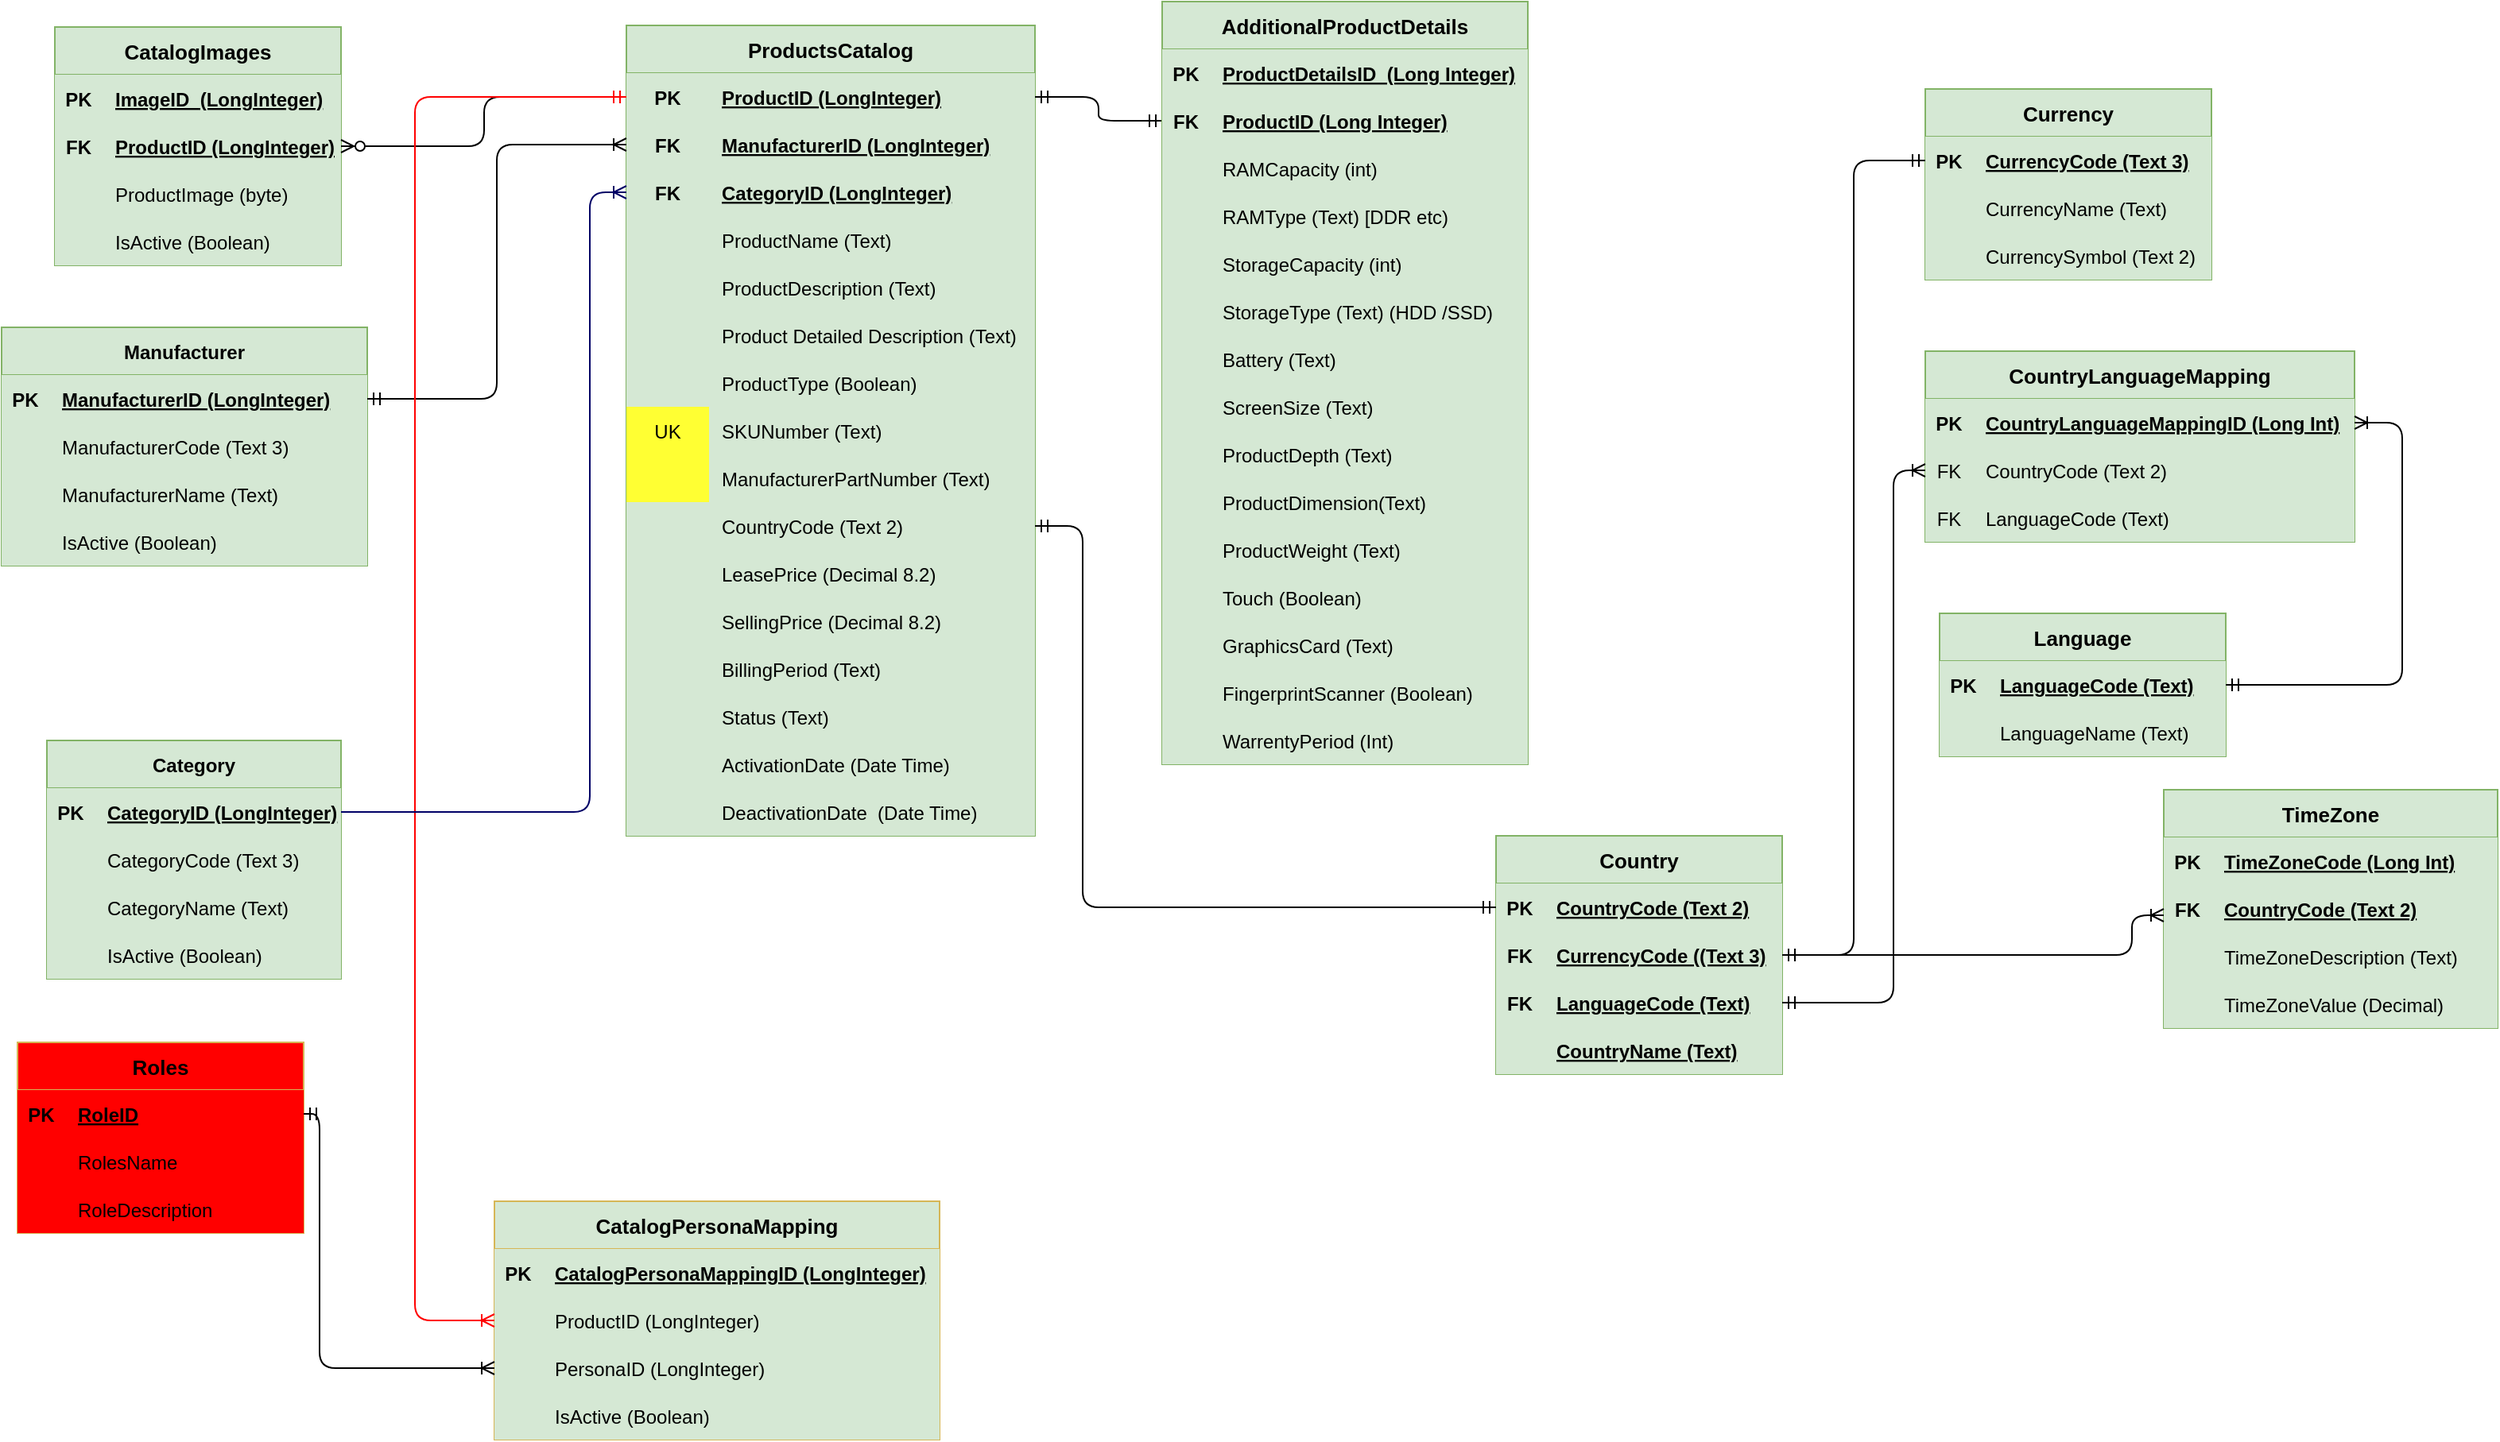 <mxfile version="14.4.8" type="github" pages="2">
  <diagram name="Discussed Design" id="efa7a0a1-bf9b-a30e-e6df-94a7791c09e9">
    <mxGraphModel dx="2087" dy="866" grid="1" gridSize="10" guides="1" tooltips="1" connect="1" arrows="1" fold="1" page="1" pageScale="1" pageWidth="826" pageHeight="1169" background="#ffffff" math="0" shadow="0">
      <root>
        <mxCell id="0" />
        <mxCell id="1" parent="0" />
        <mxCell id="um7V8yeOU8bJLNrAl1ep-114" value="ProductsCatalog" style="shape=table;startSize=30;container=1;collapsible=1;childLayout=tableLayout;fixedRows=1;rowLines=0;fontStyle=1;align=center;resizeLast=1;fillColor=#D5E8D4;strokeColor=#82b366;fontSize=13;" parent="1" vertex="1">
          <mxGeometry x="413" y="40" width="257" height="510" as="geometry" />
        </mxCell>
        <mxCell id="um7V8yeOU8bJLNrAl1ep-115" value="" style="shape=partialRectangle;collapsible=0;dropTarget=0;pointerEvents=0;fillColor=#d5e8d4;top=0;left=0;bottom=1;right=0;points=[[0,0.5],[1,0.5]];portConstraint=eastwest;strokeColor=#82b366;" parent="um7V8yeOU8bJLNrAl1ep-114" vertex="1">
          <mxGeometry y="30" width="257" height="30" as="geometry" />
        </mxCell>
        <mxCell id="um7V8yeOU8bJLNrAl1ep-116" value="PK" style="shape=partialRectangle;connectable=0;fillColor=#d5e8d4;top=0;left=0;bottom=0;right=0;fontStyle=1;overflow=hidden;strokeColor=#82b366;" parent="um7V8yeOU8bJLNrAl1ep-115" vertex="1">
          <mxGeometry width="52" height="30" as="geometry" />
        </mxCell>
        <mxCell id="um7V8yeOU8bJLNrAl1ep-117" value="ProductID (LongInteger)" style="shape=partialRectangle;connectable=0;fillColor=#d5e8d4;top=0;left=0;bottom=0;right=0;align=left;spacingLeft=6;fontStyle=5;overflow=hidden;strokeColor=#82b366;" parent="um7V8yeOU8bJLNrAl1ep-115" vertex="1">
          <mxGeometry x="52" width="205" height="30" as="geometry" />
        </mxCell>
        <mxCell id="um7V8yeOU8bJLNrAl1ep-144" style="shape=partialRectangle;collapsible=0;dropTarget=0;pointerEvents=0;fillColor=#d5e8d4;top=0;left=0;bottom=1;right=0;points=[[0,0.5],[1,0.5]];portConstraint=eastwest;strokeColor=#82b366;" parent="um7V8yeOU8bJLNrAl1ep-114" vertex="1">
          <mxGeometry y="60" width="257" height="30" as="geometry" />
        </mxCell>
        <mxCell id="um7V8yeOU8bJLNrAl1ep-145" value="FK" style="shape=partialRectangle;connectable=0;fillColor=#d5e8d4;top=0;left=0;bottom=0;right=0;fontStyle=1;overflow=hidden;strokeColor=#82b366;" parent="um7V8yeOU8bJLNrAl1ep-144" vertex="1">
          <mxGeometry width="52" height="30" as="geometry" />
        </mxCell>
        <mxCell id="um7V8yeOU8bJLNrAl1ep-146" value="ManufacturerID (LongInteger)" style="shape=partialRectangle;connectable=0;fillColor=#d5e8d4;top=0;left=0;bottom=0;right=0;align=left;spacingLeft=6;fontStyle=5;overflow=hidden;strokeColor=#82b366;" parent="um7V8yeOU8bJLNrAl1ep-144" vertex="1">
          <mxGeometry x="52" width="205" height="30" as="geometry" />
        </mxCell>
        <mxCell id="um7V8yeOU8bJLNrAl1ep-141" style="shape=partialRectangle;collapsible=0;dropTarget=0;pointerEvents=0;fillColor=#d5e8d4;top=0;left=0;bottom=1;right=0;points=[[0,0.5],[1,0.5]];portConstraint=eastwest;strokeColor=#82b366;" parent="um7V8yeOU8bJLNrAl1ep-114" vertex="1">
          <mxGeometry y="90" width="257" height="30" as="geometry" />
        </mxCell>
        <mxCell id="um7V8yeOU8bJLNrAl1ep-142" value="FK" style="shape=partialRectangle;connectable=0;fillColor=#d5e8d4;top=0;left=0;bottom=0;right=0;fontStyle=1;overflow=hidden;strokeColor=#82b366;" parent="um7V8yeOU8bJLNrAl1ep-141" vertex="1">
          <mxGeometry width="52" height="30" as="geometry" />
        </mxCell>
        <mxCell id="um7V8yeOU8bJLNrAl1ep-143" value="CategoryID (LongInteger)" style="shape=partialRectangle;connectable=0;fillColor=#d5e8d4;top=0;left=0;bottom=0;right=0;align=left;spacingLeft=6;fontStyle=5;overflow=hidden;strokeColor=#82b366;" parent="um7V8yeOU8bJLNrAl1ep-141" vertex="1">
          <mxGeometry x="52" width="205" height="30" as="geometry" />
        </mxCell>
        <mxCell id="um7V8yeOU8bJLNrAl1ep-118" value="" style="shape=partialRectangle;collapsible=0;dropTarget=0;pointerEvents=0;fillColor=#d5e8d4;top=0;left=0;bottom=0;right=0;points=[[0,0.5],[1,0.5]];portConstraint=eastwest;strokeColor=#82b366;" parent="um7V8yeOU8bJLNrAl1ep-114" vertex="1">
          <mxGeometry y="120" width="257" height="30" as="geometry" />
        </mxCell>
        <mxCell id="um7V8yeOU8bJLNrAl1ep-119" value="" style="shape=partialRectangle;connectable=0;fillColor=#d5e8d4;top=0;left=0;bottom=0;right=0;editable=1;overflow=hidden;strokeColor=#82b366;" parent="um7V8yeOU8bJLNrAl1ep-118" vertex="1">
          <mxGeometry width="52" height="30" as="geometry" />
        </mxCell>
        <mxCell id="um7V8yeOU8bJLNrAl1ep-120" value="ProductName (Text)" style="shape=partialRectangle;connectable=0;fillColor=#d5e8d4;top=0;left=0;bottom=0;right=0;align=left;spacingLeft=6;overflow=hidden;strokeColor=#82b366;" parent="um7V8yeOU8bJLNrAl1ep-118" vertex="1">
          <mxGeometry x="52" width="205" height="30" as="geometry" />
        </mxCell>
        <mxCell id="um7V8yeOU8bJLNrAl1ep-121" value="" style="shape=partialRectangle;collapsible=0;dropTarget=0;pointerEvents=0;fillColor=#d5e8d4;top=0;left=0;bottom=0;right=0;points=[[0,0.5],[1,0.5]];portConstraint=eastwest;strokeColor=#82b366;" parent="um7V8yeOU8bJLNrAl1ep-114" vertex="1">
          <mxGeometry y="150" width="257" height="30" as="geometry" />
        </mxCell>
        <mxCell id="um7V8yeOU8bJLNrAl1ep-122" value="" style="shape=partialRectangle;connectable=0;fillColor=#d5e8d4;top=0;left=0;bottom=0;right=0;editable=1;overflow=hidden;strokeColor=#82b366;" parent="um7V8yeOU8bJLNrAl1ep-121" vertex="1">
          <mxGeometry width="52" height="30" as="geometry" />
        </mxCell>
        <mxCell id="um7V8yeOU8bJLNrAl1ep-123" value="ProductDescription (Text)" style="shape=partialRectangle;connectable=0;fillColor=#d5e8d4;top=0;left=0;bottom=0;right=0;align=left;spacingLeft=6;overflow=hidden;strokeColor=#82b366;" parent="um7V8yeOU8bJLNrAl1ep-121" vertex="1">
          <mxGeometry x="52" width="205" height="30" as="geometry" />
        </mxCell>
        <mxCell id="BsSwm072BiJTackBYxDn-29" style="shape=partialRectangle;collapsible=0;dropTarget=0;pointerEvents=0;fillColor=#d5e8d4;top=0;left=0;bottom=0;right=0;points=[[0,0.5],[1,0.5]];portConstraint=eastwest;strokeColor=#82b366;" parent="um7V8yeOU8bJLNrAl1ep-114" vertex="1">
          <mxGeometry y="180" width="257" height="30" as="geometry" />
        </mxCell>
        <mxCell id="BsSwm072BiJTackBYxDn-30" style="shape=partialRectangle;connectable=0;fillColor=#d5e8d4;top=0;left=0;bottom=0;right=0;editable=1;overflow=hidden;strokeColor=#82b366;" parent="BsSwm072BiJTackBYxDn-29" vertex="1">
          <mxGeometry width="52" height="30" as="geometry" />
        </mxCell>
        <mxCell id="BsSwm072BiJTackBYxDn-31" value="Product Detailed Description (Text)" style="shape=partialRectangle;connectable=0;fillColor=#d5e8d4;top=0;left=0;bottom=0;right=0;align=left;spacingLeft=6;overflow=hidden;strokeColor=#82b366;" parent="BsSwm072BiJTackBYxDn-29" vertex="1">
          <mxGeometry x="52" width="205" height="30" as="geometry" />
        </mxCell>
        <mxCell id="um7V8yeOU8bJLNrAl1ep-124" value="" style="shape=partialRectangle;collapsible=0;dropTarget=0;pointerEvents=0;fillColor=#d5e8d4;top=0;left=0;bottom=0;right=0;points=[[0,0.5],[1,0.5]];portConstraint=eastwest;strokeColor=#82b366;" parent="um7V8yeOU8bJLNrAl1ep-114" vertex="1">
          <mxGeometry y="210" width="257" height="30" as="geometry" />
        </mxCell>
        <mxCell id="um7V8yeOU8bJLNrAl1ep-125" value="" style="shape=partialRectangle;connectable=0;fillColor=#d5e8d4;top=0;left=0;bottom=0;right=0;editable=1;overflow=hidden;strokeColor=#82b366;" parent="um7V8yeOU8bJLNrAl1ep-124" vertex="1">
          <mxGeometry width="52" height="30" as="geometry" />
        </mxCell>
        <mxCell id="um7V8yeOU8bJLNrAl1ep-126" value="ProductType (Boolean)" style="shape=partialRectangle;connectable=0;fillColor=#d5e8d4;top=0;left=0;bottom=0;right=0;align=left;spacingLeft=6;overflow=hidden;strokeColor=#82b366;" parent="um7V8yeOU8bJLNrAl1ep-124" vertex="1">
          <mxGeometry x="52" width="205" height="30" as="geometry" />
        </mxCell>
        <mxCell id="um7V8yeOU8bJLNrAl1ep-147" style="shape=partialRectangle;collapsible=0;dropTarget=0;pointerEvents=0;fillColor=#d5e8d4;top=0;left=0;bottom=0;right=0;points=[[0,0.5],[1,0.5]];portConstraint=eastwest;strokeColor=#82b366;" parent="um7V8yeOU8bJLNrAl1ep-114" vertex="1">
          <mxGeometry y="240" width="257" height="30" as="geometry" />
        </mxCell>
        <mxCell id="um7V8yeOU8bJLNrAl1ep-148" value="UK" style="shape=partialRectangle;connectable=0;fillColor=#FFFF33;top=0;left=0;bottom=0;right=0;editable=1;overflow=hidden;strokeColor=#82b366;" parent="um7V8yeOU8bJLNrAl1ep-147" vertex="1">
          <mxGeometry width="52" height="30" as="geometry" />
        </mxCell>
        <mxCell id="um7V8yeOU8bJLNrAl1ep-149" value="SKUNumber (Text)" style="shape=partialRectangle;connectable=0;fillColor=#d5e8d4;top=0;left=0;bottom=0;right=0;align=left;spacingLeft=6;overflow=hidden;strokeColor=#82b366;" parent="um7V8yeOU8bJLNrAl1ep-147" vertex="1">
          <mxGeometry x="52" width="205" height="30" as="geometry" />
        </mxCell>
        <mxCell id="BsSwm072BiJTackBYxDn-4" style="shape=partialRectangle;collapsible=0;dropTarget=0;pointerEvents=0;fillColor=#d5e8d4;top=0;left=0;bottom=0;right=0;points=[[0,0.5],[1,0.5]];portConstraint=eastwest;strokeColor=#82b366;" parent="um7V8yeOU8bJLNrAl1ep-114" vertex="1">
          <mxGeometry y="270" width="257" height="30" as="geometry" />
        </mxCell>
        <mxCell id="BsSwm072BiJTackBYxDn-5" value="" style="shape=partialRectangle;connectable=0;fillColor=#FFFF33;top=0;left=0;bottom=0;right=0;editable=1;overflow=hidden;strokeColor=#82b366;" parent="BsSwm072BiJTackBYxDn-4" vertex="1">
          <mxGeometry width="52" height="30" as="geometry" />
        </mxCell>
        <mxCell id="BsSwm072BiJTackBYxDn-6" value="ManufacturerPartNumber (Text)" style="shape=partialRectangle;connectable=0;fillColor=#d5e8d4;top=0;left=0;bottom=0;right=0;align=left;spacingLeft=6;overflow=hidden;strokeColor=#82b366;" parent="BsSwm072BiJTackBYxDn-4" vertex="1">
          <mxGeometry x="52" width="205" height="30" as="geometry" />
        </mxCell>
        <mxCell id="BsSwm072BiJTackBYxDn-1" style="shape=partialRectangle;collapsible=0;dropTarget=0;pointerEvents=0;fillColor=#d5e8d4;top=0;left=0;bottom=0;right=0;points=[[0,0.5],[1,0.5]];portConstraint=eastwest;strokeColor=#82b366;" parent="um7V8yeOU8bJLNrAl1ep-114" vertex="1">
          <mxGeometry y="300" width="257" height="30" as="geometry" />
        </mxCell>
        <mxCell id="BsSwm072BiJTackBYxDn-2" style="shape=partialRectangle;connectable=0;fillColor=#d5e8d4;top=0;left=0;bottom=0;right=0;editable=1;overflow=hidden;strokeColor=#82b366;" parent="BsSwm072BiJTackBYxDn-1" vertex="1">
          <mxGeometry width="52" height="30" as="geometry" />
        </mxCell>
        <mxCell id="BsSwm072BiJTackBYxDn-3" value="CountryCode (Text 2)" style="shape=partialRectangle;connectable=0;fillColor=#d5e8d4;top=0;left=0;bottom=0;right=0;align=left;spacingLeft=6;overflow=hidden;strokeColor=#82b366;" parent="BsSwm072BiJTackBYxDn-1" vertex="1">
          <mxGeometry x="52" width="205" height="30" as="geometry" />
        </mxCell>
        <mxCell id="BsSwm072BiJTackBYxDn-35" style="shape=partialRectangle;collapsible=0;dropTarget=0;pointerEvents=0;fillColor=#d5e8d4;top=0;left=0;bottom=0;right=0;points=[[0,0.5],[1,0.5]];portConstraint=eastwest;strokeColor=#82b366;" parent="um7V8yeOU8bJLNrAl1ep-114" vertex="1">
          <mxGeometry y="330" width="257" height="30" as="geometry" />
        </mxCell>
        <mxCell id="BsSwm072BiJTackBYxDn-36" style="shape=partialRectangle;connectable=0;fillColor=#d5e8d4;top=0;left=0;bottom=0;right=0;editable=1;overflow=hidden;strokeColor=#82b366;" parent="BsSwm072BiJTackBYxDn-35" vertex="1">
          <mxGeometry width="52" height="30" as="geometry" />
        </mxCell>
        <mxCell id="BsSwm072BiJTackBYxDn-37" value="LeasePrice (Decimal 8.2)" style="shape=partialRectangle;connectable=0;fillColor=#d5e8d4;top=0;left=0;bottom=0;right=0;align=left;spacingLeft=6;overflow=hidden;strokeColor=#82b366;" parent="BsSwm072BiJTackBYxDn-35" vertex="1">
          <mxGeometry x="52" width="205" height="30" as="geometry" />
        </mxCell>
        <mxCell id="BsSwm072BiJTackBYxDn-38" style="shape=partialRectangle;collapsible=0;dropTarget=0;pointerEvents=0;fillColor=#d5e8d4;top=0;left=0;bottom=0;right=0;points=[[0,0.5],[1,0.5]];portConstraint=eastwest;strokeColor=#82b366;" parent="um7V8yeOU8bJLNrAl1ep-114" vertex="1">
          <mxGeometry y="360" width="257" height="30" as="geometry" />
        </mxCell>
        <mxCell id="BsSwm072BiJTackBYxDn-39" style="shape=partialRectangle;connectable=0;fillColor=#d5e8d4;top=0;left=0;bottom=0;right=0;editable=1;overflow=hidden;strokeColor=#82b366;" parent="BsSwm072BiJTackBYxDn-38" vertex="1">
          <mxGeometry width="52" height="30" as="geometry" />
        </mxCell>
        <mxCell id="BsSwm072BiJTackBYxDn-40" value="SellingPrice (Decimal 8.2)" style="shape=partialRectangle;connectable=0;fillColor=#d5e8d4;top=0;left=0;bottom=0;right=0;align=left;spacingLeft=6;overflow=hidden;strokeColor=#82b366;" parent="BsSwm072BiJTackBYxDn-38" vertex="1">
          <mxGeometry x="52" width="205" height="30" as="geometry" />
        </mxCell>
        <mxCell id="BsSwm072BiJTackBYxDn-41" style="shape=partialRectangle;collapsible=0;dropTarget=0;pointerEvents=0;fillColor=#d5e8d4;top=0;left=0;bottom=0;right=0;points=[[0,0.5],[1,0.5]];portConstraint=eastwest;strokeColor=#82b366;" parent="um7V8yeOU8bJLNrAl1ep-114" vertex="1">
          <mxGeometry y="390" width="257" height="30" as="geometry" />
        </mxCell>
        <mxCell id="BsSwm072BiJTackBYxDn-42" style="shape=partialRectangle;connectable=0;fillColor=#d5e8d4;top=0;left=0;bottom=0;right=0;editable=1;overflow=hidden;strokeColor=#82b366;" parent="BsSwm072BiJTackBYxDn-41" vertex="1">
          <mxGeometry width="52" height="30" as="geometry" />
        </mxCell>
        <mxCell id="BsSwm072BiJTackBYxDn-43" value="BillingPeriod (Text)" style="shape=partialRectangle;connectable=0;fillColor=#d5e8d4;top=0;left=0;bottom=0;right=0;align=left;spacingLeft=6;overflow=hidden;strokeColor=#82b366;" parent="BsSwm072BiJTackBYxDn-41" vertex="1">
          <mxGeometry x="52" width="205" height="30" as="geometry" />
        </mxCell>
        <mxCell id="BsSwm072BiJTackBYxDn-44" style="shape=partialRectangle;collapsible=0;dropTarget=0;pointerEvents=0;fillColor=#d5e8d4;top=0;left=0;bottom=0;right=0;points=[[0,0.5],[1,0.5]];portConstraint=eastwest;strokeColor=#82b366;" parent="um7V8yeOU8bJLNrAl1ep-114" vertex="1">
          <mxGeometry y="420" width="257" height="30" as="geometry" />
        </mxCell>
        <mxCell id="BsSwm072BiJTackBYxDn-45" style="shape=partialRectangle;connectable=0;fillColor=#d5e8d4;top=0;left=0;bottom=0;right=0;editable=1;overflow=hidden;strokeColor=#82b366;" parent="BsSwm072BiJTackBYxDn-44" vertex="1">
          <mxGeometry width="52" height="30" as="geometry" />
        </mxCell>
        <mxCell id="BsSwm072BiJTackBYxDn-46" value="Status (Text)" style="shape=partialRectangle;connectable=0;fillColor=#d5e8d4;top=0;left=0;bottom=0;right=0;align=left;spacingLeft=6;overflow=hidden;strokeColor=#82b366;" parent="BsSwm072BiJTackBYxDn-44" vertex="1">
          <mxGeometry x="52" width="205" height="30" as="geometry" />
        </mxCell>
        <mxCell id="BsSwm072BiJTackBYxDn-50" style="shape=partialRectangle;collapsible=0;dropTarget=0;pointerEvents=0;fillColor=#d5e8d4;top=0;left=0;bottom=0;right=0;points=[[0,0.5],[1,0.5]];portConstraint=eastwest;strokeColor=#82b366;" parent="um7V8yeOU8bJLNrAl1ep-114" vertex="1">
          <mxGeometry y="450" width="257" height="30" as="geometry" />
        </mxCell>
        <mxCell id="BsSwm072BiJTackBYxDn-51" style="shape=partialRectangle;connectable=0;fillColor=#d5e8d4;top=0;left=0;bottom=0;right=0;editable=1;overflow=hidden;strokeColor=#82b366;" parent="BsSwm072BiJTackBYxDn-50" vertex="1">
          <mxGeometry width="52" height="30" as="geometry" />
        </mxCell>
        <mxCell id="BsSwm072BiJTackBYxDn-52" value="ActivationDate (Date Time)" style="shape=partialRectangle;connectable=0;fillColor=#d5e8d4;top=0;left=0;bottom=0;right=0;align=left;spacingLeft=6;overflow=hidden;strokeColor=#82b366;" parent="BsSwm072BiJTackBYxDn-50" vertex="1">
          <mxGeometry x="52" width="205" height="30" as="geometry" />
        </mxCell>
        <mxCell id="BsSwm072BiJTackBYxDn-53" style="shape=partialRectangle;collapsible=0;dropTarget=0;pointerEvents=0;fillColor=#d5e8d4;top=0;left=0;bottom=0;right=0;points=[[0,0.5],[1,0.5]];portConstraint=eastwest;strokeColor=#82b366;" parent="um7V8yeOU8bJLNrAl1ep-114" vertex="1">
          <mxGeometry y="480" width="257" height="30" as="geometry" />
        </mxCell>
        <mxCell id="BsSwm072BiJTackBYxDn-54" style="shape=partialRectangle;connectable=0;fillColor=#d5e8d4;top=0;left=0;bottom=0;right=0;editable=1;overflow=hidden;strokeColor=#82b366;" parent="BsSwm072BiJTackBYxDn-53" vertex="1">
          <mxGeometry width="52" height="30" as="geometry" />
        </mxCell>
        <mxCell id="BsSwm072BiJTackBYxDn-55" value="DeactivationDate  (Date Time)" style="shape=partialRectangle;connectable=0;fillColor=#d5e8d4;top=0;left=0;bottom=0;right=0;align=left;spacingLeft=6;overflow=hidden;strokeColor=#82b366;" parent="BsSwm072BiJTackBYxDn-53" vertex="1">
          <mxGeometry x="52" width="205" height="30" as="geometry" />
        </mxCell>
        <mxCell id="um7V8yeOU8bJLNrAl1ep-151" value="CatalogImages" style="shape=table;startSize=30;container=1;collapsible=1;childLayout=tableLayout;fixedRows=1;rowLines=0;fontStyle=1;align=center;resizeLast=1;fillColor=#d5e8d4;strokeColor=#82b366;fontSize=13;" parent="1" vertex="1">
          <mxGeometry x="53.5" y="41" width="180" height="150" as="geometry" />
        </mxCell>
        <mxCell id="um7V8yeOU8bJLNrAl1ep-152" value="" style="shape=partialRectangle;collapsible=0;dropTarget=0;pointerEvents=0;fillColor=#d5e8d4;top=0;left=0;bottom=1;right=0;points=[[0,0.5],[1,0.5]];portConstraint=eastwest;strokeColor=#82b366;" parent="um7V8yeOU8bJLNrAl1ep-151" vertex="1">
          <mxGeometry y="30" width="180" height="30" as="geometry" />
        </mxCell>
        <mxCell id="um7V8yeOU8bJLNrAl1ep-153" value="PK" style="shape=partialRectangle;connectable=0;fillColor=#d5e8d4;top=0;left=0;bottom=0;right=0;fontStyle=1;overflow=hidden;strokeColor=#82b366;" parent="um7V8yeOU8bJLNrAl1ep-152" vertex="1">
          <mxGeometry width="30" height="30" as="geometry" />
        </mxCell>
        <mxCell id="um7V8yeOU8bJLNrAl1ep-154" value="ImageID  (LongInteger)" style="shape=partialRectangle;connectable=0;fillColor=#d5e8d4;top=0;left=0;bottom=0;right=0;align=left;spacingLeft=6;fontStyle=5;overflow=hidden;strokeColor=#82b366;" parent="um7V8yeOU8bJLNrAl1ep-152" vertex="1">
          <mxGeometry x="30" width="150" height="30" as="geometry" />
        </mxCell>
        <mxCell id="um7V8yeOU8bJLNrAl1ep-167" style="shape=partialRectangle;collapsible=0;dropTarget=0;pointerEvents=0;fillColor=#d5e8d4;top=0;left=0;bottom=1;right=0;points=[[0,0.5],[1,0.5]];portConstraint=eastwest;strokeColor=#82b366;" parent="um7V8yeOU8bJLNrAl1ep-151" vertex="1">
          <mxGeometry y="60" width="180" height="30" as="geometry" />
        </mxCell>
        <mxCell id="um7V8yeOU8bJLNrAl1ep-168" value="FK" style="shape=partialRectangle;connectable=0;fillColor=#d5e8d4;top=0;left=0;bottom=0;right=0;fontStyle=1;overflow=hidden;strokeColor=#82b366;" parent="um7V8yeOU8bJLNrAl1ep-167" vertex="1">
          <mxGeometry width="30" height="30" as="geometry" />
        </mxCell>
        <mxCell id="um7V8yeOU8bJLNrAl1ep-169" value="ProductID (LongInteger)" style="shape=partialRectangle;connectable=0;fillColor=#d5e8d4;top=0;left=0;bottom=0;right=0;align=left;spacingLeft=6;fontStyle=5;overflow=hidden;strokeColor=#82b366;" parent="um7V8yeOU8bJLNrAl1ep-167" vertex="1">
          <mxGeometry x="30" width="150" height="30" as="geometry" />
        </mxCell>
        <mxCell id="um7V8yeOU8bJLNrAl1ep-155" value="" style="shape=partialRectangle;collapsible=0;dropTarget=0;pointerEvents=0;fillColor=#d5e8d4;top=0;left=0;bottom=0;right=0;points=[[0,0.5],[1,0.5]];portConstraint=eastwest;strokeColor=#82b366;" parent="um7V8yeOU8bJLNrAl1ep-151" vertex="1">
          <mxGeometry y="90" width="180" height="30" as="geometry" />
        </mxCell>
        <mxCell id="um7V8yeOU8bJLNrAl1ep-156" value="" style="shape=partialRectangle;connectable=0;fillColor=#d5e8d4;top=0;left=0;bottom=0;right=0;editable=1;overflow=hidden;strokeColor=#82b366;" parent="um7V8yeOU8bJLNrAl1ep-155" vertex="1">
          <mxGeometry width="30" height="30" as="geometry" />
        </mxCell>
        <mxCell id="um7V8yeOU8bJLNrAl1ep-157" value="ProductImage (byte)" style="shape=partialRectangle;connectable=0;fillColor=#d5e8d4;top=0;left=0;bottom=0;right=0;align=left;spacingLeft=6;overflow=hidden;strokeColor=#82b366;" parent="um7V8yeOU8bJLNrAl1ep-155" vertex="1">
          <mxGeometry x="30" width="150" height="30" as="geometry" />
        </mxCell>
        <mxCell id="um7V8yeOU8bJLNrAl1ep-158" value="" style="shape=partialRectangle;collapsible=0;dropTarget=0;pointerEvents=0;fillColor=#d5e8d4;top=0;left=0;bottom=0;right=0;points=[[0,0.5],[1,0.5]];portConstraint=eastwest;strokeColor=#82b366;" parent="um7V8yeOU8bJLNrAl1ep-151" vertex="1">
          <mxGeometry y="120" width="180" height="30" as="geometry" />
        </mxCell>
        <mxCell id="um7V8yeOU8bJLNrAl1ep-159" value="" style="shape=partialRectangle;connectable=0;fillColor=#d5e8d4;top=0;left=0;bottom=0;right=0;editable=1;overflow=hidden;strokeColor=#82b366;" parent="um7V8yeOU8bJLNrAl1ep-158" vertex="1">
          <mxGeometry width="30" height="30" as="geometry" />
        </mxCell>
        <mxCell id="um7V8yeOU8bJLNrAl1ep-160" value="IsActive (Boolean)" style="shape=partialRectangle;connectable=0;fillColor=#d5e8d4;top=0;left=0;bottom=0;right=0;align=left;spacingLeft=6;overflow=hidden;strokeColor=#82b366;" parent="um7V8yeOU8bJLNrAl1ep-158" vertex="1">
          <mxGeometry x="30" width="150" height="30" as="geometry" />
        </mxCell>
        <mxCell id="um7V8yeOU8bJLNrAl1ep-171" value="Manufacturer" style="shape=table;startSize=30;container=1;collapsible=1;childLayout=tableLayout;fixedRows=1;rowLines=0;fontStyle=1;align=center;resizeLast=1;fillColor=#d5e8d4;strokeColor=#82b366;" parent="1" vertex="1">
          <mxGeometry x="20" y="230" width="230" height="150" as="geometry" />
        </mxCell>
        <mxCell id="um7V8yeOU8bJLNrAl1ep-172" value="" style="shape=partialRectangle;collapsible=0;dropTarget=0;pointerEvents=0;fillColor=#d5e8d4;top=0;left=0;bottom=1;right=0;points=[[0,0.5],[1,0.5]];portConstraint=eastwest;strokeColor=#82b366;" parent="um7V8yeOU8bJLNrAl1ep-171" vertex="1">
          <mxGeometry y="30" width="230" height="30" as="geometry" />
        </mxCell>
        <mxCell id="um7V8yeOU8bJLNrAl1ep-173" value="PK" style="shape=partialRectangle;connectable=0;fillColor=#d5e8d4;top=0;left=0;bottom=0;right=0;fontStyle=1;overflow=hidden;strokeColor=#82b366;" parent="um7V8yeOU8bJLNrAl1ep-172" vertex="1">
          <mxGeometry width="30" height="30" as="geometry" />
        </mxCell>
        <mxCell id="um7V8yeOU8bJLNrAl1ep-174" value="ManufacturerID (LongInteger)" style="shape=partialRectangle;connectable=0;fillColor=#d5e8d4;top=0;left=0;bottom=0;right=0;align=left;spacingLeft=6;fontStyle=5;overflow=hidden;strokeColor=#82b366;" parent="um7V8yeOU8bJLNrAl1ep-172" vertex="1">
          <mxGeometry x="30" width="200" height="30" as="geometry" />
        </mxCell>
        <mxCell id="um7V8yeOU8bJLNrAl1ep-178" value="" style="shape=partialRectangle;collapsible=0;dropTarget=0;pointerEvents=0;fillColor=#d5e8d4;top=0;left=0;bottom=0;right=0;points=[[0,0.5],[1,0.5]];portConstraint=eastwest;strokeColor=#82b366;" parent="um7V8yeOU8bJLNrAl1ep-171" vertex="1">
          <mxGeometry y="60" width="230" height="30" as="geometry" />
        </mxCell>
        <mxCell id="um7V8yeOU8bJLNrAl1ep-179" value="" style="shape=partialRectangle;connectable=0;fillColor=#d5e8d4;top=0;left=0;bottom=0;right=0;editable=1;overflow=hidden;strokeColor=#82b366;" parent="um7V8yeOU8bJLNrAl1ep-178" vertex="1">
          <mxGeometry width="30" height="30" as="geometry" />
        </mxCell>
        <mxCell id="um7V8yeOU8bJLNrAl1ep-180" value="ManufacturerCode (Text 3)" style="shape=partialRectangle;connectable=0;fillColor=#d5e8d4;top=0;left=0;bottom=0;right=0;align=left;spacingLeft=6;overflow=hidden;strokeColor=#82b366;" parent="um7V8yeOU8bJLNrAl1ep-178" vertex="1">
          <mxGeometry x="30" width="200" height="30" as="geometry" />
        </mxCell>
        <mxCell id="um7V8yeOU8bJLNrAl1ep-181" value="" style="shape=partialRectangle;collapsible=0;dropTarget=0;pointerEvents=0;fillColor=#d5e8d4;top=0;left=0;bottom=0;right=0;points=[[0,0.5],[1,0.5]];portConstraint=eastwest;strokeColor=#82b366;" parent="um7V8yeOU8bJLNrAl1ep-171" vertex="1">
          <mxGeometry y="90" width="230" height="30" as="geometry" />
        </mxCell>
        <mxCell id="um7V8yeOU8bJLNrAl1ep-182" value="" style="shape=partialRectangle;connectable=0;fillColor=#d5e8d4;top=0;left=0;bottom=0;right=0;editable=1;overflow=hidden;strokeColor=#82b366;" parent="um7V8yeOU8bJLNrAl1ep-181" vertex="1">
          <mxGeometry width="30" height="30" as="geometry" />
        </mxCell>
        <mxCell id="um7V8yeOU8bJLNrAl1ep-183" value="ManufacturerName (Text)" style="shape=partialRectangle;connectable=0;fillColor=#d5e8d4;top=0;left=0;bottom=0;right=0;align=left;spacingLeft=6;overflow=hidden;strokeColor=#82b366;" parent="um7V8yeOU8bJLNrAl1ep-181" vertex="1">
          <mxGeometry x="30" width="200" height="30" as="geometry" />
        </mxCell>
        <mxCell id="um7V8yeOU8bJLNrAl1ep-187" style="shape=partialRectangle;collapsible=0;dropTarget=0;pointerEvents=0;fillColor=#d5e8d4;top=0;left=0;bottom=0;right=0;points=[[0,0.5],[1,0.5]];portConstraint=eastwest;strokeColor=#82b366;" parent="um7V8yeOU8bJLNrAl1ep-171" vertex="1">
          <mxGeometry y="120" width="230" height="30" as="geometry" />
        </mxCell>
        <mxCell id="um7V8yeOU8bJLNrAl1ep-188" style="shape=partialRectangle;connectable=0;fillColor=#d5e8d4;top=0;left=0;bottom=0;right=0;editable=1;overflow=hidden;strokeColor=#82b366;" parent="um7V8yeOU8bJLNrAl1ep-187" vertex="1">
          <mxGeometry width="30" height="30" as="geometry" />
        </mxCell>
        <mxCell id="um7V8yeOU8bJLNrAl1ep-189" value="IsActive (Boolean)" style="shape=partialRectangle;connectable=0;fillColor=#d5e8d4;top=0;left=0;bottom=0;right=0;align=left;spacingLeft=6;overflow=hidden;strokeColor=#82b366;" parent="um7V8yeOU8bJLNrAl1ep-187" vertex="1">
          <mxGeometry x="30" width="200" height="30" as="geometry" />
        </mxCell>
        <mxCell id="um7V8yeOU8bJLNrAl1ep-211" value="" style="edgeStyle=elbowEdgeStyle;fontSize=12;html=1;endArrow=ERmandOne;startArrow=ERmandOne;entryX=0;entryY=0.5;entryDx=0;entryDy=0;exitX=1;exitY=0.5;exitDx=0;exitDy=0;fillColor=#d5e8d4;" parent="1" source="um7V8yeOU8bJLNrAl1ep-115" target="um7V8yeOU8bJLNrAl1ep-207" edge="1">
          <mxGeometry width="100" height="100" relative="1" as="geometry">
            <mxPoint x="308" y="295" as="sourcePoint" />
            <mxPoint x="318" y="95" as="targetPoint" />
          </mxGeometry>
        </mxCell>
        <mxCell id="um7V8yeOU8bJLNrAl1ep-255" value="Country" style="shape=table;startSize=30;container=1;collapsible=1;childLayout=tableLayout;fixedRows=1;rowLines=0;fontStyle=1;align=center;resizeLast=1;fillColor=#d5e8d4;strokeColor=#82b366;fontSize=13;" parent="1" vertex="1">
          <mxGeometry x="960" y="550" width="180" height="150" as="geometry" />
        </mxCell>
        <mxCell id="um7V8yeOU8bJLNrAl1ep-256" value="" style="shape=partialRectangle;collapsible=0;dropTarget=0;pointerEvents=0;fillColor=#d5e8d4;top=0;left=0;bottom=1;right=0;points=[[0,0.5],[1,0.5]];portConstraint=eastwest;strokeColor=#82b366;" parent="um7V8yeOU8bJLNrAl1ep-255" vertex="1">
          <mxGeometry y="30" width="180" height="30" as="geometry" />
        </mxCell>
        <mxCell id="um7V8yeOU8bJLNrAl1ep-257" value="PK" style="shape=partialRectangle;connectable=0;fillColor=#d5e8d4;top=0;left=0;bottom=0;right=0;fontStyle=1;overflow=hidden;strokeColor=#82b366;" parent="um7V8yeOU8bJLNrAl1ep-256" vertex="1">
          <mxGeometry width="30" height="30" as="geometry" />
        </mxCell>
        <mxCell id="um7V8yeOU8bJLNrAl1ep-258" value="CountryCode (Text 2)" style="shape=partialRectangle;connectable=0;fillColor=#d5e8d4;top=0;left=0;bottom=0;right=0;align=left;spacingLeft=6;fontStyle=5;overflow=hidden;strokeColor=#82b366;" parent="um7V8yeOU8bJLNrAl1ep-256" vertex="1">
          <mxGeometry x="30" width="150" height="30" as="geometry" />
        </mxCell>
        <mxCell id="um7V8yeOU8bJLNrAl1ep-259" style="shape=partialRectangle;collapsible=0;dropTarget=0;pointerEvents=0;fillColor=#d5e8d4;top=0;left=0;bottom=1;right=0;points=[[0,0.5],[1,0.5]];portConstraint=eastwest;strokeColor=#82b366;" parent="um7V8yeOU8bJLNrAl1ep-255" vertex="1">
          <mxGeometry y="60" width="180" height="30" as="geometry" />
        </mxCell>
        <mxCell id="um7V8yeOU8bJLNrAl1ep-260" value="FK" style="shape=partialRectangle;connectable=0;fillColor=#d5e8d4;top=0;left=0;bottom=0;right=0;fontStyle=1;overflow=hidden;strokeColor=#82b366;" parent="um7V8yeOU8bJLNrAl1ep-259" vertex="1">
          <mxGeometry width="30" height="30" as="geometry" />
        </mxCell>
        <mxCell id="um7V8yeOU8bJLNrAl1ep-261" value="CurrencyCode ((Text 3)" style="shape=partialRectangle;connectable=0;fillColor=#d5e8d4;top=0;left=0;bottom=0;right=0;align=left;spacingLeft=6;fontStyle=5;overflow=hidden;strokeColor=#82b366;" parent="um7V8yeOU8bJLNrAl1ep-259" vertex="1">
          <mxGeometry x="30" width="150" height="30" as="geometry" />
        </mxCell>
        <mxCell id="um7V8yeOU8bJLNrAl1ep-271" style="shape=partialRectangle;collapsible=0;dropTarget=0;pointerEvents=0;fillColor=#d5e8d4;top=0;left=0;bottom=1;right=0;points=[[0,0.5],[1,0.5]];portConstraint=eastwest;strokeColor=#82b366;" parent="um7V8yeOU8bJLNrAl1ep-255" vertex="1">
          <mxGeometry y="90" width="180" height="30" as="geometry" />
        </mxCell>
        <mxCell id="um7V8yeOU8bJLNrAl1ep-272" value="FK" style="shape=partialRectangle;connectable=0;fillColor=#d5e8d4;top=0;left=0;bottom=0;right=0;fontStyle=1;overflow=hidden;strokeColor=#82b366;" parent="um7V8yeOU8bJLNrAl1ep-271" vertex="1">
          <mxGeometry width="30" height="30" as="geometry" />
        </mxCell>
        <mxCell id="um7V8yeOU8bJLNrAl1ep-273" value="LanguageCode (Text)" style="shape=partialRectangle;connectable=0;fillColor=#d5e8d4;top=0;left=0;bottom=0;right=0;align=left;spacingLeft=6;fontStyle=5;overflow=hidden;strokeColor=#82b366;" parent="um7V8yeOU8bJLNrAl1ep-271" vertex="1">
          <mxGeometry x="30" width="150" height="30" as="geometry" />
        </mxCell>
        <mxCell id="um7V8yeOU8bJLNrAl1ep-410" style="shape=partialRectangle;collapsible=0;dropTarget=0;pointerEvents=0;fillColor=#d5e8d4;top=0;left=0;bottom=1;right=0;points=[[0,0.5],[1,0.5]];portConstraint=eastwest;strokeColor=#82b366;" parent="um7V8yeOU8bJLNrAl1ep-255" vertex="1">
          <mxGeometry y="120" width="180" height="30" as="geometry" />
        </mxCell>
        <mxCell id="um7V8yeOU8bJLNrAl1ep-411" style="shape=partialRectangle;connectable=0;fillColor=#d5e8d4;top=0;left=0;bottom=0;right=0;fontStyle=1;overflow=hidden;strokeColor=#82b366;" parent="um7V8yeOU8bJLNrAl1ep-410" vertex="1">
          <mxGeometry width="30" height="30" as="geometry" />
        </mxCell>
        <mxCell id="um7V8yeOU8bJLNrAl1ep-412" value="CountryName (Text)" style="shape=partialRectangle;connectable=0;fillColor=#d5e8d4;top=0;left=0;bottom=0;right=0;align=left;spacingLeft=6;fontStyle=5;overflow=hidden;strokeColor=#82b366;" parent="um7V8yeOU8bJLNrAl1ep-410" vertex="1">
          <mxGeometry x="30" width="150" height="30" as="geometry" />
        </mxCell>
        <mxCell id="um7V8yeOU8bJLNrAl1ep-274" value="Language" style="shape=table;startSize=30;container=1;collapsible=1;childLayout=tableLayout;fixedRows=1;rowLines=0;fontStyle=1;align=center;resizeLast=1;fillColor=#d5e8d4;strokeColor=#82b366;fontSize=13;" parent="1" vertex="1">
          <mxGeometry x="1239" y="410" width="180" height="90" as="geometry" />
        </mxCell>
        <mxCell id="um7V8yeOU8bJLNrAl1ep-275" value="" style="shape=partialRectangle;collapsible=0;dropTarget=0;pointerEvents=0;fillColor=#d5e8d4;top=0;left=0;bottom=1;right=0;points=[[0,0.5],[1,0.5]];portConstraint=eastwest;strokeColor=#82b366;" parent="um7V8yeOU8bJLNrAl1ep-274" vertex="1">
          <mxGeometry y="30" width="180" height="30" as="geometry" />
        </mxCell>
        <mxCell id="um7V8yeOU8bJLNrAl1ep-276" value="PK" style="shape=partialRectangle;connectable=0;fillColor=#d5e8d4;top=0;left=0;bottom=0;right=0;fontStyle=1;overflow=hidden;strokeColor=#82b366;" parent="um7V8yeOU8bJLNrAl1ep-275" vertex="1">
          <mxGeometry width="30" height="30" as="geometry" />
        </mxCell>
        <mxCell id="um7V8yeOU8bJLNrAl1ep-277" value="LanguageCode (Text)" style="shape=partialRectangle;connectable=0;fillColor=#d5e8d4;top=0;left=0;bottom=0;right=0;align=left;spacingLeft=6;fontStyle=5;overflow=hidden;strokeColor=#82b366;" parent="um7V8yeOU8bJLNrAl1ep-275" vertex="1">
          <mxGeometry x="30" width="150" height="30" as="geometry" />
        </mxCell>
        <mxCell id="um7V8yeOU8bJLNrAl1ep-284" value="" style="shape=partialRectangle;collapsible=0;dropTarget=0;pointerEvents=0;fillColor=#d5e8d4;top=0;left=0;bottom=0;right=0;points=[[0,0.5],[1,0.5]];portConstraint=eastwest;strokeColor=#82b366;" parent="um7V8yeOU8bJLNrAl1ep-274" vertex="1">
          <mxGeometry y="60" width="180" height="30" as="geometry" />
        </mxCell>
        <mxCell id="um7V8yeOU8bJLNrAl1ep-285" value="" style="shape=partialRectangle;connectable=0;fillColor=#d5e8d4;top=0;left=0;bottom=0;right=0;editable=1;overflow=hidden;strokeColor=#82b366;" parent="um7V8yeOU8bJLNrAl1ep-284" vertex="1">
          <mxGeometry width="30" height="30" as="geometry" />
        </mxCell>
        <mxCell id="um7V8yeOU8bJLNrAl1ep-286" value="LanguageName (Text)" style="shape=partialRectangle;connectable=0;fillColor=#d5e8d4;top=0;left=0;bottom=0;right=0;align=left;spacingLeft=6;overflow=hidden;strokeColor=#82b366;" parent="um7V8yeOU8bJLNrAl1ep-284" vertex="1">
          <mxGeometry x="30" width="150" height="30" as="geometry" />
        </mxCell>
        <mxCell id="um7V8yeOU8bJLNrAl1ep-295" value="" style="edgeStyle=elbowEdgeStyle;fontSize=12;html=1;endArrow=ERzeroToMany;startArrow=ERmandOne;entryX=1;entryY=0.5;entryDx=0;entryDy=0;exitX=0;exitY=0.5;exitDx=0;exitDy=0;fillColor=#d5e8d4;" parent="1" source="um7V8yeOU8bJLNrAl1ep-115" target="um7V8yeOU8bJLNrAl1ep-167" edge="1">
          <mxGeometry width="100" height="100" relative="1" as="geometry">
            <mxPoint x="306" y="600" as="sourcePoint" />
            <mxPoint x="406" y="500" as="targetPoint" />
          </mxGeometry>
        </mxCell>
        <mxCell id="um7V8yeOU8bJLNrAl1ep-298" value="" style="edgeStyle=elbowEdgeStyle;fontSize=12;html=1;endArrow=ERoneToMany;startArrow=ERmandOne;entryX=0;entryY=0.5;entryDx=0;entryDy=0;exitX=1;exitY=0.5;exitDx=0;exitDy=0;fillColor=#d5e8d4;" parent="1" source="um7V8yeOU8bJLNrAl1ep-172" target="um7V8yeOU8bJLNrAl1ep-144" edge="1">
          <mxGeometry width="100" height="100" relative="1" as="geometry">
            <mxPoint x="166" y="560" as="sourcePoint" />
            <mxPoint x="266" y="460" as="targetPoint" />
          </mxGeometry>
        </mxCell>
        <mxCell id="um7V8yeOU8bJLNrAl1ep-299" value="Currency" style="shape=table;startSize=30;container=1;collapsible=1;childLayout=tableLayout;fixedRows=1;rowLines=0;fontStyle=1;align=center;resizeLast=1;fillColor=#d5e8d4;strokeColor=#82b366;fontSize=13;" parent="1" vertex="1">
          <mxGeometry x="1230" y="80" width="180" height="120" as="geometry" />
        </mxCell>
        <mxCell id="um7V8yeOU8bJLNrAl1ep-300" value="" style="shape=partialRectangle;collapsible=0;dropTarget=0;pointerEvents=0;fillColor=#d5e8d4;top=0;left=0;bottom=1;right=0;points=[[0,0.5],[1,0.5]];portConstraint=eastwest;strokeColor=#82b366;" parent="um7V8yeOU8bJLNrAl1ep-299" vertex="1">
          <mxGeometry y="30" width="180" height="30" as="geometry" />
        </mxCell>
        <mxCell id="um7V8yeOU8bJLNrAl1ep-301" value="PK" style="shape=partialRectangle;connectable=0;fillColor=#d5e8d4;top=0;left=0;bottom=0;right=0;fontStyle=1;overflow=hidden;strokeColor=#82b366;" parent="um7V8yeOU8bJLNrAl1ep-300" vertex="1">
          <mxGeometry width="30" height="30" as="geometry" />
        </mxCell>
        <mxCell id="um7V8yeOU8bJLNrAl1ep-302" value="CurrencyCode (Text 3)" style="shape=partialRectangle;connectable=0;fillColor=#d5e8d4;top=0;left=0;bottom=0;right=0;align=left;spacingLeft=6;fontStyle=5;overflow=hidden;strokeColor=#82b366;" parent="um7V8yeOU8bJLNrAl1ep-300" vertex="1">
          <mxGeometry x="30" width="150" height="30" as="geometry" />
        </mxCell>
        <mxCell id="um7V8yeOU8bJLNrAl1ep-303" value="" style="shape=partialRectangle;collapsible=0;dropTarget=0;pointerEvents=0;fillColor=#d5e8d4;top=0;left=0;bottom=0;right=0;points=[[0,0.5],[1,0.5]];portConstraint=eastwest;strokeColor=#82b366;" parent="um7V8yeOU8bJLNrAl1ep-299" vertex="1">
          <mxGeometry y="60" width="180" height="30" as="geometry" />
        </mxCell>
        <mxCell id="um7V8yeOU8bJLNrAl1ep-304" value="" style="shape=partialRectangle;connectable=0;fillColor=#d5e8d4;top=0;left=0;bottom=0;right=0;editable=1;overflow=hidden;strokeColor=#82b366;" parent="um7V8yeOU8bJLNrAl1ep-303" vertex="1">
          <mxGeometry width="30" height="30" as="geometry" />
        </mxCell>
        <mxCell id="um7V8yeOU8bJLNrAl1ep-305" value="CurrencyName (Text)" style="shape=partialRectangle;connectable=0;fillColor=#d5e8d4;top=0;left=0;bottom=0;right=0;align=left;spacingLeft=6;overflow=hidden;strokeColor=#82b366;" parent="um7V8yeOU8bJLNrAl1ep-303" vertex="1">
          <mxGeometry x="30" width="150" height="30" as="geometry" />
        </mxCell>
        <mxCell id="um7V8yeOU8bJLNrAl1ep-306" value="" style="shape=partialRectangle;collapsible=0;dropTarget=0;pointerEvents=0;fillColor=#d5e8d4;top=0;left=0;bottom=0;right=0;points=[[0,0.5],[1,0.5]];portConstraint=eastwest;strokeColor=#82b366;" parent="um7V8yeOU8bJLNrAl1ep-299" vertex="1">
          <mxGeometry y="90" width="180" height="30" as="geometry" />
        </mxCell>
        <mxCell id="um7V8yeOU8bJLNrAl1ep-307" value="" style="shape=partialRectangle;connectable=0;fillColor=#d5e8d4;top=0;left=0;bottom=0;right=0;editable=1;overflow=hidden;strokeColor=#82b366;" parent="um7V8yeOU8bJLNrAl1ep-306" vertex="1">
          <mxGeometry width="30" height="30" as="geometry" />
        </mxCell>
        <mxCell id="um7V8yeOU8bJLNrAl1ep-308" value="CurrencySymbol (Text 2)" style="shape=partialRectangle;connectable=0;fillColor=#d5e8d4;top=0;left=0;bottom=0;right=0;align=left;spacingLeft=6;overflow=hidden;strokeColor=#82b366;" parent="um7V8yeOU8bJLNrAl1ep-306" vertex="1">
          <mxGeometry x="30" width="150" height="30" as="geometry" />
        </mxCell>
        <mxCell id="um7V8yeOU8bJLNrAl1ep-333" value="" style="edgeStyle=elbowEdgeStyle;fontSize=12;html=1;endArrow=ERmandOne;startArrow=ERmandOne;entryX=0;entryY=0.5;entryDx=0;entryDy=0;fillColor=#d5e8d4;exitX=1;exitY=0.5;exitDx=0;exitDy=0;" parent="1" source="BsSwm072BiJTackBYxDn-1" target="um7V8yeOU8bJLNrAl1ep-256" edge="1">
          <mxGeometry width="100" height="100" relative="1" as="geometry">
            <mxPoint x="620" y="320" as="sourcePoint" />
            <mxPoint x="1010" y="450" as="targetPoint" />
            <Array as="points">
              <mxPoint x="700" y="480" />
              <mxPoint x="680" y="380" />
              <mxPoint x="720" y="510" />
              <mxPoint x="800" y="240" />
            </Array>
          </mxGeometry>
        </mxCell>
        <mxCell id="um7V8yeOU8bJLNrAl1ep-378" value="Roles" style="shape=table;startSize=30;container=1;collapsible=1;childLayout=tableLayout;fixedRows=1;rowLines=0;fontStyle=1;align=center;resizeLast=1;fillColor=#FF0000;strokeColor=#d6b656;fontSize=13;" parent="1" vertex="1">
          <mxGeometry x="30" y="680" width="180" height="120" as="geometry" />
        </mxCell>
        <mxCell id="um7V8yeOU8bJLNrAl1ep-379" value="" style="shape=partialRectangle;collapsible=0;dropTarget=0;pointerEvents=0;fillColor=#FF0000;top=0;left=0;bottom=1;right=0;points=[[0,0.5],[1,0.5]];portConstraint=eastwest;strokeColor=#d6b656;" parent="um7V8yeOU8bJLNrAl1ep-378" vertex="1">
          <mxGeometry y="30" width="180" height="30" as="geometry" />
        </mxCell>
        <mxCell id="um7V8yeOU8bJLNrAl1ep-380" value="PK" style="shape=partialRectangle;connectable=0;fillColor=#FF0000;top=0;left=0;bottom=0;right=0;fontStyle=1;overflow=hidden;strokeColor=#d6b656;" parent="um7V8yeOU8bJLNrAl1ep-379" vertex="1">
          <mxGeometry width="30" height="30" as="geometry" />
        </mxCell>
        <mxCell id="um7V8yeOU8bJLNrAl1ep-381" value="RoleID" style="shape=partialRectangle;connectable=0;fillColor=#FF0000;top=0;left=0;bottom=0;right=0;align=left;spacingLeft=6;fontStyle=5;overflow=hidden;strokeColor=#d6b656;" parent="um7V8yeOU8bJLNrAl1ep-379" vertex="1">
          <mxGeometry x="30" width="150" height="30" as="geometry" />
        </mxCell>
        <mxCell id="um7V8yeOU8bJLNrAl1ep-382" value="" style="shape=partialRectangle;collapsible=0;dropTarget=0;pointerEvents=0;fillColor=#FF0000;top=0;left=0;bottom=0;right=0;points=[[0,0.5],[1,0.5]];portConstraint=eastwest;strokeColor=#d6b656;" parent="um7V8yeOU8bJLNrAl1ep-378" vertex="1">
          <mxGeometry y="60" width="180" height="30" as="geometry" />
        </mxCell>
        <mxCell id="um7V8yeOU8bJLNrAl1ep-383" value="" style="shape=partialRectangle;connectable=0;fillColor=#FF0000;top=0;left=0;bottom=0;right=0;editable=1;overflow=hidden;strokeColor=#d6b656;" parent="um7V8yeOU8bJLNrAl1ep-382" vertex="1">
          <mxGeometry width="30" height="30" as="geometry" />
        </mxCell>
        <mxCell id="um7V8yeOU8bJLNrAl1ep-384" value="RolesName" style="shape=partialRectangle;connectable=0;fillColor=#FF0000;top=0;left=0;bottom=0;right=0;align=left;spacingLeft=6;overflow=hidden;strokeColor=#d6b656;" parent="um7V8yeOU8bJLNrAl1ep-382" vertex="1">
          <mxGeometry x="30" width="150" height="30" as="geometry" />
        </mxCell>
        <mxCell id="um7V8yeOU8bJLNrAl1ep-385" value="" style="shape=partialRectangle;collapsible=0;dropTarget=0;pointerEvents=0;fillColor=#FF0000;top=0;left=0;bottom=0;right=0;points=[[0,0.5],[1,0.5]];portConstraint=eastwest;strokeColor=#d6b656;" parent="um7V8yeOU8bJLNrAl1ep-378" vertex="1">
          <mxGeometry y="90" width="180" height="30" as="geometry" />
        </mxCell>
        <mxCell id="um7V8yeOU8bJLNrAl1ep-386" value="" style="shape=partialRectangle;connectable=0;fillColor=#FF0000;top=0;left=0;bottom=0;right=0;editable=1;overflow=hidden;strokeColor=#d6b656;" parent="um7V8yeOU8bJLNrAl1ep-385" vertex="1">
          <mxGeometry width="30" height="30" as="geometry" />
        </mxCell>
        <mxCell id="um7V8yeOU8bJLNrAl1ep-387" value="RoleDescription" style="shape=partialRectangle;connectable=0;fillColor=#FF0000;top=0;left=0;bottom=0;right=0;align=left;spacingLeft=6;overflow=hidden;strokeColor=#d6b656;" parent="um7V8yeOU8bJLNrAl1ep-385" vertex="1">
          <mxGeometry x="30" width="150" height="30" as="geometry" />
        </mxCell>
        <mxCell id="um7V8yeOU8bJLNrAl1ep-391" value="CatalogPersonaMapping" style="shape=table;startSize=30;container=1;collapsible=1;childLayout=tableLayout;fixedRows=1;rowLines=0;fontStyle=1;align=center;resizeLast=1;fillColor=#D5E8D4;strokeColor=#d6b656;fontSize=13;" parent="1" vertex="1">
          <mxGeometry x="330" y="780" width="280" height="150" as="geometry" />
        </mxCell>
        <mxCell id="um7V8yeOU8bJLNrAl1ep-392" value="" style="shape=partialRectangle;collapsible=0;dropTarget=0;pointerEvents=0;fillColor=#D5E8D4;top=0;left=0;bottom=1;right=0;points=[[0,0.5],[1,0.5]];portConstraint=eastwest;strokeColor=#d6b656;" parent="um7V8yeOU8bJLNrAl1ep-391" vertex="1">
          <mxGeometry y="30" width="280" height="30" as="geometry" />
        </mxCell>
        <mxCell id="um7V8yeOU8bJLNrAl1ep-393" value="PK" style="shape=partialRectangle;connectable=0;fillColor=#D5E8D4;top=0;left=0;bottom=0;right=0;fontStyle=1;overflow=hidden;strokeColor=#d6b656;" parent="um7V8yeOU8bJLNrAl1ep-392" vertex="1">
          <mxGeometry width="30" height="30" as="geometry" />
        </mxCell>
        <mxCell id="um7V8yeOU8bJLNrAl1ep-394" value="CatalogPersonaMappingID (LongInteger)" style="shape=partialRectangle;connectable=0;fillColor=#D5E8D4;top=0;left=0;bottom=0;right=0;align=left;spacingLeft=6;fontStyle=5;overflow=hidden;strokeColor=#d6b656;" parent="um7V8yeOU8bJLNrAl1ep-392" vertex="1">
          <mxGeometry x="30" width="250" height="30" as="geometry" />
        </mxCell>
        <mxCell id="um7V8yeOU8bJLNrAl1ep-395" value="" style="shape=partialRectangle;collapsible=0;dropTarget=0;pointerEvents=0;fillColor=#D5E8D4;top=0;left=0;bottom=0;right=0;points=[[0,0.5],[1,0.5]];portConstraint=eastwest;strokeColor=#d6b656;" parent="um7V8yeOU8bJLNrAl1ep-391" vertex="1">
          <mxGeometry y="60" width="280" height="30" as="geometry" />
        </mxCell>
        <mxCell id="um7V8yeOU8bJLNrAl1ep-396" value="" style="shape=partialRectangle;connectable=0;fillColor=#D5E8D4;top=0;left=0;bottom=0;right=0;editable=1;overflow=hidden;strokeColor=#d6b656;" parent="um7V8yeOU8bJLNrAl1ep-395" vertex="1">
          <mxGeometry width="30" height="30" as="geometry" />
        </mxCell>
        <mxCell id="um7V8yeOU8bJLNrAl1ep-397" value="ProductID (LongInteger)" style="shape=partialRectangle;connectable=0;fillColor=#D5E8D4;top=0;left=0;bottom=0;right=0;align=left;spacingLeft=6;overflow=hidden;strokeColor=#d6b656;" parent="um7V8yeOU8bJLNrAl1ep-395" vertex="1">
          <mxGeometry x="30" width="250" height="30" as="geometry" />
        </mxCell>
        <mxCell id="um7V8yeOU8bJLNrAl1ep-398" value="" style="shape=partialRectangle;collapsible=0;dropTarget=0;pointerEvents=0;fillColor=#D5E8D4;top=0;left=0;bottom=0;right=0;points=[[0,0.5],[1,0.5]];portConstraint=eastwest;strokeColor=#d6b656;" parent="um7V8yeOU8bJLNrAl1ep-391" vertex="1">
          <mxGeometry y="90" width="280" height="30" as="geometry" />
        </mxCell>
        <mxCell id="um7V8yeOU8bJLNrAl1ep-399" value="" style="shape=partialRectangle;connectable=0;fillColor=#D5E8D4;top=0;left=0;bottom=0;right=0;editable=1;overflow=hidden;strokeColor=#d6b656;" parent="um7V8yeOU8bJLNrAl1ep-398" vertex="1">
          <mxGeometry width="30" height="30" as="geometry" />
        </mxCell>
        <mxCell id="um7V8yeOU8bJLNrAl1ep-400" value="PersonaID (LongInteger)" style="shape=partialRectangle;connectable=0;fillColor=#D5E8D4;top=0;left=0;bottom=0;right=0;align=left;spacingLeft=6;overflow=hidden;strokeColor=#d6b656;" parent="um7V8yeOU8bJLNrAl1ep-398" vertex="1">
          <mxGeometry x="30" width="250" height="30" as="geometry" />
        </mxCell>
        <mxCell id="um7V8yeOU8bJLNrAl1ep-401" style="shape=partialRectangle;collapsible=0;dropTarget=0;pointerEvents=0;fillColor=#D5E8D4;top=0;left=0;bottom=0;right=0;points=[[0,0.5],[1,0.5]];portConstraint=eastwest;strokeColor=#d6b656;" parent="um7V8yeOU8bJLNrAl1ep-391" vertex="1">
          <mxGeometry y="120" width="280" height="30" as="geometry" />
        </mxCell>
        <mxCell id="um7V8yeOU8bJLNrAl1ep-402" style="shape=partialRectangle;connectable=0;fillColor=#D5E8D4;top=0;left=0;bottom=0;right=0;editable=1;overflow=hidden;strokeColor=#d6b656;" parent="um7V8yeOU8bJLNrAl1ep-401" vertex="1">
          <mxGeometry width="30" height="30" as="geometry" />
        </mxCell>
        <mxCell id="um7V8yeOU8bJLNrAl1ep-403" value="IsActive (Boolean)" style="shape=partialRectangle;connectable=0;fillColor=#D5E8D4;top=0;left=0;bottom=0;right=0;align=left;spacingLeft=6;overflow=hidden;strokeColor=#d6b656;" parent="um7V8yeOU8bJLNrAl1ep-401" vertex="1">
          <mxGeometry x="30" width="250" height="30" as="geometry" />
        </mxCell>
        <mxCell id="um7V8yeOU8bJLNrAl1ep-404" value="" style="edgeStyle=elbowEdgeStyle;fontSize=12;html=1;endArrow=ERoneToMany;startArrow=ERmandOne;fillColor=#fff2cc;strokeColor=#FF0000;entryX=0;entryY=0.5;entryDx=0;entryDy=0;" parent="1" source="um7V8yeOU8bJLNrAl1ep-115" target="um7V8yeOU8bJLNrAl1ep-395" edge="1">
          <mxGeometry width="100" height="100" relative="1" as="geometry">
            <mxPoint x="320" y="80" as="sourcePoint" />
            <mxPoint x="280" y="890" as="targetPoint" />
            <Array as="points">
              <mxPoint x="280" y="360" />
              <mxPoint x="270" y="360" />
              <mxPoint x="260" y="580" />
              <mxPoint x="580" y="810" />
            </Array>
          </mxGeometry>
        </mxCell>
        <mxCell id="um7V8yeOU8bJLNrAl1ep-405" value="" style="edgeStyle=elbowEdgeStyle;fontSize=12;html=1;endArrow=ERoneToMany;startArrow=ERmandOne;exitX=1;exitY=0.5;exitDx=0;exitDy=0;fillColor=#fff2cc;entryX=0;entryY=0.5;entryDx=0;entryDy=0;" parent="1" source="um7V8yeOU8bJLNrAl1ep-379" target="um7V8yeOU8bJLNrAl1ep-398" edge="1">
          <mxGeometry width="100" height="100" relative="1" as="geometry">
            <mxPoint x="200.5" y="860" as="sourcePoint" />
            <mxPoint x="450" y="765" as="targetPoint" />
            <Array as="points">
              <mxPoint x="220" y="725" />
              <mxPoint x="310" y="790" />
            </Array>
          </mxGeometry>
        </mxCell>
        <mxCell id="um7V8yeOU8bJLNrAl1ep-413" value="" style="edgeStyle=elbowEdgeStyle;fontSize=12;html=1;endArrow=ERmandOne;startArrow=ERmandOne;strokeColor=#000000;entryX=1;entryY=0.5;entryDx=0;entryDy=0;exitX=0;exitY=0.5;exitDx=0;exitDy=0;" parent="1" source="um7V8yeOU8bJLNrAl1ep-300" target="um7V8yeOU8bJLNrAl1ep-255" edge="1">
          <mxGeometry width="100" height="100" relative="1" as="geometry">
            <mxPoint x="780" y="150" as="sourcePoint" />
            <mxPoint x="880" y="50" as="targetPoint" />
          </mxGeometry>
        </mxCell>
        <mxCell id="um7V8yeOU8bJLNrAl1ep-415" value="CountryLanguageMapping" style="shape=table;startSize=30;container=1;collapsible=1;childLayout=tableLayout;fixedRows=1;rowLines=0;fontStyle=1;align=center;resizeLast=1;fillColor=#d5e8d4;strokeColor=#82b366;fontSize=13;" parent="1" vertex="1">
          <mxGeometry x="1230" y="245" width="270" height="120" as="geometry" />
        </mxCell>
        <mxCell id="um7V8yeOU8bJLNrAl1ep-416" value="" style="shape=partialRectangle;collapsible=0;dropTarget=0;pointerEvents=0;fillColor=#d5e8d4;top=0;left=0;bottom=1;right=0;points=[[0,0.5],[1,0.5]];portConstraint=eastwest;strokeColor=#82b366;" parent="um7V8yeOU8bJLNrAl1ep-415" vertex="1">
          <mxGeometry y="30" width="270" height="30" as="geometry" />
        </mxCell>
        <mxCell id="um7V8yeOU8bJLNrAl1ep-417" value="PK" style="shape=partialRectangle;connectable=0;fillColor=#d5e8d4;top=0;left=0;bottom=0;right=0;fontStyle=1;overflow=hidden;strokeColor=#82b366;" parent="um7V8yeOU8bJLNrAl1ep-416" vertex="1">
          <mxGeometry width="30" height="30" as="geometry" />
        </mxCell>
        <mxCell id="um7V8yeOU8bJLNrAl1ep-418" value="CountryLanguageMappingID (Long Int)" style="shape=partialRectangle;connectable=0;fillColor=#d5e8d4;top=0;left=0;bottom=0;right=0;align=left;spacingLeft=6;fontStyle=5;overflow=hidden;strokeColor=#82b366;" parent="um7V8yeOU8bJLNrAl1ep-416" vertex="1">
          <mxGeometry x="30" width="240" height="30" as="geometry" />
        </mxCell>
        <mxCell id="um7V8yeOU8bJLNrAl1ep-419" value="" style="shape=partialRectangle;collapsible=0;dropTarget=0;pointerEvents=0;fillColor=#d5e8d4;top=0;left=0;bottom=0;right=0;points=[[0,0.5],[1,0.5]];portConstraint=eastwest;strokeColor=#82b366;" parent="um7V8yeOU8bJLNrAl1ep-415" vertex="1">
          <mxGeometry y="60" width="270" height="30" as="geometry" />
        </mxCell>
        <mxCell id="um7V8yeOU8bJLNrAl1ep-420" value="FK" style="shape=partialRectangle;connectable=0;fillColor=#d5e8d4;top=0;left=0;bottom=0;right=0;editable=1;overflow=hidden;strokeColor=#82b366;" parent="um7V8yeOU8bJLNrAl1ep-419" vertex="1">
          <mxGeometry width="30" height="30" as="geometry" />
        </mxCell>
        <mxCell id="um7V8yeOU8bJLNrAl1ep-421" value="CountryCode (Text 2)" style="shape=partialRectangle;connectable=0;fillColor=#d5e8d4;top=0;left=0;bottom=0;right=0;align=left;spacingLeft=6;overflow=hidden;strokeColor=#82b366;" parent="um7V8yeOU8bJLNrAl1ep-419" vertex="1">
          <mxGeometry x="30" width="240" height="30" as="geometry" />
        </mxCell>
        <mxCell id="um7V8yeOU8bJLNrAl1ep-423" style="shape=partialRectangle;collapsible=0;dropTarget=0;pointerEvents=0;fillColor=#d5e8d4;top=0;left=0;bottom=0;right=0;points=[[0,0.5],[1,0.5]];portConstraint=eastwest;strokeColor=#82b366;" parent="um7V8yeOU8bJLNrAl1ep-415" vertex="1">
          <mxGeometry y="90" width="270" height="30" as="geometry" />
        </mxCell>
        <mxCell id="um7V8yeOU8bJLNrAl1ep-424" value="FK" style="shape=partialRectangle;connectable=0;fillColor=#d5e8d4;top=0;left=0;bottom=0;right=0;editable=1;overflow=hidden;strokeColor=#82b366;" parent="um7V8yeOU8bJLNrAl1ep-423" vertex="1">
          <mxGeometry width="30" height="30" as="geometry" />
        </mxCell>
        <mxCell id="um7V8yeOU8bJLNrAl1ep-425" value="LanguageCode (Text)" style="shape=partialRectangle;connectable=0;fillColor=#d5e8d4;top=0;left=0;bottom=0;right=0;align=left;spacingLeft=6;overflow=hidden;strokeColor=#82b366;" parent="um7V8yeOU8bJLNrAl1ep-423" vertex="1">
          <mxGeometry x="30" width="240" height="30" as="geometry" />
        </mxCell>
        <mxCell id="um7V8yeOU8bJLNrAl1ep-427" value="" style="edgeStyle=elbowEdgeStyle;fontSize=12;html=1;endArrow=ERoneToMany;startArrow=ERmandOne;strokeColor=#000000;entryX=0;entryY=0.5;entryDx=0;entryDy=0;exitX=1;exitY=0.5;exitDx=0;exitDy=0;" parent="1" source="um7V8yeOU8bJLNrAl1ep-271" target="um7V8yeOU8bJLNrAl1ep-419" edge="1">
          <mxGeometry width="100" height="100" relative="1" as="geometry">
            <mxPoint x="1090" y="160" as="sourcePoint" />
            <mxPoint x="1130" y="320" as="targetPoint" />
            <Array as="points">
              <mxPoint x="1210" y="510" />
              <mxPoint x="1180" y="520" />
            </Array>
          </mxGeometry>
        </mxCell>
        <mxCell id="um7V8yeOU8bJLNrAl1ep-429" value="" style="edgeStyle=entityRelationEdgeStyle;fontSize=12;html=1;endArrow=ERoneToMany;startArrow=ERmandOne;strokeColor=#000000;exitX=1;exitY=0.5;exitDx=0;exitDy=0;" parent="1" source="um7V8yeOU8bJLNrAl1ep-274" target="um7V8yeOU8bJLNrAl1ep-416" edge="1">
          <mxGeometry width="100" height="100" relative="1" as="geometry">
            <mxPoint x="1330" y="545" as="sourcePoint" />
            <mxPoint x="1430" y="445" as="targetPoint" />
          </mxGeometry>
        </mxCell>
        <mxCell id="um7V8yeOU8bJLNrAl1ep-430" value="TimeZone" style="shape=table;startSize=30;container=1;collapsible=1;childLayout=tableLayout;fixedRows=1;rowLines=0;fontStyle=1;align=center;resizeLast=1;fillColor=#d5e8d4;strokeColor=#82b366;fontSize=13;" parent="1" vertex="1">
          <mxGeometry x="1380" y="521" width="210" height="150" as="geometry" />
        </mxCell>
        <mxCell id="um7V8yeOU8bJLNrAl1ep-431" value="" style="shape=partialRectangle;collapsible=0;dropTarget=0;pointerEvents=0;fillColor=#d5e8d4;top=0;left=0;bottom=1;right=0;points=[[0,0.5],[1,0.5]];portConstraint=eastwest;strokeColor=#82b366;" parent="um7V8yeOU8bJLNrAl1ep-430" vertex="1">
          <mxGeometry y="30" width="210" height="30" as="geometry" />
        </mxCell>
        <mxCell id="um7V8yeOU8bJLNrAl1ep-432" value="PK" style="shape=partialRectangle;connectable=0;fillColor=#d5e8d4;top=0;left=0;bottom=0;right=0;fontStyle=1;overflow=hidden;strokeColor=#82b366;" parent="um7V8yeOU8bJLNrAl1ep-431" vertex="1">
          <mxGeometry width="30" height="30" as="geometry" />
        </mxCell>
        <mxCell id="um7V8yeOU8bJLNrAl1ep-433" value="TimeZoneCode (Long Int)" style="shape=partialRectangle;connectable=0;fillColor=#d5e8d4;top=0;left=0;bottom=0;right=0;align=left;spacingLeft=6;fontStyle=5;overflow=hidden;strokeColor=#82b366;" parent="um7V8yeOU8bJLNrAl1ep-431" vertex="1">
          <mxGeometry x="30" width="180" height="30" as="geometry" />
        </mxCell>
        <mxCell id="um7V8yeOU8bJLNrAl1ep-440" style="shape=partialRectangle;collapsible=0;dropTarget=0;pointerEvents=0;fillColor=#d5e8d4;top=0;left=0;bottom=1;right=0;points=[[0,0.5],[1,0.5]];portConstraint=eastwest;strokeColor=#82b366;" parent="um7V8yeOU8bJLNrAl1ep-430" vertex="1">
          <mxGeometry y="60" width="210" height="30" as="geometry" />
        </mxCell>
        <mxCell id="um7V8yeOU8bJLNrAl1ep-441" value="FK" style="shape=partialRectangle;connectable=0;fillColor=#d5e8d4;top=0;left=0;bottom=0;right=0;fontStyle=1;overflow=hidden;strokeColor=#82b366;" parent="um7V8yeOU8bJLNrAl1ep-440" vertex="1">
          <mxGeometry width="30" height="30" as="geometry" />
        </mxCell>
        <mxCell id="um7V8yeOU8bJLNrAl1ep-442" value="CountryCode (Text 2)" style="shape=partialRectangle;connectable=0;fillColor=#d5e8d4;top=0;left=0;bottom=0;right=0;align=left;spacingLeft=6;fontStyle=5;overflow=hidden;strokeColor=#82b366;" parent="um7V8yeOU8bJLNrAl1ep-440" vertex="1">
          <mxGeometry x="30" width="180" height="30" as="geometry" />
        </mxCell>
        <mxCell id="um7V8yeOU8bJLNrAl1ep-434" value="" style="shape=partialRectangle;collapsible=0;dropTarget=0;pointerEvents=0;fillColor=#d5e8d4;top=0;left=0;bottom=0;right=0;points=[[0,0.5],[1,0.5]];portConstraint=eastwest;strokeColor=#82b366;" parent="um7V8yeOU8bJLNrAl1ep-430" vertex="1">
          <mxGeometry y="90" width="210" height="30" as="geometry" />
        </mxCell>
        <mxCell id="um7V8yeOU8bJLNrAl1ep-435" value="" style="shape=partialRectangle;connectable=0;fillColor=#d5e8d4;top=0;left=0;bottom=0;right=0;editable=1;overflow=hidden;strokeColor=#82b366;" parent="um7V8yeOU8bJLNrAl1ep-434" vertex="1">
          <mxGeometry width="30" height="30" as="geometry" />
        </mxCell>
        <mxCell id="um7V8yeOU8bJLNrAl1ep-436" value="TimeZoneDescription (Text)" style="shape=partialRectangle;connectable=0;fillColor=#d5e8d4;top=0;left=0;bottom=0;right=0;align=left;spacingLeft=6;overflow=hidden;strokeColor=#82b366;" parent="um7V8yeOU8bJLNrAl1ep-434" vertex="1">
          <mxGeometry x="30" width="180" height="30" as="geometry" />
        </mxCell>
        <mxCell id="um7V8yeOU8bJLNrAl1ep-437" style="shape=partialRectangle;collapsible=0;dropTarget=0;pointerEvents=0;fillColor=#d5e8d4;top=0;left=0;bottom=0;right=0;points=[[0,0.5],[1,0.5]];portConstraint=eastwest;strokeColor=#82b366;" parent="um7V8yeOU8bJLNrAl1ep-430" vertex="1">
          <mxGeometry y="120" width="210" height="30" as="geometry" />
        </mxCell>
        <mxCell id="um7V8yeOU8bJLNrAl1ep-438" style="shape=partialRectangle;connectable=0;fillColor=#d5e8d4;top=0;left=0;bottom=0;right=0;editable=1;overflow=hidden;strokeColor=#82b366;" parent="um7V8yeOU8bJLNrAl1ep-437" vertex="1">
          <mxGeometry width="30" height="30" as="geometry" />
        </mxCell>
        <mxCell id="um7V8yeOU8bJLNrAl1ep-439" value="TimeZoneValue (Decimal)" style="shape=partialRectangle;connectable=0;fillColor=#d5e8d4;top=0;left=0;bottom=0;right=0;align=left;spacingLeft=6;overflow=hidden;strokeColor=#82b366;" parent="um7V8yeOU8bJLNrAl1ep-437" vertex="1">
          <mxGeometry x="30" width="180" height="30" as="geometry" />
        </mxCell>
        <mxCell id="um7V8yeOU8bJLNrAl1ep-443" value="" style="edgeStyle=elbowEdgeStyle;fontSize=12;html=1;endArrow=ERoneToMany;startArrow=ERmandOne;strokeColor=#000000;exitX=1;exitY=0.5;exitDx=0;exitDy=0;" parent="1" source="um7V8yeOU8bJLNrAl1ep-259" target="um7V8yeOU8bJLNrAl1ep-440" edge="1">
          <mxGeometry width="100" height="100" relative="1" as="geometry">
            <mxPoint x="1067" y="180" as="sourcePoint" />
            <mxPoint x="970" y="360" as="targetPoint" />
            <Array as="points">
              <mxPoint x="1360" y="600" />
              <mxPoint x="990" y="660" />
              <mxPoint x="1280" y="670" />
            </Array>
          </mxGeometry>
        </mxCell>
        <mxCell id="ytQHOX12ccqXf4K22i1F-76" value="Category" style="shape=table;startSize=30;container=1;collapsible=1;childLayout=tableLayout;fixedRows=1;rowLines=0;fontStyle=1;align=center;resizeLast=1;fillColor=#d5e8d4;strokeColor=#82b366;" parent="1" vertex="1">
          <mxGeometry x="48.5" y="490" width="185" height="150" as="geometry" />
        </mxCell>
        <mxCell id="ytQHOX12ccqXf4K22i1F-77" value="" style="shape=partialRectangle;collapsible=0;dropTarget=0;pointerEvents=0;fillColor=#d5e8d4;top=0;left=0;bottom=1;right=0;points=[[0,0.5],[1,0.5]];portConstraint=eastwest;strokeColor=#82b366;" parent="ytQHOX12ccqXf4K22i1F-76" vertex="1">
          <mxGeometry y="30" width="185" height="30" as="geometry" />
        </mxCell>
        <mxCell id="ytQHOX12ccqXf4K22i1F-78" value="PK" style="shape=partialRectangle;connectable=0;fillColor=#d5e8d4;top=0;left=0;bottom=0;right=0;fontStyle=1;overflow=hidden;strokeColor=#82b366;" parent="ytQHOX12ccqXf4K22i1F-77" vertex="1">
          <mxGeometry width="30" height="30" as="geometry" />
        </mxCell>
        <mxCell id="ytQHOX12ccqXf4K22i1F-79" value="CategoryID (LongInteger)" style="shape=partialRectangle;connectable=0;fillColor=#d5e8d4;top=0;left=0;bottom=0;right=0;align=left;spacingLeft=6;fontStyle=5;overflow=hidden;strokeColor=#82b366;" parent="ytQHOX12ccqXf4K22i1F-77" vertex="1">
          <mxGeometry x="30" width="155" height="30" as="geometry" />
        </mxCell>
        <mxCell id="ytQHOX12ccqXf4K22i1F-80" value="" style="shape=partialRectangle;collapsible=0;dropTarget=0;pointerEvents=0;fillColor=#d5e8d4;top=0;left=0;bottom=0;right=0;points=[[0,0.5],[1,0.5]];portConstraint=eastwest;strokeColor=#82b366;" parent="ytQHOX12ccqXf4K22i1F-76" vertex="1">
          <mxGeometry y="60" width="185" height="30" as="geometry" />
        </mxCell>
        <mxCell id="ytQHOX12ccqXf4K22i1F-81" value="" style="shape=partialRectangle;connectable=0;fillColor=#d5e8d4;top=0;left=0;bottom=0;right=0;editable=1;overflow=hidden;strokeColor=#82b366;" parent="ytQHOX12ccqXf4K22i1F-80" vertex="1">
          <mxGeometry width="30" height="30" as="geometry" />
        </mxCell>
        <mxCell id="ytQHOX12ccqXf4K22i1F-82" value="CategoryCode (Text 3)" style="shape=partialRectangle;connectable=0;fillColor=#d5e8d4;top=0;left=0;bottom=0;right=0;align=left;spacingLeft=6;overflow=hidden;strokeColor=#82b366;" parent="ytQHOX12ccqXf4K22i1F-80" vertex="1">
          <mxGeometry x="30" width="155" height="30" as="geometry" />
        </mxCell>
        <mxCell id="ytQHOX12ccqXf4K22i1F-83" value="" style="shape=partialRectangle;collapsible=0;dropTarget=0;pointerEvents=0;fillColor=#d5e8d4;top=0;left=0;bottom=0;right=0;points=[[0,0.5],[1,0.5]];portConstraint=eastwest;strokeColor=#82b366;" parent="ytQHOX12ccqXf4K22i1F-76" vertex="1">
          <mxGeometry y="90" width="185" height="30" as="geometry" />
        </mxCell>
        <mxCell id="ytQHOX12ccqXf4K22i1F-84" value="" style="shape=partialRectangle;connectable=0;fillColor=#d5e8d4;top=0;left=0;bottom=0;right=0;editable=1;overflow=hidden;strokeColor=#82b366;" parent="ytQHOX12ccqXf4K22i1F-83" vertex="1">
          <mxGeometry width="30" height="30" as="geometry" />
        </mxCell>
        <mxCell id="ytQHOX12ccqXf4K22i1F-85" value="CategoryName (Text)" style="shape=partialRectangle;connectable=0;fillColor=#d5e8d4;top=0;left=0;bottom=0;right=0;align=left;spacingLeft=6;overflow=hidden;strokeColor=#82b366;" parent="ytQHOX12ccqXf4K22i1F-83" vertex="1">
          <mxGeometry x="30" width="155" height="30" as="geometry" />
        </mxCell>
        <mxCell id="ytQHOX12ccqXf4K22i1F-86" style="shape=partialRectangle;collapsible=0;dropTarget=0;pointerEvents=0;fillColor=#d5e8d4;top=0;left=0;bottom=0;right=0;points=[[0,0.5],[1,0.5]];portConstraint=eastwest;strokeColor=#82b366;" parent="ytQHOX12ccqXf4K22i1F-76" vertex="1">
          <mxGeometry y="120" width="185" height="30" as="geometry" />
        </mxCell>
        <mxCell id="ytQHOX12ccqXf4K22i1F-87" style="shape=partialRectangle;connectable=0;fillColor=#d5e8d4;top=0;left=0;bottom=0;right=0;editable=1;overflow=hidden;strokeColor=#82b366;" parent="ytQHOX12ccqXf4K22i1F-86" vertex="1">
          <mxGeometry width="30" height="30" as="geometry" />
        </mxCell>
        <mxCell id="ytQHOX12ccqXf4K22i1F-88" value="IsActive (Boolean)" style="shape=partialRectangle;connectable=0;fillColor=#d5e8d4;top=0;left=0;bottom=0;right=0;align=left;spacingLeft=6;overflow=hidden;strokeColor=#82b366;" parent="ytQHOX12ccqXf4K22i1F-86" vertex="1">
          <mxGeometry x="30" width="155" height="30" as="geometry" />
        </mxCell>
        <mxCell id="ytQHOX12ccqXf4K22i1F-89" value="" style="edgeStyle=elbowEdgeStyle;fontSize=12;html=1;endArrow=ERoneToMany;strokeColor=#000066;exitX=1;exitY=0.5;exitDx=0;exitDy=0;entryX=0;entryY=0.5;entryDx=0;entryDy=0;" parent="1" source="ytQHOX12ccqXf4K22i1F-77" target="um7V8yeOU8bJLNrAl1ep-141" edge="1">
          <mxGeometry width="100" height="100" relative="1" as="geometry">
            <mxPoint x="90" y="600" as="sourcePoint" />
            <mxPoint x="320" y="150" as="targetPoint" />
            <Array as="points">
              <mxPoint x="390" y="160" />
              <mxPoint x="290" y="360" />
            </Array>
          </mxGeometry>
        </mxCell>
        <mxCell id="um7V8yeOU8bJLNrAl1ep-194" value="AdditionalProductDetails" style="shape=table;startSize=30;container=1;collapsible=1;childLayout=tableLayout;fixedRows=1;rowLines=0;fontStyle=1;align=center;resizeLast=1;fillColor=#d5e8d4;strokeColor=#82b366;fontSize=13;" parent="1" vertex="1">
          <mxGeometry x="750" y="25" width="230" height="480" as="geometry" />
        </mxCell>
        <mxCell id="um7V8yeOU8bJLNrAl1ep-195" value="" style="shape=partialRectangle;collapsible=0;dropTarget=0;pointerEvents=0;fillColor=#d5e8d4;top=0;left=0;bottom=1;right=0;points=[[0,0.5],[1,0.5]];portConstraint=eastwest;strokeColor=#82b366;" parent="um7V8yeOU8bJLNrAl1ep-194" vertex="1">
          <mxGeometry y="30" width="230" height="30" as="geometry" />
        </mxCell>
        <mxCell id="um7V8yeOU8bJLNrAl1ep-196" value="PK" style="shape=partialRectangle;connectable=0;fillColor=#d5e8d4;top=0;left=0;bottom=0;right=0;fontStyle=1;overflow=hidden;strokeColor=#82b366;" parent="um7V8yeOU8bJLNrAl1ep-195" vertex="1">
          <mxGeometry width="30" height="30" as="geometry" />
        </mxCell>
        <mxCell id="um7V8yeOU8bJLNrAl1ep-197" value="ProductDetailsID  (Long Integer)" style="shape=partialRectangle;connectable=0;fillColor=#d5e8d4;top=0;left=0;bottom=0;right=0;align=left;spacingLeft=6;fontStyle=5;overflow=hidden;strokeColor=#82b366;" parent="um7V8yeOU8bJLNrAl1ep-195" vertex="1">
          <mxGeometry x="30" width="200" height="30" as="geometry" />
        </mxCell>
        <mxCell id="um7V8yeOU8bJLNrAl1ep-207" style="shape=partialRectangle;collapsible=0;dropTarget=0;pointerEvents=0;fillColor=#d5e8d4;top=0;left=0;bottom=1;right=0;points=[[0,0.5],[1,0.5]];portConstraint=eastwest;strokeColor=#82b366;" parent="um7V8yeOU8bJLNrAl1ep-194" vertex="1">
          <mxGeometry y="60" width="230" height="30" as="geometry" />
        </mxCell>
        <mxCell id="um7V8yeOU8bJLNrAl1ep-208" value="FK" style="shape=partialRectangle;connectable=0;fillColor=#d5e8d4;top=0;left=0;bottom=0;right=0;fontStyle=1;overflow=hidden;strokeColor=#82b366;" parent="um7V8yeOU8bJLNrAl1ep-207" vertex="1">
          <mxGeometry width="30" height="30" as="geometry" />
        </mxCell>
        <mxCell id="um7V8yeOU8bJLNrAl1ep-209" value="ProductID (Long Integer)" style="shape=partialRectangle;connectable=0;fillColor=#d5e8d4;top=0;left=0;bottom=0;right=0;align=left;spacingLeft=6;fontStyle=5;overflow=hidden;strokeColor=#82b366;" parent="um7V8yeOU8bJLNrAl1ep-207" vertex="1">
          <mxGeometry x="30" width="200" height="30" as="geometry" />
        </mxCell>
        <mxCell id="um7V8yeOU8bJLNrAl1ep-198" value="" style="shape=partialRectangle;collapsible=0;dropTarget=0;pointerEvents=0;fillColor=#d5e8d4;top=0;left=0;bottom=0;right=0;points=[[0,0.5],[1,0.5]];portConstraint=eastwest;strokeColor=#82b366;" parent="um7V8yeOU8bJLNrAl1ep-194" vertex="1">
          <mxGeometry y="90" width="230" height="30" as="geometry" />
        </mxCell>
        <mxCell id="um7V8yeOU8bJLNrAl1ep-199" value="" style="shape=partialRectangle;connectable=0;fillColor=#d5e8d4;top=0;left=0;bottom=0;right=0;editable=1;overflow=hidden;strokeColor=#82b366;" parent="um7V8yeOU8bJLNrAl1ep-198" vertex="1">
          <mxGeometry width="30" height="30" as="geometry" />
        </mxCell>
        <mxCell id="um7V8yeOU8bJLNrAl1ep-200" value="RAMCapacity (int)" style="shape=partialRectangle;connectable=0;fillColor=#d5e8d4;top=0;left=0;bottom=0;right=0;align=left;spacingLeft=6;overflow=hidden;strokeColor=#82b366;" parent="um7V8yeOU8bJLNrAl1ep-198" vertex="1">
          <mxGeometry x="30" width="200" height="30" as="geometry" />
        </mxCell>
        <mxCell id="BsSwm072BiJTackBYxDn-19" style="shape=partialRectangle;collapsible=0;dropTarget=0;pointerEvents=0;fillColor=#d5e8d4;top=0;left=0;bottom=0;right=0;points=[[0,0.5],[1,0.5]];portConstraint=eastwest;strokeColor=#82b366;" parent="um7V8yeOU8bJLNrAl1ep-194" vertex="1">
          <mxGeometry y="120" width="230" height="30" as="geometry" />
        </mxCell>
        <mxCell id="BsSwm072BiJTackBYxDn-20" style="shape=partialRectangle;connectable=0;fillColor=#d5e8d4;top=0;left=0;bottom=0;right=0;editable=1;overflow=hidden;strokeColor=#82b366;" parent="BsSwm072BiJTackBYxDn-19" vertex="1">
          <mxGeometry width="30" height="30" as="geometry" />
        </mxCell>
        <mxCell id="BsSwm072BiJTackBYxDn-21" value="RAMType (Text) [DDR etc)" style="shape=partialRectangle;connectable=0;fillColor=#d5e8d4;top=0;left=0;bottom=0;right=0;align=left;spacingLeft=6;overflow=hidden;strokeColor=#82b366;" parent="BsSwm072BiJTackBYxDn-19" vertex="1">
          <mxGeometry x="30" width="200" height="30" as="geometry" />
        </mxCell>
        <mxCell id="um7V8yeOU8bJLNrAl1ep-201" value="" style="shape=partialRectangle;collapsible=0;dropTarget=0;pointerEvents=0;fillColor=#d5e8d4;top=0;left=0;bottom=0;right=0;points=[[0,0.5],[1,0.5]];portConstraint=eastwest;strokeColor=#82b366;" parent="um7V8yeOU8bJLNrAl1ep-194" vertex="1">
          <mxGeometry y="150" width="230" height="30" as="geometry" />
        </mxCell>
        <mxCell id="um7V8yeOU8bJLNrAl1ep-202" value="" style="shape=partialRectangle;connectable=0;fillColor=#d5e8d4;top=0;left=0;bottom=0;right=0;editable=1;overflow=hidden;strokeColor=#82b366;" parent="um7V8yeOU8bJLNrAl1ep-201" vertex="1">
          <mxGeometry width="30" height="30" as="geometry" />
        </mxCell>
        <mxCell id="um7V8yeOU8bJLNrAl1ep-203" value="StorageCapacity (int) " style="shape=partialRectangle;connectable=0;fillColor=#d5e8d4;top=0;left=0;bottom=0;right=0;align=left;spacingLeft=6;overflow=hidden;strokeColor=#82b366;" parent="um7V8yeOU8bJLNrAl1ep-201" vertex="1">
          <mxGeometry x="30" width="200" height="30" as="geometry" />
        </mxCell>
        <mxCell id="BsSwm072BiJTackBYxDn-16" style="shape=partialRectangle;collapsible=0;dropTarget=0;pointerEvents=0;fillColor=#d5e8d4;top=0;left=0;bottom=0;right=0;points=[[0,0.5],[1,0.5]];portConstraint=eastwest;strokeColor=#82b366;" parent="um7V8yeOU8bJLNrAl1ep-194" vertex="1">
          <mxGeometry y="180" width="230" height="30" as="geometry" />
        </mxCell>
        <mxCell id="BsSwm072BiJTackBYxDn-17" style="shape=partialRectangle;connectable=0;fillColor=#d5e8d4;top=0;left=0;bottom=0;right=0;editable=1;overflow=hidden;strokeColor=#82b366;" parent="BsSwm072BiJTackBYxDn-16" vertex="1">
          <mxGeometry width="30" height="30" as="geometry" />
        </mxCell>
        <mxCell id="BsSwm072BiJTackBYxDn-18" style="shape=partialRectangle;connectable=0;fillColor=#d5e8d4;top=0;left=0;bottom=0;right=0;align=left;spacingLeft=6;overflow=hidden;strokeColor=#82b366;" parent="BsSwm072BiJTackBYxDn-16" vertex="1">
          <mxGeometry x="30" width="200" height="30" as="geometry" />
        </mxCell>
        <mxCell id="um7V8yeOU8bJLNrAl1ep-204" style="shape=partialRectangle;collapsible=0;dropTarget=0;pointerEvents=0;fillColor=#d5e8d4;top=0;left=0;bottom=0;right=0;points=[[0,0.5],[1,0.5]];portConstraint=eastwest;strokeColor=#82b366;" parent="um7V8yeOU8bJLNrAl1ep-194" vertex="1">
          <mxGeometry y="210" width="230" height="30" as="geometry" />
        </mxCell>
        <mxCell id="um7V8yeOU8bJLNrAl1ep-205" style="shape=partialRectangle;connectable=0;fillColor=#d5e8d4;top=0;left=0;bottom=0;right=0;editable=1;overflow=hidden;strokeColor=#82b366;" parent="um7V8yeOU8bJLNrAl1ep-204" vertex="1">
          <mxGeometry width="30" height="30" as="geometry" />
        </mxCell>
        <mxCell id="um7V8yeOU8bJLNrAl1ep-206" value="Battery (Text)" style="shape=partialRectangle;connectable=0;fillColor=#d5e8d4;top=0;left=0;bottom=0;right=0;align=left;spacingLeft=6;overflow=hidden;strokeColor=#82b366;" parent="um7V8yeOU8bJLNrAl1ep-204" vertex="1">
          <mxGeometry x="30" width="200" height="30" as="geometry" />
        </mxCell>
        <mxCell id="um7V8yeOU8bJLNrAl1ep-213" style="shape=partialRectangle;collapsible=0;dropTarget=0;pointerEvents=0;fillColor=#d5e8d4;top=0;left=0;bottom=0;right=0;points=[[0,0.5],[1,0.5]];portConstraint=eastwest;strokeColor=#82b366;" parent="um7V8yeOU8bJLNrAl1ep-194" vertex="1">
          <mxGeometry y="240" width="230" height="30" as="geometry" />
        </mxCell>
        <mxCell id="um7V8yeOU8bJLNrAl1ep-214" style="shape=partialRectangle;connectable=0;fillColor=#d5e8d4;top=0;left=0;bottom=0;right=0;editable=1;overflow=hidden;strokeColor=#82b366;" parent="um7V8yeOU8bJLNrAl1ep-213" vertex="1">
          <mxGeometry width="30" height="30" as="geometry" />
        </mxCell>
        <mxCell id="um7V8yeOU8bJLNrAl1ep-215" value="ScreenSize (Text)" style="shape=partialRectangle;connectable=0;fillColor=#d5e8d4;top=0;left=0;bottom=0;right=0;align=left;spacingLeft=6;overflow=hidden;strokeColor=#82b366;" parent="um7V8yeOU8bJLNrAl1ep-213" vertex="1">
          <mxGeometry x="30" width="200" height="30" as="geometry" />
        </mxCell>
        <mxCell id="um7V8yeOU8bJLNrAl1ep-216" style="shape=partialRectangle;collapsible=0;dropTarget=0;pointerEvents=0;fillColor=#d5e8d4;top=0;left=0;bottom=0;right=0;points=[[0,0.5],[1,0.5]];portConstraint=eastwest;strokeColor=#82b366;" parent="um7V8yeOU8bJLNrAl1ep-194" vertex="1">
          <mxGeometry y="270" width="230" height="30" as="geometry" />
        </mxCell>
        <mxCell id="um7V8yeOU8bJLNrAl1ep-217" style="shape=partialRectangle;connectable=0;fillColor=#d5e8d4;top=0;left=0;bottom=0;right=0;editable=1;overflow=hidden;strokeColor=#82b366;" parent="um7V8yeOU8bJLNrAl1ep-216" vertex="1">
          <mxGeometry width="30" height="30" as="geometry" />
        </mxCell>
        <mxCell id="um7V8yeOU8bJLNrAl1ep-218" value="ProductDepth (Text)" style="shape=partialRectangle;connectable=0;fillColor=#d5e8d4;top=0;left=0;bottom=0;right=0;align=left;spacingLeft=6;overflow=hidden;strokeColor=#82b366;" parent="um7V8yeOU8bJLNrAl1ep-216" vertex="1">
          <mxGeometry x="30" width="200" height="30" as="geometry" />
        </mxCell>
        <mxCell id="BsSwm072BiJTackBYxDn-23" style="shape=partialRectangle;collapsible=0;dropTarget=0;pointerEvents=0;fillColor=#d5e8d4;top=0;left=0;bottom=0;right=0;points=[[0,0.5],[1,0.5]];portConstraint=eastwest;strokeColor=#82b366;" parent="um7V8yeOU8bJLNrAl1ep-194" vertex="1">
          <mxGeometry y="300" width="230" height="30" as="geometry" />
        </mxCell>
        <mxCell id="BsSwm072BiJTackBYxDn-24" style="shape=partialRectangle;connectable=0;fillColor=#d5e8d4;top=0;left=0;bottom=0;right=0;editable=1;overflow=hidden;strokeColor=#82b366;" parent="BsSwm072BiJTackBYxDn-23" vertex="1">
          <mxGeometry width="30" height="30" as="geometry" />
        </mxCell>
        <mxCell id="BsSwm072BiJTackBYxDn-25" value="ProductDimension(Text)" style="shape=partialRectangle;connectable=0;fillColor=#d5e8d4;top=0;left=0;bottom=0;right=0;align=left;spacingLeft=6;overflow=hidden;strokeColor=#82b366;" parent="BsSwm072BiJTackBYxDn-23" vertex="1">
          <mxGeometry x="30" width="200" height="30" as="geometry" />
        </mxCell>
        <mxCell id="BsSwm072BiJTackBYxDn-26" style="shape=partialRectangle;collapsible=0;dropTarget=0;pointerEvents=0;fillColor=#d5e8d4;top=0;left=0;bottom=0;right=0;points=[[0,0.5],[1,0.5]];portConstraint=eastwest;strokeColor=#82b366;" parent="um7V8yeOU8bJLNrAl1ep-194" vertex="1">
          <mxGeometry y="330" width="230" height="30" as="geometry" />
        </mxCell>
        <mxCell id="BsSwm072BiJTackBYxDn-27" style="shape=partialRectangle;connectable=0;fillColor=#d5e8d4;top=0;left=0;bottom=0;right=0;editable=1;overflow=hidden;strokeColor=#82b366;" parent="BsSwm072BiJTackBYxDn-26" vertex="1">
          <mxGeometry width="30" height="30" as="geometry" />
        </mxCell>
        <mxCell id="BsSwm072BiJTackBYxDn-28" value="ProductWeight (Text)" style="shape=partialRectangle;connectable=0;fillColor=#d5e8d4;top=0;left=0;bottom=0;right=0;align=left;spacingLeft=6;overflow=hidden;strokeColor=#82b366;" parent="BsSwm072BiJTackBYxDn-26" vertex="1">
          <mxGeometry x="30" width="200" height="30" as="geometry" />
        </mxCell>
        <mxCell id="um7V8yeOU8bJLNrAl1ep-219" style="shape=partialRectangle;collapsible=0;dropTarget=0;pointerEvents=0;fillColor=#d5e8d4;top=0;left=0;bottom=0;right=0;points=[[0,0.5],[1,0.5]];portConstraint=eastwest;strokeColor=#82b366;" parent="um7V8yeOU8bJLNrAl1ep-194" vertex="1">
          <mxGeometry y="360" width="230" height="30" as="geometry" />
        </mxCell>
        <mxCell id="um7V8yeOU8bJLNrAl1ep-220" style="shape=partialRectangle;connectable=0;fillColor=#d5e8d4;top=0;left=0;bottom=0;right=0;editable=1;overflow=hidden;strokeColor=#82b366;" parent="um7V8yeOU8bJLNrAl1ep-219" vertex="1">
          <mxGeometry width="30" height="30" as="geometry" />
        </mxCell>
        <mxCell id="um7V8yeOU8bJLNrAl1ep-221" value="Touch (Boolean)" style="shape=partialRectangle;connectable=0;fillColor=#d5e8d4;top=0;left=0;bottom=0;right=0;align=left;spacingLeft=6;overflow=hidden;strokeColor=#82b366;" parent="um7V8yeOU8bJLNrAl1ep-219" vertex="1">
          <mxGeometry x="30" width="200" height="30" as="geometry" />
        </mxCell>
        <mxCell id="um7V8yeOU8bJLNrAl1ep-222" style="shape=partialRectangle;collapsible=0;dropTarget=0;pointerEvents=0;fillColor=#d5e8d4;top=0;left=0;bottom=0;right=0;points=[[0,0.5],[1,0.5]];portConstraint=eastwest;strokeColor=#82b366;" parent="um7V8yeOU8bJLNrAl1ep-194" vertex="1">
          <mxGeometry y="390" width="230" height="30" as="geometry" />
        </mxCell>
        <mxCell id="um7V8yeOU8bJLNrAl1ep-223" style="shape=partialRectangle;connectable=0;fillColor=#d5e8d4;top=0;left=0;bottom=0;right=0;editable=1;overflow=hidden;strokeColor=#82b366;" parent="um7V8yeOU8bJLNrAl1ep-222" vertex="1">
          <mxGeometry width="30" height="30" as="geometry" />
        </mxCell>
        <mxCell id="um7V8yeOU8bJLNrAl1ep-224" value="GraphicsCard (Text)" style="shape=partialRectangle;connectable=0;fillColor=#d5e8d4;top=0;left=0;bottom=0;right=0;align=left;spacingLeft=6;overflow=hidden;strokeColor=#82b366;" parent="um7V8yeOU8bJLNrAl1ep-222" vertex="1">
          <mxGeometry x="30" width="200" height="30" as="geometry" />
        </mxCell>
        <mxCell id="um7V8yeOU8bJLNrAl1ep-225" style="shape=partialRectangle;collapsible=0;dropTarget=0;pointerEvents=0;fillColor=#d5e8d4;top=0;left=0;bottom=0;right=0;points=[[0,0.5],[1,0.5]];portConstraint=eastwest;strokeColor=#82b366;" parent="um7V8yeOU8bJLNrAl1ep-194" vertex="1">
          <mxGeometry y="420" width="230" height="30" as="geometry" />
        </mxCell>
        <mxCell id="um7V8yeOU8bJLNrAl1ep-226" style="shape=partialRectangle;connectable=0;fillColor=#d5e8d4;top=0;left=0;bottom=0;right=0;editable=1;overflow=hidden;strokeColor=#82b366;" parent="um7V8yeOU8bJLNrAl1ep-225" vertex="1">
          <mxGeometry width="30" height="30" as="geometry" />
        </mxCell>
        <mxCell id="um7V8yeOU8bJLNrAl1ep-227" value="FingerprintScanner (Boolean)" style="shape=partialRectangle;connectable=0;fillColor=#d5e8d4;top=0;left=0;bottom=0;right=0;align=left;spacingLeft=6;overflow=hidden;strokeColor=#82b366;" parent="um7V8yeOU8bJLNrAl1ep-225" vertex="1">
          <mxGeometry x="30" width="200" height="30" as="geometry" />
        </mxCell>
        <mxCell id="BsSwm072BiJTackBYxDn-47" style="shape=partialRectangle;collapsible=0;dropTarget=0;pointerEvents=0;fillColor=#d5e8d4;top=0;left=0;bottom=0;right=0;points=[[0,0.5],[1,0.5]];portConstraint=eastwest;strokeColor=#82b366;" parent="um7V8yeOU8bJLNrAl1ep-194" vertex="1">
          <mxGeometry y="450" width="230" height="30" as="geometry" />
        </mxCell>
        <mxCell id="BsSwm072BiJTackBYxDn-48" style="shape=partialRectangle;connectable=0;fillColor=#d5e8d4;top=0;left=0;bottom=0;right=0;editable=1;overflow=hidden;strokeColor=#82b366;" parent="BsSwm072BiJTackBYxDn-47" vertex="1">
          <mxGeometry width="30" height="30" as="geometry" />
        </mxCell>
        <mxCell id="BsSwm072BiJTackBYxDn-49" value="WarrentyPeriod (Int) " style="shape=partialRectangle;connectable=0;fillColor=#d5e8d4;top=0;left=0;bottom=0;right=0;align=left;spacingLeft=6;overflow=hidden;strokeColor=#82b366;" parent="BsSwm072BiJTackBYxDn-47" vertex="1">
          <mxGeometry x="30" width="200" height="30" as="geometry" />
        </mxCell>
        <mxCell id="BsSwm072BiJTackBYxDn-22" value="StorageType (Text) (HDD /SSD)" style="shape=partialRectangle;connectable=0;fillColor=#d5e8d4;top=0;left=0;bottom=0;right=0;align=left;spacingLeft=6;overflow=hidden;strokeColor=#82b366;" parent="1" vertex="1">
          <mxGeometry x="780" y="205" width="200" height="30" as="geometry" />
        </mxCell>
      </root>
    </mxGraphModel>
  </diagram>
  <diagram id="L2vrmVbYk8PXET3CcOvT" name="Updated Design">
    <mxGraphModel dx="1904" dy="866" grid="1" gridSize="10" guides="1" tooltips="1" connect="1" arrows="1" fold="1" page="1" pageScale="1" pageWidth="850" pageHeight="1100" math="0" shadow="0">
      <root>
        <mxCell id="eQ6TmiPkdyp5XksYMVGf-0" />
        <mxCell id="eQ6TmiPkdyp5XksYMVGf-1" parent="eQ6TmiPkdyp5XksYMVGf-0" />
        <mxCell id="eQ6TmiPkdyp5XksYMVGf-2" value="ProductsCatalog" style="shape=table;startSize=30;container=1;collapsible=1;childLayout=tableLayout;fixedRows=1;rowLines=0;fontStyle=1;align=center;resizeLast=1;strokeColor=#82b366;fontSize=13;fillColor=#FFB366;" parent="eQ6TmiPkdyp5XksYMVGf-1" vertex="1">
          <mxGeometry x="413" y="40" width="257" height="270" as="geometry" />
        </mxCell>
        <mxCell id="eQ6TmiPkdyp5XksYMVGf-3" value="" style="shape=partialRectangle;collapsible=0;dropTarget=0;pointerEvents=0;top=0;left=0;bottom=1;right=0;points=[[0,0.5],[1,0.5]];portConstraint=eastwest;strokeColor=#82b366;fillColor=#FFB366;" parent="eQ6TmiPkdyp5XksYMVGf-2" vertex="1">
          <mxGeometry y="30" width="257" height="30" as="geometry" />
        </mxCell>
        <mxCell id="eQ6TmiPkdyp5XksYMVGf-4" value="PK" style="shape=partialRectangle;connectable=0;top=0;left=0;bottom=0;right=0;fontStyle=1;overflow=hidden;strokeColor=#82b366;fillColor=#FFB366;" parent="eQ6TmiPkdyp5XksYMVGf-3" vertex="1">
          <mxGeometry width="52" height="30" as="geometry" />
        </mxCell>
        <mxCell id="eQ6TmiPkdyp5XksYMVGf-5" value="ProductID (Long Int)" style="shape=partialRectangle;connectable=0;top=0;left=0;bottom=0;right=0;align=left;spacingLeft=6;fontStyle=1;overflow=hidden;strokeColor=#82b366;fillColor=#FFB366;" parent="eQ6TmiPkdyp5XksYMVGf-3" vertex="1">
          <mxGeometry x="52" width="205" height="30" as="geometry" />
        </mxCell>
        <mxCell id="eQ6TmiPkdyp5XksYMVGf-6" style="shape=partialRectangle;collapsible=0;dropTarget=0;pointerEvents=0;top=0;left=0;bottom=1;right=0;points=[[0,0.5],[1,0.5]];portConstraint=eastwest;strokeColor=#82b366;fillColor=#FFB366;" parent="eQ6TmiPkdyp5XksYMVGf-2" vertex="1">
          <mxGeometry y="60" width="257" height="30" as="geometry" />
        </mxCell>
        <mxCell id="eQ6TmiPkdyp5XksYMVGf-7" value="FK" style="shape=partialRectangle;connectable=0;top=0;left=0;bottom=0;right=0;fontStyle=1;overflow=hidden;strokeColor=#82b366;fillColor=#FFB366;" parent="eQ6TmiPkdyp5XksYMVGf-6" vertex="1">
          <mxGeometry width="52" height="30" as="geometry" />
        </mxCell>
        <mxCell id="eQ6TmiPkdyp5XksYMVGf-8" value="ManufacturerID (Long Int)" style="shape=partialRectangle;connectable=0;top=0;left=0;bottom=0;right=0;align=left;spacingLeft=6;fontStyle=1;overflow=hidden;strokeColor=#82b366;fillColor=#FFB366;" parent="eQ6TmiPkdyp5XksYMVGf-6" vertex="1">
          <mxGeometry x="52" width="205" height="30" as="geometry" />
        </mxCell>
        <mxCell id="eQ6TmiPkdyp5XksYMVGf-9" style="shape=partialRectangle;collapsible=0;dropTarget=0;pointerEvents=0;top=0;left=0;bottom=1;right=0;points=[[0,0.5],[1,0.5]];portConstraint=eastwest;strokeColor=#82b366;fillColor=#FFB366;" parent="eQ6TmiPkdyp5XksYMVGf-2" vertex="1">
          <mxGeometry y="90" width="257" height="30" as="geometry" />
        </mxCell>
        <mxCell id="eQ6TmiPkdyp5XksYMVGf-10" value="FK" style="shape=partialRectangle;connectable=0;top=0;left=0;bottom=0;right=0;fontStyle=1;overflow=hidden;strokeColor=#82b366;fillColor=#FFB366;" parent="eQ6TmiPkdyp5XksYMVGf-9" vertex="1">
          <mxGeometry width="52" height="30" as="geometry" />
        </mxCell>
        <mxCell id="eQ6TmiPkdyp5XksYMVGf-11" value="CategoryID (Long Int)" style="shape=partialRectangle;connectable=0;top=0;left=0;bottom=0;right=0;align=left;spacingLeft=6;fontStyle=1;overflow=hidden;strokeColor=#82b366;fillColor=#FFB366;" parent="eQ6TmiPkdyp5XksYMVGf-9" vertex="1">
          <mxGeometry x="52" width="205" height="30" as="geometry" />
        </mxCell>
        <mxCell id="eQ6TmiPkdyp5XksYMVGf-12" value="" style="shape=partialRectangle;collapsible=0;dropTarget=0;pointerEvents=0;top=0;left=0;bottom=0;right=0;points=[[0,0.5],[1,0.5]];portConstraint=eastwest;strokeColor=#82b366;fillColor=#FFB366;" parent="eQ6TmiPkdyp5XksYMVGf-2" vertex="1">
          <mxGeometry y="120" width="257" height="30" as="geometry" />
        </mxCell>
        <mxCell id="eQ6TmiPkdyp5XksYMVGf-13" value="" style="shape=partialRectangle;connectable=0;top=0;left=0;bottom=0;right=0;editable=1;overflow=hidden;strokeColor=#82b366;fillColor=#FFB366;" parent="eQ6TmiPkdyp5XksYMVGf-12" vertex="1">
          <mxGeometry width="52" height="30" as="geometry" />
        </mxCell>
        <mxCell id="eQ6TmiPkdyp5XksYMVGf-14" value="ProductName (Text)" style="shape=partialRectangle;connectable=0;top=0;left=0;bottom=0;right=0;align=left;spacingLeft=6;overflow=hidden;strokeColor=#82b366;fillColor=#FFB366;" parent="eQ6TmiPkdyp5XksYMVGf-12" vertex="1">
          <mxGeometry x="52" width="205" height="30" as="geometry" />
        </mxCell>
        <mxCell id="eQ6TmiPkdyp5XksYMVGf-15" value="" style="shape=partialRectangle;collapsible=0;dropTarget=0;pointerEvents=0;top=0;left=0;bottom=0;right=0;points=[[0,0.5],[1,0.5]];portConstraint=eastwest;strokeColor=#82b366;fillColor=#FFB366;" parent="eQ6TmiPkdyp5XksYMVGf-2" vertex="1">
          <mxGeometry y="150" width="257" height="30" as="geometry" />
        </mxCell>
        <mxCell id="eQ6TmiPkdyp5XksYMVGf-16" value="" style="shape=partialRectangle;connectable=0;top=0;left=0;bottom=0;right=0;editable=1;overflow=hidden;strokeColor=#82b366;fillColor=#FFB366;" parent="eQ6TmiPkdyp5XksYMVGf-15" vertex="1">
          <mxGeometry width="52" height="30" as="geometry" />
        </mxCell>
        <mxCell id="eQ6TmiPkdyp5XksYMVGf-17" value="ProductDescription (Text)" style="shape=partialRectangle;connectable=0;top=0;left=0;bottom=0;right=0;align=left;spacingLeft=6;overflow=hidden;strokeColor=#82b366;fillColor=#FFB366;" parent="eQ6TmiPkdyp5XksYMVGf-15" vertex="1">
          <mxGeometry x="52" width="205" height="30" as="geometry" />
        </mxCell>
        <mxCell id="eQ6TmiPkdyp5XksYMVGf-18" style="shape=partialRectangle;collapsible=0;dropTarget=0;pointerEvents=0;top=0;left=0;bottom=0;right=0;points=[[0,0.5],[1,0.5]];portConstraint=eastwest;strokeColor=#82b366;fillColor=#FFB366;" parent="eQ6TmiPkdyp5XksYMVGf-2" vertex="1">
          <mxGeometry y="180" width="257" height="30" as="geometry" />
        </mxCell>
        <mxCell id="eQ6TmiPkdyp5XksYMVGf-19" style="shape=partialRectangle;connectable=0;top=0;left=0;bottom=0;right=0;editable=1;overflow=hidden;strokeColor=#82b366;fillColor=#FFB366;" parent="eQ6TmiPkdyp5XksYMVGf-18" vertex="1">
          <mxGeometry width="52" height="30" as="geometry" />
        </mxCell>
        <mxCell id="eQ6TmiPkdyp5XksYMVGf-20" value="Product Detailed Description (Text)" style="shape=partialRectangle;connectable=0;top=0;left=0;bottom=0;right=0;align=left;spacingLeft=6;overflow=hidden;strokeColor=#82b366;fillColor=#FFB366;" parent="eQ6TmiPkdyp5XksYMVGf-18" vertex="1">
          <mxGeometry x="52" width="205" height="30" as="geometry" />
        </mxCell>
        <mxCell id="eQ6TmiPkdyp5XksYMVGf-21" value="" style="shape=partialRectangle;collapsible=0;dropTarget=0;pointerEvents=0;top=0;left=0;bottom=0;right=0;points=[[0,0.5],[1,0.5]];portConstraint=eastwest;strokeColor=#82b366;fillColor=#FFB366;" parent="eQ6TmiPkdyp5XksYMVGf-2" vertex="1">
          <mxGeometry y="210" width="257" height="30" as="geometry" />
        </mxCell>
        <mxCell id="eQ6TmiPkdyp5XksYMVGf-22" value="" style="shape=partialRectangle;connectable=0;top=0;left=0;bottom=0;right=0;editable=1;overflow=hidden;strokeColor=#82b366;fillColor=#FFB366;" parent="eQ6TmiPkdyp5XksYMVGf-21" vertex="1">
          <mxGeometry width="52" height="30" as="geometry" />
        </mxCell>
        <mxCell id="eQ6TmiPkdyp5XksYMVGf-23" value="ProductType (Boolean)" style="shape=partialRectangle;connectable=0;top=0;left=0;bottom=0;right=0;align=left;spacingLeft=6;overflow=hidden;strokeColor=#82b366;fillColor=#FFB366;" parent="eQ6TmiPkdyp5XksYMVGf-21" vertex="1">
          <mxGeometry x="52" width="205" height="30" as="geometry" />
        </mxCell>
        <mxCell id="eQ6TmiPkdyp5XksYMVGf-24" style="shape=partialRectangle;collapsible=0;dropTarget=0;pointerEvents=0;top=0;left=0;bottom=0;right=0;points=[[0,0.5],[1,0.5]];portConstraint=eastwest;strokeColor=#82b366;fillColor=#FFB366;" parent="eQ6TmiPkdyp5XksYMVGf-2" vertex="1">
          <mxGeometry y="240" width="257" height="30" as="geometry" />
        </mxCell>
        <mxCell id="eQ6TmiPkdyp5XksYMVGf-25" value="" style="shape=partialRectangle;connectable=0;top=0;left=0;bottom=0;right=0;editable=1;overflow=hidden;strokeColor=#82b366;fillColor=#FFB366;" parent="eQ6TmiPkdyp5XksYMVGf-24" vertex="1">
          <mxGeometry width="52" height="30" as="geometry" />
        </mxCell>
        <mxCell id="eQ6TmiPkdyp5XksYMVGf-26" value="SKUNumber (Text)" style="shape=partialRectangle;connectable=0;top=0;left=0;bottom=0;right=0;align=left;spacingLeft=6;overflow=hidden;strokeColor=#82b366;fillColor=#FFB366;" parent="eQ6TmiPkdyp5XksYMVGf-24" vertex="1">
          <mxGeometry x="52" width="205" height="30" as="geometry" />
        </mxCell>
        <mxCell id="eQ6TmiPkdyp5XksYMVGf-51" value="CatalogImages" style="shape=table;startSize=30;container=1;collapsible=1;childLayout=tableLayout;fixedRows=1;rowLines=0;fontStyle=1;align=center;resizeLast=1;strokeColor=#82b366;fontSize=13;fillColor=#FFB366;" parent="eQ6TmiPkdyp5XksYMVGf-1" vertex="1">
          <mxGeometry x="53.5" y="41" width="186.5" height="150" as="geometry" />
        </mxCell>
        <mxCell id="eQ6TmiPkdyp5XksYMVGf-52" value="" style="shape=partialRectangle;collapsible=0;dropTarget=0;pointerEvents=0;top=0;left=0;bottom=1;right=0;points=[[0,0.5],[1,0.5]];portConstraint=eastwest;strokeColor=#82b366;fillColor=#FFB366;" parent="eQ6TmiPkdyp5XksYMVGf-51" vertex="1">
          <mxGeometry y="30" width="186.5" height="30" as="geometry" />
        </mxCell>
        <mxCell id="eQ6TmiPkdyp5XksYMVGf-53" value="PK" style="shape=partialRectangle;connectable=0;top=0;left=0;bottom=0;right=0;fontStyle=1;overflow=hidden;strokeColor=#82b366;fillColor=#FFB366;" parent="eQ6TmiPkdyp5XksYMVGf-52" vertex="1">
          <mxGeometry width="30" height="30" as="geometry" />
        </mxCell>
        <mxCell id="eQ6TmiPkdyp5XksYMVGf-54" value="ImageID  (LongInteger)" style="shape=partialRectangle;connectable=0;top=0;left=0;bottom=0;right=0;align=left;spacingLeft=6;fontStyle=1;overflow=hidden;strokeColor=#82b366;fillColor=#FFB366;" parent="eQ6TmiPkdyp5XksYMVGf-52" vertex="1">
          <mxGeometry x="30" width="156.5" height="30" as="geometry" />
        </mxCell>
        <mxCell id="eQ6TmiPkdyp5XksYMVGf-55" style="shape=partialRectangle;collapsible=0;dropTarget=0;pointerEvents=0;top=0;left=0;bottom=1;right=0;points=[[0,0.5],[1,0.5]];portConstraint=eastwest;strokeColor=#82b366;fillColor=#FFB366;" parent="eQ6TmiPkdyp5XksYMVGf-51" vertex="1">
          <mxGeometry y="60" width="186.5" height="30" as="geometry" />
        </mxCell>
        <mxCell id="eQ6TmiPkdyp5XksYMVGf-56" value="FK" style="shape=partialRectangle;connectable=0;top=0;left=0;bottom=0;right=0;fontStyle=1;overflow=hidden;strokeColor=#82b366;fillColor=#FFB366;" parent="eQ6TmiPkdyp5XksYMVGf-55" vertex="1">
          <mxGeometry width="30" height="30" as="geometry" />
        </mxCell>
        <mxCell id="eQ6TmiPkdyp5XksYMVGf-57" value="ProductID (LongInteger)" style="shape=partialRectangle;connectable=0;top=0;left=0;bottom=0;right=0;align=left;spacingLeft=6;fontStyle=1;overflow=hidden;strokeColor=#82b366;fillColor=#FFB366;" parent="eQ6TmiPkdyp5XksYMVGf-55" vertex="1">
          <mxGeometry x="30" width="156.5" height="30" as="geometry" />
        </mxCell>
        <mxCell id="eQ6TmiPkdyp5XksYMVGf-58" value="" style="shape=partialRectangle;collapsible=0;dropTarget=0;pointerEvents=0;top=0;left=0;bottom=0;right=0;points=[[0,0.5],[1,0.5]];portConstraint=eastwest;strokeColor=#82b366;fillColor=#FFB366;" parent="eQ6TmiPkdyp5XksYMVGf-51" vertex="1">
          <mxGeometry y="90" width="186.5" height="30" as="geometry" />
        </mxCell>
        <mxCell id="eQ6TmiPkdyp5XksYMVGf-59" value="" style="shape=partialRectangle;connectable=0;top=0;left=0;bottom=0;right=0;editable=1;overflow=hidden;strokeColor=#82b366;fillColor=#FFB366;" parent="eQ6TmiPkdyp5XksYMVGf-58" vertex="1">
          <mxGeometry width="30" height="30" as="geometry" />
        </mxCell>
        <mxCell id="eQ6TmiPkdyp5XksYMVGf-60" value="ProductImage (byte)" style="shape=partialRectangle;connectable=0;top=0;left=0;bottom=0;right=0;align=left;spacingLeft=6;overflow=hidden;strokeColor=#82b366;fillColor=#FFB366;" parent="eQ6TmiPkdyp5XksYMVGf-58" vertex="1">
          <mxGeometry x="30" width="156.5" height="30" as="geometry" />
        </mxCell>
        <mxCell id="eQ6TmiPkdyp5XksYMVGf-61" value="" style="shape=partialRectangle;collapsible=0;dropTarget=0;pointerEvents=0;top=0;left=0;bottom=0;right=0;points=[[0,0.5],[1,0.5]];portConstraint=eastwest;strokeColor=#82b366;fillColor=#FFB366;" parent="eQ6TmiPkdyp5XksYMVGf-51" vertex="1">
          <mxGeometry y="120" width="186.5" height="30" as="geometry" />
        </mxCell>
        <mxCell id="eQ6TmiPkdyp5XksYMVGf-62" value="" style="shape=partialRectangle;connectable=0;top=0;left=0;bottom=0;right=0;editable=1;overflow=hidden;strokeColor=#82b366;fillColor=#FFB366;" parent="eQ6TmiPkdyp5XksYMVGf-61" vertex="1">
          <mxGeometry width="30" height="30" as="geometry" />
        </mxCell>
        <mxCell id="eQ6TmiPkdyp5XksYMVGf-63" value="IsActive (Boolean)" style="shape=partialRectangle;connectable=0;top=0;left=0;bottom=0;right=0;align=left;spacingLeft=6;overflow=hidden;strokeColor=#82b366;fillColor=#FFB366;" parent="eQ6TmiPkdyp5XksYMVGf-61" vertex="1">
          <mxGeometry x="30" width="156.5" height="30" as="geometry" />
        </mxCell>
        <mxCell id="eQ6TmiPkdyp5XksYMVGf-64" value="Manufacturer" style="shape=table;startSize=30;container=1;collapsible=1;childLayout=tableLayout;fixedRows=1;rowLines=0;fontStyle=1;align=center;resizeLast=1;strokeColor=#82b366;fillColor=#FFB366;" parent="eQ6TmiPkdyp5XksYMVGf-1" vertex="1">
          <mxGeometry x="45" y="230" width="195" height="150" as="geometry" />
        </mxCell>
        <mxCell id="eQ6TmiPkdyp5XksYMVGf-65" value="" style="shape=partialRectangle;collapsible=0;dropTarget=0;pointerEvents=0;top=0;left=0;bottom=1;right=0;points=[[0,0.5],[1,0.5]];portConstraint=eastwest;strokeColor=#82b366;fillColor=#FFB366;" parent="eQ6TmiPkdyp5XksYMVGf-64" vertex="1">
          <mxGeometry y="30" width="195" height="30" as="geometry" />
        </mxCell>
        <mxCell id="eQ6TmiPkdyp5XksYMVGf-66" value="PK" style="shape=partialRectangle;connectable=0;top=0;left=0;bottom=0;right=0;fontStyle=1;overflow=hidden;strokeColor=#82b366;fillColor=#FFB366;" parent="eQ6TmiPkdyp5XksYMVGf-65" vertex="1">
          <mxGeometry width="30" height="30" as="geometry" />
        </mxCell>
        <mxCell id="eQ6TmiPkdyp5XksYMVGf-67" value="ManufacturerID (Long Int)" style="shape=partialRectangle;connectable=0;top=0;left=0;bottom=0;right=0;align=left;spacingLeft=6;fontStyle=1;overflow=hidden;strokeColor=#82b366;fillColor=#FFB366;" parent="eQ6TmiPkdyp5XksYMVGf-65" vertex="1">
          <mxGeometry x="30" width="165" height="30" as="geometry" />
        </mxCell>
        <mxCell id="eQ6TmiPkdyp5XksYMVGf-68" value="" style="shape=partialRectangle;collapsible=0;dropTarget=0;pointerEvents=0;top=0;left=0;bottom=0;right=0;points=[[0,0.5],[1,0.5]];portConstraint=eastwest;strokeColor=#82b366;fillColor=#FFB366;" parent="eQ6TmiPkdyp5XksYMVGf-64" vertex="1">
          <mxGeometry y="60" width="195" height="30" as="geometry" />
        </mxCell>
        <mxCell id="eQ6TmiPkdyp5XksYMVGf-69" value="" style="shape=partialRectangle;connectable=0;top=0;left=0;bottom=0;right=0;editable=1;overflow=hidden;strokeColor=#82b366;fillColor=#FFB366;" parent="eQ6TmiPkdyp5XksYMVGf-68" vertex="1">
          <mxGeometry width="30" height="30" as="geometry" />
        </mxCell>
        <mxCell id="eQ6TmiPkdyp5XksYMVGf-70" value="ManufacturerCode (Text 3)" style="shape=partialRectangle;connectable=0;top=0;left=0;bottom=0;right=0;align=left;spacingLeft=6;overflow=hidden;strokeColor=#82b366;fillColor=#FFB366;" parent="eQ6TmiPkdyp5XksYMVGf-68" vertex="1">
          <mxGeometry x="30" width="165" height="30" as="geometry" />
        </mxCell>
        <mxCell id="eQ6TmiPkdyp5XksYMVGf-71" value="" style="shape=partialRectangle;collapsible=0;dropTarget=0;pointerEvents=0;top=0;left=0;bottom=0;right=0;points=[[0,0.5],[1,0.5]];portConstraint=eastwest;strokeColor=#82b366;fillColor=#FFB366;" parent="eQ6TmiPkdyp5XksYMVGf-64" vertex="1">
          <mxGeometry y="90" width="195" height="30" as="geometry" />
        </mxCell>
        <mxCell id="eQ6TmiPkdyp5XksYMVGf-72" value="" style="shape=partialRectangle;connectable=0;top=0;left=0;bottom=0;right=0;editable=1;overflow=hidden;strokeColor=#82b366;fillColor=#FFB366;" parent="eQ6TmiPkdyp5XksYMVGf-71" vertex="1">
          <mxGeometry width="30" height="30" as="geometry" />
        </mxCell>
        <mxCell id="eQ6TmiPkdyp5XksYMVGf-73" value="ManufacturerName (Text)" style="shape=partialRectangle;connectable=0;top=0;left=0;bottom=0;right=0;align=left;spacingLeft=6;overflow=hidden;strokeColor=#82b366;fillColor=#FFB366;" parent="eQ6TmiPkdyp5XksYMVGf-71" vertex="1">
          <mxGeometry x="30" width="165" height="30" as="geometry" />
        </mxCell>
        <mxCell id="eQ6TmiPkdyp5XksYMVGf-74" style="shape=partialRectangle;collapsible=0;dropTarget=0;pointerEvents=0;top=0;left=0;bottom=0;right=0;points=[[0,0.5],[1,0.5]];portConstraint=eastwest;strokeColor=#82b366;fillColor=#FFB366;" parent="eQ6TmiPkdyp5XksYMVGf-64" vertex="1">
          <mxGeometry y="120" width="195" height="30" as="geometry" />
        </mxCell>
        <mxCell id="eQ6TmiPkdyp5XksYMVGf-75" style="shape=partialRectangle;connectable=0;top=0;left=0;bottom=0;right=0;editable=1;overflow=hidden;strokeColor=#82b366;fillColor=#FFB366;" parent="eQ6TmiPkdyp5XksYMVGf-74" vertex="1">
          <mxGeometry width="30" height="30" as="geometry" />
        </mxCell>
        <mxCell id="eQ6TmiPkdyp5XksYMVGf-76" value="IsActive (Boolean)" style="shape=partialRectangle;connectable=0;top=0;left=0;bottom=0;right=0;align=left;spacingLeft=6;overflow=hidden;strokeColor=#82b366;fillColor=#FFB366;" parent="eQ6TmiPkdyp5XksYMVGf-74" vertex="1">
          <mxGeometry x="30" width="165" height="30" as="geometry" />
        </mxCell>
        <mxCell id="eQ6TmiPkdyp5XksYMVGf-77" value="" style="edgeStyle=elbowEdgeStyle;fontSize=12;html=1;endArrow=ERmandOne;startArrow=ERmandOne;entryX=0;entryY=0.5;entryDx=0;entryDy=0;exitX=1;exitY=0.5;exitDx=0;exitDy=0;fillColor=#FF99FF;" parent="eQ6TmiPkdyp5XksYMVGf-1" source="eQ6TmiPkdyp5XksYMVGf-3" target="eQ6TmiPkdyp5XksYMVGf-181" edge="1">
          <mxGeometry width="100" height="100" relative="1" as="geometry">
            <mxPoint x="308" y="295" as="sourcePoint" />
            <mxPoint x="318" y="95" as="targetPoint" />
          </mxGeometry>
        </mxCell>
        <mxCell id="eQ6TmiPkdyp5XksYMVGf-78" value="Country" style="shape=table;startSize=30;container=1;collapsible=1;childLayout=tableLayout;fixedRows=1;rowLines=0;fontStyle=1;align=center;resizeLast=1;fillColor=#66FFFF;strokeColor=#82b366;fontSize=13;" parent="eQ6TmiPkdyp5XksYMVGf-1" vertex="1">
          <mxGeometry x="1180" y="500" width="180" height="240" as="geometry" />
        </mxCell>
        <mxCell id="eQ6TmiPkdyp5XksYMVGf-79" value="" style="shape=partialRectangle;collapsible=0;dropTarget=0;pointerEvents=0;fillColor=#66FFFF;top=0;left=0;bottom=1;right=0;points=[[0,0.5],[1,0.5]];portConstraint=eastwest;strokeColor=#82b366;" parent="eQ6TmiPkdyp5XksYMVGf-78" vertex="1">
          <mxGeometry y="30" width="180" height="30" as="geometry" />
        </mxCell>
        <mxCell id="eQ6TmiPkdyp5XksYMVGf-80" value="PK" style="shape=partialRectangle;connectable=0;fillColor=#66FFFF;top=0;left=0;bottom=0;right=0;fontStyle=1;overflow=hidden;strokeColor=#82b366;" parent="eQ6TmiPkdyp5XksYMVGf-79" vertex="1">
          <mxGeometry width="30" height="30" as="geometry" />
        </mxCell>
        <mxCell id="eQ6TmiPkdyp5XksYMVGf-81" value="CountryCode (Text 2)" style="shape=partialRectangle;connectable=0;fillColor=#66FFFF;top=0;left=0;bottom=0;right=0;align=left;spacingLeft=6;fontStyle=1;overflow=hidden;strokeColor=#82b366;" parent="eQ6TmiPkdyp5XksYMVGf-79" vertex="1">
          <mxGeometry x="30" width="150" height="30" as="geometry" />
        </mxCell>
        <mxCell id="eQ6TmiPkdyp5XksYMVGf-82" style="shape=partialRectangle;collapsible=0;dropTarget=0;pointerEvents=0;fillColor=#66FFFF;top=0;left=0;bottom=1;right=0;points=[[0,0.5],[1,0.5]];portConstraint=eastwest;strokeColor=#82b366;" parent="eQ6TmiPkdyp5XksYMVGf-78" vertex="1">
          <mxGeometry y="60" width="180" height="30" as="geometry" />
        </mxCell>
        <mxCell id="eQ6TmiPkdyp5XksYMVGf-83" value="FK" style="shape=partialRectangle;connectable=0;fillColor=#66FFFF;top=0;left=0;bottom=0;right=0;fontStyle=1;overflow=hidden;strokeColor=#82b366;" parent="eQ6TmiPkdyp5XksYMVGf-82" vertex="1">
          <mxGeometry width="30" height="30" as="geometry" />
        </mxCell>
        <mxCell id="eQ6TmiPkdyp5XksYMVGf-84" value="CurrencyCode ((Text 3)" style="shape=partialRectangle;connectable=0;fillColor=#66FFFF;top=0;left=0;bottom=0;right=0;align=left;spacingLeft=6;fontStyle=0;overflow=hidden;strokeColor=#82b366;" parent="eQ6TmiPkdyp5XksYMVGf-82" vertex="1">
          <mxGeometry x="30" width="150" height="30" as="geometry" />
        </mxCell>
        <mxCell id="dX881EUFfHBkKHnRQj11-22" style="shape=partialRectangle;collapsible=0;dropTarget=0;pointerEvents=0;fillColor=#66FFFF;top=0;left=0;bottom=1;right=0;points=[[0,0.5],[1,0.5]];portConstraint=eastwest;strokeColor=#82b366;" vertex="1" parent="eQ6TmiPkdyp5XksYMVGf-78">
          <mxGeometry y="90" width="180" height="30" as="geometry" />
        </mxCell>
        <mxCell id="dX881EUFfHBkKHnRQj11-23" value="FK" style="shape=partialRectangle;connectable=0;fillColor=#66FFFF;top=0;left=0;bottom=0;right=0;fontStyle=1;overflow=hidden;strokeColor=#82b366;" vertex="1" parent="dX881EUFfHBkKHnRQj11-22">
          <mxGeometry width="30" height="30" as="geometry" />
        </mxCell>
        <mxCell id="dX881EUFfHBkKHnRQj11-24" value="CurrencyCode ((Text 3)" style="shape=partialRectangle;connectable=0;fillColor=#66FFFF;top=0;left=0;bottom=0;right=0;align=left;spacingLeft=6;fontStyle=0;overflow=hidden;strokeColor=#82b366;" vertex="1" parent="dX881EUFfHBkKHnRQj11-22">
          <mxGeometry x="30" width="150" height="30" as="geometry" />
        </mxCell>
        <mxCell id="eQ6TmiPkdyp5XksYMVGf-85" style="shape=partialRectangle;collapsible=0;dropTarget=0;pointerEvents=0;fillColor=#66FFFF;top=0;left=0;bottom=1;right=0;points=[[0,0.5],[1,0.5]];portConstraint=eastwest;strokeColor=#82b366;" parent="eQ6TmiPkdyp5XksYMVGf-78" vertex="1">
          <mxGeometry y="120" width="180" height="30" as="geometry" />
        </mxCell>
        <mxCell id="eQ6TmiPkdyp5XksYMVGf-86" value="FK" style="shape=partialRectangle;connectable=0;fillColor=#66FFFF;top=0;left=0;bottom=0;right=0;fontStyle=1;overflow=hidden;strokeColor=#82b366;" parent="eQ6TmiPkdyp5XksYMVGf-85" vertex="1">
          <mxGeometry width="30" height="30" as="geometry" />
        </mxCell>
        <mxCell id="eQ6TmiPkdyp5XksYMVGf-87" value="LanguageCode (Text)" style="shape=partialRectangle;connectable=0;fillColor=#66FFFF;top=0;left=0;bottom=0;right=0;align=left;spacingLeft=6;fontStyle=0;overflow=hidden;strokeColor=#82b366;" parent="eQ6TmiPkdyp5XksYMVGf-85" vertex="1">
          <mxGeometry x="30" width="150" height="30" as="geometry" />
        </mxCell>
        <mxCell id="eQ6TmiPkdyp5XksYMVGf-88" style="shape=partialRectangle;collapsible=0;dropTarget=0;pointerEvents=0;fillColor=#66FFFF;top=0;left=0;bottom=1;right=0;points=[[0,0.5],[1,0.5]];portConstraint=eastwest;strokeColor=#82b366;" parent="eQ6TmiPkdyp5XksYMVGf-78" vertex="1">
          <mxGeometry y="150" width="180" height="30" as="geometry" />
        </mxCell>
        <mxCell id="eQ6TmiPkdyp5XksYMVGf-89" style="shape=partialRectangle;connectable=0;fillColor=#66FFFF;top=0;left=0;bottom=0;right=0;fontStyle=1;overflow=hidden;strokeColor=#82b366;" parent="eQ6TmiPkdyp5XksYMVGf-88" vertex="1">
          <mxGeometry width="30" height="30" as="geometry" />
        </mxCell>
        <mxCell id="eQ6TmiPkdyp5XksYMVGf-90" value="CountryName (Text)" style="shape=partialRectangle;connectable=0;fillColor=#66FFFF;top=0;left=0;bottom=0;right=0;align=left;spacingLeft=6;fontStyle=0;overflow=hidden;strokeColor=#82b366;" parent="eQ6TmiPkdyp5XksYMVGf-88" vertex="1">
          <mxGeometry x="30" width="150" height="30" as="geometry" />
        </mxCell>
        <mxCell id="oDca2JGXUT30Z5TtRtxs-25" style="shape=partialRectangle;collapsible=0;dropTarget=0;pointerEvents=0;fillColor=#66FFFF;top=0;left=0;bottom=1;right=0;points=[[0,0.5],[1,0.5]];portConstraint=eastwest;strokeColor=#82b366;" parent="eQ6TmiPkdyp5XksYMVGf-78" vertex="1">
          <mxGeometry y="180" width="180" height="30" as="geometry" />
        </mxCell>
        <mxCell id="oDca2JGXUT30Z5TtRtxs-26" style="shape=partialRectangle;connectable=0;fillColor=#66FFFF;top=0;left=0;bottom=0;right=0;fontStyle=1;overflow=hidden;strokeColor=#82b366;" parent="oDca2JGXUT30Z5TtRtxs-25" vertex="1">
          <mxGeometry width="30" height="30" as="geometry" />
        </mxCell>
        <mxCell id="oDca2JGXUT30Z5TtRtxs-27" value="CurrencyName (Text)" style="shape=partialRectangle;connectable=0;fillColor=#66FFFF;top=0;left=0;bottom=0;right=0;align=left;spacingLeft=6;fontStyle=0;overflow=hidden;strokeColor=#82b366;" parent="oDca2JGXUT30Z5TtRtxs-25" vertex="1">
          <mxGeometry x="30" width="150" height="30" as="geometry" />
        </mxCell>
        <mxCell id="oDca2JGXUT30Z5TtRtxs-28" style="shape=partialRectangle;collapsible=0;dropTarget=0;pointerEvents=0;fillColor=#66FFFF;top=0;left=0;bottom=1;right=0;points=[[0,0.5],[1,0.5]];portConstraint=eastwest;strokeColor=#82b366;" parent="eQ6TmiPkdyp5XksYMVGf-78" vertex="1">
          <mxGeometry y="210" width="180" height="30" as="geometry" />
        </mxCell>
        <mxCell id="oDca2JGXUT30Z5TtRtxs-29" style="shape=partialRectangle;connectable=0;fillColor=#66FFFF;top=0;left=0;bottom=0;right=0;fontStyle=1;overflow=hidden;strokeColor=#82b366;" parent="oDca2JGXUT30Z5TtRtxs-28" vertex="1">
          <mxGeometry width="30" height="30" as="geometry" />
        </mxCell>
        <mxCell id="oDca2JGXUT30Z5TtRtxs-30" value="CurrencySymbol (Text 2)" style="shape=partialRectangle;connectable=0;fillColor=#66FFFF;top=0;left=0;bottom=0;right=0;align=left;spacingLeft=6;fontStyle=0;overflow=hidden;strokeColor=#82b366;" parent="oDca2JGXUT30Z5TtRtxs-28" vertex="1">
          <mxGeometry x="30" width="150" height="30" as="geometry" />
        </mxCell>
        <mxCell id="eQ6TmiPkdyp5XksYMVGf-91" value="Language" style="shape=table;startSize=30;container=1;collapsible=1;childLayout=tableLayout;fixedRows=1;rowLines=0;fontStyle=1;align=center;resizeLast=1;fillColor=#66FFFF;strokeColor=#82b366;fontSize=13;" parent="eQ6TmiPkdyp5XksYMVGf-1" vertex="1">
          <mxGeometry x="1180" y="210" width="180" height="90" as="geometry" />
        </mxCell>
        <mxCell id="eQ6TmiPkdyp5XksYMVGf-92" value="" style="shape=partialRectangle;collapsible=0;dropTarget=0;pointerEvents=0;fillColor=#66FFFF;top=0;left=0;bottom=1;right=0;points=[[0,0.5],[1,0.5]];portConstraint=eastwest;strokeColor=#82b366;" parent="eQ6TmiPkdyp5XksYMVGf-91" vertex="1">
          <mxGeometry y="30" width="180" height="30" as="geometry" />
        </mxCell>
        <mxCell id="eQ6TmiPkdyp5XksYMVGf-93" value="PK" style="shape=partialRectangle;connectable=0;fillColor=#66FFFF;top=0;left=0;bottom=0;right=0;fontStyle=1;overflow=hidden;strokeColor=#82b366;" parent="eQ6TmiPkdyp5XksYMVGf-92" vertex="1">
          <mxGeometry width="30" height="30" as="geometry" />
        </mxCell>
        <mxCell id="eQ6TmiPkdyp5XksYMVGf-94" value="LanguageCode (Text)" style="shape=partialRectangle;connectable=0;fillColor=#66FFFF;top=0;left=0;bottom=0;right=0;align=left;spacingLeft=6;fontStyle=1;overflow=hidden;strokeColor=#82b366;" parent="eQ6TmiPkdyp5XksYMVGf-92" vertex="1">
          <mxGeometry x="30" width="150" height="30" as="geometry" />
        </mxCell>
        <mxCell id="eQ6TmiPkdyp5XksYMVGf-95" value="" style="shape=partialRectangle;collapsible=0;dropTarget=0;pointerEvents=0;fillColor=#66FFFF;top=0;left=0;bottom=0;right=0;points=[[0,0.5],[1,0.5]];portConstraint=eastwest;strokeColor=#82b366;" parent="eQ6TmiPkdyp5XksYMVGf-91" vertex="1">
          <mxGeometry y="60" width="180" height="30" as="geometry" />
        </mxCell>
        <mxCell id="eQ6TmiPkdyp5XksYMVGf-96" value="" style="shape=partialRectangle;connectable=0;fillColor=#66FFFF;top=0;left=0;bottom=0;right=0;editable=1;overflow=hidden;strokeColor=#82b366;" parent="eQ6TmiPkdyp5XksYMVGf-95" vertex="1">
          <mxGeometry width="30" height="30" as="geometry" />
        </mxCell>
        <mxCell id="eQ6TmiPkdyp5XksYMVGf-97" value="LanguageName (Text)" style="shape=partialRectangle;connectable=0;fillColor=#66FFFF;top=0;left=0;bottom=0;right=0;align=left;spacingLeft=6;overflow=hidden;strokeColor=#82b366;" parent="eQ6TmiPkdyp5XksYMVGf-95" vertex="1">
          <mxGeometry x="30" width="150" height="30" as="geometry" />
        </mxCell>
        <mxCell id="eQ6TmiPkdyp5XksYMVGf-98" value="" style="edgeStyle=elbowEdgeStyle;fontSize=12;html=1;endArrow=ERzeroToMany;startArrow=ERmandOne;entryX=1;entryY=0.5;entryDx=0;entryDy=0;exitX=0;exitY=0.5;exitDx=0;exitDy=0;fillColor=#FF99FF;" parent="eQ6TmiPkdyp5XksYMVGf-1" source="eQ6TmiPkdyp5XksYMVGf-3" target="eQ6TmiPkdyp5XksYMVGf-55" edge="1">
          <mxGeometry width="100" height="100" relative="1" as="geometry">
            <mxPoint x="306" y="600" as="sourcePoint" />
            <mxPoint x="406" y="500" as="targetPoint" />
          </mxGeometry>
        </mxCell>
        <mxCell id="eQ6TmiPkdyp5XksYMVGf-99" value="" style="edgeStyle=elbowEdgeStyle;fontSize=12;html=1;endArrow=ERoneToMany;startArrow=ERmandOne;entryX=0;entryY=0.5;entryDx=0;entryDy=0;exitX=1;exitY=0.5;exitDx=0;exitDy=0;fillColor=#FF99FF;" parent="eQ6TmiPkdyp5XksYMVGf-1" source="eQ6TmiPkdyp5XksYMVGf-65" target="eQ6TmiPkdyp5XksYMVGf-6" edge="1">
          <mxGeometry width="100" height="100" relative="1" as="geometry">
            <mxPoint x="166" y="560" as="sourcePoint" />
            <mxPoint x="266" y="460" as="targetPoint" />
            <Array as="points">
              <mxPoint x="350" y="160" />
            </Array>
          </mxGeometry>
        </mxCell>
        <mxCell id="eQ6TmiPkdyp5XksYMVGf-111" value="Roles" style="shape=table;startSize=30;container=1;collapsible=1;childLayout=tableLayout;fixedRows=1;rowLines=0;fontStyle=1;align=center;resizeLast=1;fillColor=#FFFF33;strokeColor=#d6b656;fontSize=13;" parent="eQ6TmiPkdyp5XksYMVGf-1" vertex="1">
          <mxGeometry x="45" y="1050" width="195" height="120" as="geometry" />
        </mxCell>
        <mxCell id="eQ6TmiPkdyp5XksYMVGf-112" value="" style="shape=partialRectangle;collapsible=0;dropTarget=0;pointerEvents=0;fillColor=#FF0000;top=0;left=0;bottom=1;right=0;points=[[0,0.5],[1,0.5]];portConstraint=eastwest;strokeColor=#d6b656;" parent="eQ6TmiPkdyp5XksYMVGf-111" vertex="1">
          <mxGeometry y="30" width="195" height="30" as="geometry" />
        </mxCell>
        <mxCell id="eQ6TmiPkdyp5XksYMVGf-113" value="PK" style="shape=partialRectangle;connectable=0;fillColor=#FFFF33;top=0;left=0;bottom=0;right=0;fontStyle=1;overflow=hidden;strokeColor=#d6b656;" parent="eQ6TmiPkdyp5XksYMVGf-112" vertex="1">
          <mxGeometry width="30" height="30" as="geometry" />
        </mxCell>
        <mxCell id="eQ6TmiPkdyp5XksYMVGf-114" value="RoleID  (Long Int)" style="shape=partialRectangle;connectable=0;fillColor=#FFFF33;top=0;left=0;bottom=0;right=0;align=left;spacingLeft=6;fontStyle=1;overflow=hidden;strokeColor=#d6b656;" parent="eQ6TmiPkdyp5XksYMVGf-112" vertex="1">
          <mxGeometry x="30" width="165" height="30" as="geometry" />
        </mxCell>
        <mxCell id="eQ6TmiPkdyp5XksYMVGf-115" value="" style="shape=partialRectangle;collapsible=0;dropTarget=0;pointerEvents=0;fillColor=#FF0000;top=0;left=0;bottom=0;right=0;points=[[0,0.5],[1,0.5]];portConstraint=eastwest;strokeColor=#d6b656;" parent="eQ6TmiPkdyp5XksYMVGf-111" vertex="1">
          <mxGeometry y="60" width="195" height="30" as="geometry" />
        </mxCell>
        <mxCell id="eQ6TmiPkdyp5XksYMVGf-116" value="" style="shape=partialRectangle;connectable=0;fillColor=#FFFF33;top=0;left=0;bottom=0;right=0;editable=1;overflow=hidden;strokeColor=#d6b656;" parent="eQ6TmiPkdyp5XksYMVGf-115" vertex="1">
          <mxGeometry width="30" height="30" as="geometry" />
        </mxCell>
        <mxCell id="eQ6TmiPkdyp5XksYMVGf-117" value="RolesName (Text)" style="shape=partialRectangle;connectable=0;fillColor=#FFFF33;top=0;left=0;bottom=0;right=0;align=left;spacingLeft=6;overflow=hidden;strokeColor=#d6b656;" parent="eQ6TmiPkdyp5XksYMVGf-115" vertex="1">
          <mxGeometry x="30" width="165" height="30" as="geometry" />
        </mxCell>
        <mxCell id="eQ6TmiPkdyp5XksYMVGf-118" value="" style="shape=partialRectangle;collapsible=0;dropTarget=0;pointerEvents=0;fillColor=#FF0000;top=0;left=0;bottom=0;right=0;points=[[0,0.5],[1,0.5]];portConstraint=eastwest;strokeColor=#d6b656;" parent="eQ6TmiPkdyp5XksYMVGf-111" vertex="1">
          <mxGeometry y="90" width="195" height="30" as="geometry" />
        </mxCell>
        <mxCell id="eQ6TmiPkdyp5XksYMVGf-119" value="" style="shape=partialRectangle;connectable=0;fillColor=#FFFF33;top=0;left=0;bottom=0;right=0;editable=1;overflow=hidden;strokeColor=#d6b656;" parent="eQ6TmiPkdyp5XksYMVGf-118" vertex="1">
          <mxGeometry width="30" height="30" as="geometry" />
        </mxCell>
        <mxCell id="eQ6TmiPkdyp5XksYMVGf-120" value="RoleDescription (Text)" style="shape=partialRectangle;connectable=0;fillColor=#FFFF33;top=0;left=0;bottom=0;right=0;align=left;spacingLeft=6;overflow=hidden;strokeColor=#d6b656;" parent="eQ6TmiPkdyp5XksYMVGf-118" vertex="1">
          <mxGeometry x="30" width="165" height="30" as="geometry" />
        </mxCell>
        <mxCell id="eQ6TmiPkdyp5XksYMVGf-121" value="ProductAccount&#xa;CountryPersonaMapping" style="shape=table;startSize=32;container=1;collapsible=1;childLayout=tableLayout;fixedRows=1;rowLines=0;fontStyle=1;align=center;resizeLast=1;fillColor=#D5E8D4;strokeColor=#d6b656;fontSize=13;" parent="eQ6TmiPkdyp5XksYMVGf-1" vertex="1">
          <mxGeometry x="380" y="1130" width="380" height="152" as="geometry" />
        </mxCell>
        <mxCell id="eQ6TmiPkdyp5XksYMVGf-122" value="" style="shape=partialRectangle;collapsible=0;dropTarget=0;pointerEvents=0;fillColor=#D5E8D4;top=0;left=0;bottom=1;right=0;points=[[0,0.5],[1,0.5]];portConstraint=eastwest;strokeColor=#d6b656;" parent="eQ6TmiPkdyp5XksYMVGf-121" vertex="1">
          <mxGeometry y="32" width="380" height="30" as="geometry" />
        </mxCell>
        <mxCell id="eQ6TmiPkdyp5XksYMVGf-123" value="PK" style="shape=partialRectangle;connectable=0;fillColor=#D5E8D4;top=0;left=0;bottom=0;right=0;fontStyle=1;overflow=hidden;strokeColor=#d6b656;" parent="eQ6TmiPkdyp5XksYMVGf-122" vertex="1">
          <mxGeometry width="31.75" height="30" as="geometry" />
        </mxCell>
        <mxCell id="eQ6TmiPkdyp5XksYMVGf-124" value="ProductAccount&#xa;CountryPersonaMapping (Long Int)" style="shape=partialRectangle;connectable=0;fillColor=#D5E8D4;top=0;left=0;bottom=0;right=0;align=left;spacingLeft=6;fontStyle=5;overflow=hidden;strokeColor=#d6b656;" parent="eQ6TmiPkdyp5XksYMVGf-122" vertex="1">
          <mxGeometry x="31.75" width="348.25" height="30" as="geometry" />
        </mxCell>
        <mxCell id="eQ6TmiPkdyp5XksYMVGf-125" value="" style="shape=partialRectangle;collapsible=0;dropTarget=0;pointerEvents=0;fillColor=#D5E8D4;top=0;left=0;bottom=0;right=0;points=[[0,0.5],[1,0.5]];portConstraint=eastwest;strokeColor=#d6b656;" parent="eQ6TmiPkdyp5XksYMVGf-121" vertex="1">
          <mxGeometry y="62" width="380" height="30" as="geometry" />
        </mxCell>
        <mxCell id="eQ6TmiPkdyp5XksYMVGf-126" value="" style="shape=partialRectangle;connectable=0;fillColor=#D5E8D4;top=0;left=0;bottom=0;right=0;editable=1;overflow=hidden;strokeColor=#d6b656;" parent="eQ6TmiPkdyp5XksYMVGf-125" vertex="1">
          <mxGeometry width="31.75" height="30" as="geometry" />
        </mxCell>
        <mxCell id="eQ6TmiPkdyp5XksYMVGf-127" value="ProductAccountCountryMapping(Long Int)" style="shape=partialRectangle;connectable=0;fillColor=#D5E8D4;top=0;left=0;bottom=0;right=0;align=left;spacingLeft=6;overflow=hidden;strokeColor=#d6b656;" parent="eQ6TmiPkdyp5XksYMVGf-125" vertex="1">
          <mxGeometry x="31.75" width="348.25" height="30" as="geometry" />
        </mxCell>
        <mxCell id="eQ6TmiPkdyp5XksYMVGf-128" value="" style="shape=partialRectangle;collapsible=0;dropTarget=0;pointerEvents=0;fillColor=#D5E8D4;top=0;left=0;bottom=0;right=0;points=[[0,0.5],[1,0.5]];portConstraint=eastwest;strokeColor=#d6b656;" parent="eQ6TmiPkdyp5XksYMVGf-121" vertex="1">
          <mxGeometry y="92" width="380" height="30" as="geometry" />
        </mxCell>
        <mxCell id="eQ6TmiPkdyp5XksYMVGf-129" value="" style="shape=partialRectangle;connectable=0;fillColor=#D5E8D4;top=0;left=0;bottom=0;right=0;editable=1;overflow=hidden;strokeColor=#d6b656;" parent="eQ6TmiPkdyp5XksYMVGf-128" vertex="1">
          <mxGeometry width="31.75" height="30" as="geometry" />
        </mxCell>
        <mxCell id="eQ6TmiPkdyp5XksYMVGf-130" value="PersonaID (LongInteger)" style="shape=partialRectangle;connectable=0;fillColor=#D5E8D4;top=0;left=0;bottom=0;right=0;align=left;spacingLeft=6;overflow=hidden;strokeColor=#d6b656;" parent="eQ6TmiPkdyp5XksYMVGf-128" vertex="1">
          <mxGeometry x="31.75" width="348.25" height="30" as="geometry" />
        </mxCell>
        <mxCell id="eQ6TmiPkdyp5XksYMVGf-131" style="shape=partialRectangle;collapsible=0;dropTarget=0;pointerEvents=0;fillColor=#D5E8D4;top=0;left=0;bottom=0;right=0;points=[[0,0.5],[1,0.5]];portConstraint=eastwest;strokeColor=#d6b656;" parent="eQ6TmiPkdyp5XksYMVGf-121" vertex="1">
          <mxGeometry y="122" width="380" height="30" as="geometry" />
        </mxCell>
        <mxCell id="eQ6TmiPkdyp5XksYMVGf-132" style="shape=partialRectangle;connectable=0;fillColor=#D5E8D4;top=0;left=0;bottom=0;right=0;editable=1;overflow=hidden;strokeColor=#d6b656;" parent="eQ6TmiPkdyp5XksYMVGf-131" vertex="1">
          <mxGeometry width="31.75" height="30" as="geometry" />
        </mxCell>
        <mxCell id="eQ6TmiPkdyp5XksYMVGf-133" value="IsActive (Boolean)" style="shape=partialRectangle;connectable=0;fillColor=#D5E8D4;top=0;left=0;bottom=0;right=0;align=left;spacingLeft=6;overflow=hidden;strokeColor=#d6b656;" parent="eQ6TmiPkdyp5XksYMVGf-131" vertex="1">
          <mxGeometry x="31.75" width="348.25" height="30" as="geometry" />
        </mxCell>
        <mxCell id="eQ6TmiPkdyp5XksYMVGf-137" value="CountryLanguageMapping" style="shape=table;startSize=30;container=1;collapsible=1;childLayout=tableLayout;fixedRows=1;rowLines=0;fontStyle=1;align=center;resizeLast=1;fillColor=#66FFFF;strokeColor=#82b366;fontSize=13;" parent="eQ6TmiPkdyp5XksYMVGf-1" vertex="1">
          <mxGeometry x="1090" y="41" width="270" height="120" as="geometry" />
        </mxCell>
        <mxCell id="eQ6TmiPkdyp5XksYMVGf-138" value="" style="shape=partialRectangle;collapsible=0;dropTarget=0;pointerEvents=0;fillColor=#66FFFF;top=0;left=0;bottom=1;right=0;points=[[0,0.5],[1,0.5]];portConstraint=eastwest;strokeColor=#82b366;" parent="eQ6TmiPkdyp5XksYMVGf-137" vertex="1">
          <mxGeometry y="30" width="270" height="30" as="geometry" />
        </mxCell>
        <mxCell id="eQ6TmiPkdyp5XksYMVGf-139" value="PK" style="shape=partialRectangle;connectable=0;fillColor=#66FFFF;top=0;left=0;bottom=0;right=0;fontStyle=1;overflow=hidden;strokeColor=#82b366;" parent="eQ6TmiPkdyp5XksYMVGf-138" vertex="1">
          <mxGeometry width="30" height="30" as="geometry" />
        </mxCell>
        <mxCell id="eQ6TmiPkdyp5XksYMVGf-140" value="CountryLanguageMappingID (Long Int)" style="shape=partialRectangle;connectable=0;fillColor=#66FFFF;top=0;left=0;bottom=0;right=0;align=left;spacingLeft=6;fontStyle=1;overflow=hidden;strokeColor=#82b366;" parent="eQ6TmiPkdyp5XksYMVGf-138" vertex="1">
          <mxGeometry x="30" width="240" height="30" as="geometry" />
        </mxCell>
        <mxCell id="eQ6TmiPkdyp5XksYMVGf-141" value="" style="shape=partialRectangle;collapsible=0;dropTarget=0;pointerEvents=0;fillColor=#66FFFF;top=0;left=0;bottom=0;right=0;points=[[0,0.5],[1,0.5]];portConstraint=eastwest;strokeColor=#82b366;" parent="eQ6TmiPkdyp5XksYMVGf-137" vertex="1">
          <mxGeometry y="60" width="270" height="30" as="geometry" />
        </mxCell>
        <mxCell id="eQ6TmiPkdyp5XksYMVGf-142" value="FK" style="shape=partialRectangle;connectable=0;fillColor=#66FFFF;top=0;left=0;bottom=0;right=0;editable=1;overflow=hidden;strokeColor=#82b366;" parent="eQ6TmiPkdyp5XksYMVGf-141" vertex="1">
          <mxGeometry width="30" height="30" as="geometry" />
        </mxCell>
        <mxCell id="eQ6TmiPkdyp5XksYMVGf-143" value="CountryCode (Text 2)" style="shape=partialRectangle;connectable=0;fillColor=#66FFFF;top=0;left=0;bottom=0;right=0;align=left;spacingLeft=6;overflow=hidden;strokeColor=#82b366;" parent="eQ6TmiPkdyp5XksYMVGf-141" vertex="1">
          <mxGeometry x="30" width="240" height="30" as="geometry" />
        </mxCell>
        <mxCell id="eQ6TmiPkdyp5XksYMVGf-144" style="shape=partialRectangle;collapsible=0;dropTarget=0;pointerEvents=0;fillColor=#66FFFF;top=0;left=0;bottom=0;right=0;points=[[0,0.5],[1,0.5]];portConstraint=eastwest;strokeColor=#82b366;" parent="eQ6TmiPkdyp5XksYMVGf-137" vertex="1">
          <mxGeometry y="90" width="270" height="30" as="geometry" />
        </mxCell>
        <mxCell id="eQ6TmiPkdyp5XksYMVGf-145" value="FK" style="shape=partialRectangle;connectable=0;fillColor=#66FFFF;top=0;left=0;bottom=0;right=0;editable=1;overflow=hidden;strokeColor=#82b366;" parent="eQ6TmiPkdyp5XksYMVGf-144" vertex="1">
          <mxGeometry width="30" height="30" as="geometry" />
        </mxCell>
        <mxCell id="eQ6TmiPkdyp5XksYMVGf-146" value="LanguageCode (Text)" style="shape=partialRectangle;connectable=0;fillColor=#66FFFF;top=0;left=0;bottom=0;right=0;align=left;spacingLeft=6;overflow=hidden;strokeColor=#82b366;" parent="eQ6TmiPkdyp5XksYMVGf-144" vertex="1">
          <mxGeometry x="30" width="240" height="30" as="geometry" />
        </mxCell>
        <mxCell id="eQ6TmiPkdyp5XksYMVGf-148" value="" style="edgeStyle=elbowEdgeStyle;fontSize=12;html=1;endArrow=ERoneToMany;startArrow=ERmandOne;strokeColor=#000000;entryX=1;entryY=0.5;entryDx=0;entryDy=0;exitX=1;exitY=0.5;exitDx=0;exitDy=0;fillColor=#66FFFF;" parent="eQ6TmiPkdyp5XksYMVGf-1" source="eQ6TmiPkdyp5XksYMVGf-92" target="eQ6TmiPkdyp5XksYMVGf-144" edge="1">
          <mxGeometry width="100" height="100" relative="1" as="geometry">
            <mxPoint x="1217" y="760" as="sourcePoint" />
            <mxPoint x="1387" y="505" as="targetPoint" />
            <Array as="points">
              <mxPoint x="1390" y="160" />
              <mxPoint x="1340" y="170" />
              <mxPoint x="1620" y="240" />
              <mxPoint x="1610" y="220" />
            </Array>
          </mxGeometry>
        </mxCell>
        <mxCell id="eQ6TmiPkdyp5XksYMVGf-149" value="TimeZone" style="shape=table;startSize=30;container=1;collapsible=1;childLayout=tableLayout;fixedRows=1;rowLines=0;fontStyle=1;align=center;resizeLast=1;fillColor=#66FFFF;strokeColor=#82b366;fontSize=13;" parent="eQ6TmiPkdyp5XksYMVGf-1" vertex="1">
          <mxGeometry x="1150" y="320" width="210" height="140" as="geometry" />
        </mxCell>
        <mxCell id="eQ6TmiPkdyp5XksYMVGf-150" value="" style="shape=partialRectangle;collapsible=0;dropTarget=0;pointerEvents=0;fillColor=#66FFFF;top=0;left=0;bottom=1;right=0;points=[[0,0.5],[1,0.5]];portConstraint=eastwest;strokeColor=#82b366;" parent="eQ6TmiPkdyp5XksYMVGf-149" vertex="1">
          <mxGeometry y="30" width="210" height="30" as="geometry" />
        </mxCell>
        <mxCell id="eQ6TmiPkdyp5XksYMVGf-151" value="PK" style="shape=partialRectangle;connectable=0;fillColor=#66FFFF;top=0;left=0;bottom=0;right=0;fontStyle=1;overflow=hidden;strokeColor=#82b366;" parent="eQ6TmiPkdyp5XksYMVGf-150" vertex="1">
          <mxGeometry width="30" height="30" as="geometry" />
        </mxCell>
        <mxCell id="eQ6TmiPkdyp5XksYMVGf-152" value="TimeZoneCode (Long Int)" style="shape=partialRectangle;connectable=0;fillColor=#66FFFF;top=0;left=0;bottom=0;right=0;align=left;spacingLeft=6;fontStyle=1;overflow=hidden;strokeColor=#82b366;" parent="eQ6TmiPkdyp5XksYMVGf-150" vertex="1">
          <mxGeometry x="30" width="180" height="30" as="geometry" />
        </mxCell>
        <mxCell id="eQ6TmiPkdyp5XksYMVGf-153" style="shape=partialRectangle;collapsible=0;dropTarget=0;pointerEvents=0;fillColor=#66FFFF;top=0;left=0;bottom=1;right=0;points=[[0,0.5],[1,0.5]];portConstraint=eastwest;strokeColor=#82b366;" parent="eQ6TmiPkdyp5XksYMVGf-149" vertex="1">
          <mxGeometry y="60" width="210" height="20" as="geometry" />
        </mxCell>
        <mxCell id="eQ6TmiPkdyp5XksYMVGf-154" value="FK" style="shape=partialRectangle;connectable=0;fillColor=#66FFFF;top=0;left=0;bottom=0;right=0;fontStyle=1;overflow=hidden;strokeColor=#82b366;" parent="eQ6TmiPkdyp5XksYMVGf-153" vertex="1">
          <mxGeometry width="30" height="20" as="geometry" />
        </mxCell>
        <mxCell id="eQ6TmiPkdyp5XksYMVGf-155" value="CountryCode (Text 2)" style="shape=partialRectangle;connectable=0;fillColor=#66FFFF;top=0;left=0;bottom=0;right=0;align=left;spacingLeft=6;fontStyle=0;overflow=hidden;strokeColor=#82b366;" parent="eQ6TmiPkdyp5XksYMVGf-153" vertex="1">
          <mxGeometry x="30" width="180" height="20" as="geometry" />
        </mxCell>
        <mxCell id="eQ6TmiPkdyp5XksYMVGf-156" value="" style="shape=partialRectangle;collapsible=0;dropTarget=0;pointerEvents=0;fillColor=#66FFFF;top=0;left=0;bottom=0;right=0;points=[[0,0.5],[1,0.5]];portConstraint=eastwest;strokeColor=#82b366;" parent="eQ6TmiPkdyp5XksYMVGf-149" vertex="1">
          <mxGeometry y="80" width="210" height="30" as="geometry" />
        </mxCell>
        <mxCell id="eQ6TmiPkdyp5XksYMVGf-157" value="" style="shape=partialRectangle;connectable=0;fillColor=#66FFFF;top=0;left=0;bottom=0;right=0;editable=1;overflow=hidden;strokeColor=#82b366;" parent="eQ6TmiPkdyp5XksYMVGf-156" vertex="1">
          <mxGeometry width="30" height="30" as="geometry" />
        </mxCell>
        <mxCell id="eQ6TmiPkdyp5XksYMVGf-158" value="TimeZoneDescription (Text)" style="shape=partialRectangle;connectable=0;fillColor=#66FFFF;top=0;left=0;bottom=0;right=0;align=left;spacingLeft=6;overflow=hidden;strokeColor=#82b366;" parent="eQ6TmiPkdyp5XksYMVGf-156" vertex="1">
          <mxGeometry x="30" width="180" height="30" as="geometry" />
        </mxCell>
        <mxCell id="eQ6TmiPkdyp5XksYMVGf-159" style="shape=partialRectangle;collapsible=0;dropTarget=0;pointerEvents=0;fillColor=#66FFFF;top=0;left=0;bottom=0;right=0;points=[[0,0.5],[1,0.5]];portConstraint=eastwest;strokeColor=#82b366;" parent="eQ6TmiPkdyp5XksYMVGf-149" vertex="1">
          <mxGeometry y="110" width="210" height="30" as="geometry" />
        </mxCell>
        <mxCell id="eQ6TmiPkdyp5XksYMVGf-160" style="shape=partialRectangle;connectable=0;fillColor=#66FFFF;top=0;left=0;bottom=0;right=0;editable=1;overflow=hidden;strokeColor=#82b366;" parent="eQ6TmiPkdyp5XksYMVGf-159" vertex="1">
          <mxGeometry width="30" height="30" as="geometry" />
        </mxCell>
        <mxCell id="eQ6TmiPkdyp5XksYMVGf-161" value="TimeZoneValue (Decimal)" style="shape=partialRectangle;connectable=0;fillColor=#66FFFF;top=0;left=0;bottom=0;right=0;align=left;spacingLeft=6;overflow=hidden;strokeColor=#82b366;" parent="eQ6TmiPkdyp5XksYMVGf-159" vertex="1">
          <mxGeometry x="30" width="180" height="30" as="geometry" />
        </mxCell>
        <mxCell id="eQ6TmiPkdyp5XksYMVGf-162" value="" style="edgeStyle=elbowEdgeStyle;fontSize=12;html=1;endArrow=ERoneToMany;startArrow=ERmandOne;strokeColor=#000000;exitX=1;exitY=0.5;exitDx=0;exitDy=0;entryX=1;entryY=0.5;entryDx=0;entryDy=0;fillColor=#66FFFF;" parent="eQ6TmiPkdyp5XksYMVGf-1" source="eQ6TmiPkdyp5XksYMVGf-79" target="eQ6TmiPkdyp5XksYMVGf-149" edge="1">
          <mxGeometry width="100" height="100" relative="1" as="geometry">
            <mxPoint x="1067" y="180" as="sourcePoint" />
            <mxPoint x="970" y="360" as="targetPoint" />
            <Array as="points">
              <mxPoint x="1390" y="480" />
            </Array>
          </mxGeometry>
        </mxCell>
        <mxCell id="eQ6TmiPkdyp5XksYMVGf-163" value="Category" style="shape=table;startSize=30;container=1;collapsible=1;childLayout=tableLayout;fixedRows=1;rowLines=0;fontStyle=1;align=center;resizeLast=1;strokeColor=#82b366;fillColor=#FFB366;" parent="eQ6TmiPkdyp5XksYMVGf-1" vertex="1">
          <mxGeometry x="42.5" y="417" width="197.5" height="150" as="geometry" />
        </mxCell>
        <mxCell id="eQ6TmiPkdyp5XksYMVGf-164" value="" style="shape=partialRectangle;collapsible=0;dropTarget=0;pointerEvents=0;top=0;left=0;bottom=1;right=0;points=[[0,0.5],[1,0.5]];portConstraint=eastwest;strokeColor=#82b366;fillColor=#FFB366;" parent="eQ6TmiPkdyp5XksYMVGf-163" vertex="1">
          <mxGeometry y="30" width="197.5" height="30" as="geometry" />
        </mxCell>
        <mxCell id="eQ6TmiPkdyp5XksYMVGf-165" value="PK" style="shape=partialRectangle;connectable=0;top=0;left=0;bottom=0;right=0;fontStyle=1;overflow=hidden;strokeColor=#82b366;fillColor=#FFB366;" parent="eQ6TmiPkdyp5XksYMVGf-164" vertex="1">
          <mxGeometry width="30" height="30" as="geometry" />
        </mxCell>
        <mxCell id="eQ6TmiPkdyp5XksYMVGf-166" value="CategoryID (Long Int)" style="shape=partialRectangle;connectable=0;top=0;left=0;bottom=0;right=0;align=left;spacingLeft=6;fontStyle=5;overflow=hidden;strokeColor=#82b366;fillColor=#FFB366;" parent="eQ6TmiPkdyp5XksYMVGf-164" vertex="1">
          <mxGeometry x="30" width="167.5" height="30" as="geometry" />
        </mxCell>
        <mxCell id="eQ6TmiPkdyp5XksYMVGf-167" value="" style="shape=partialRectangle;collapsible=0;dropTarget=0;pointerEvents=0;top=0;left=0;bottom=0;right=0;points=[[0,0.5],[1,0.5]];portConstraint=eastwest;strokeColor=#82b366;fillColor=#FFB366;" parent="eQ6TmiPkdyp5XksYMVGf-163" vertex="1">
          <mxGeometry y="60" width="197.5" height="30" as="geometry" />
        </mxCell>
        <mxCell id="eQ6TmiPkdyp5XksYMVGf-168" value="" style="shape=partialRectangle;connectable=0;top=0;left=0;bottom=0;right=0;editable=1;overflow=hidden;strokeColor=#82b366;fillColor=#FFB366;" parent="eQ6TmiPkdyp5XksYMVGf-167" vertex="1">
          <mxGeometry width="30" height="30" as="geometry" />
        </mxCell>
        <mxCell id="eQ6TmiPkdyp5XksYMVGf-169" value="CategoryCode (Text 3)" style="shape=partialRectangle;connectable=0;top=0;left=0;bottom=0;right=0;align=left;spacingLeft=6;overflow=hidden;strokeColor=#82b366;fillColor=#FFB366;" parent="eQ6TmiPkdyp5XksYMVGf-167" vertex="1">
          <mxGeometry x="30" width="167.5" height="30" as="geometry" />
        </mxCell>
        <mxCell id="eQ6TmiPkdyp5XksYMVGf-170" value="" style="shape=partialRectangle;collapsible=0;dropTarget=0;pointerEvents=0;top=0;left=0;bottom=0;right=0;points=[[0,0.5],[1,0.5]];portConstraint=eastwest;strokeColor=#82b366;fillColor=#FFB366;" parent="eQ6TmiPkdyp5XksYMVGf-163" vertex="1">
          <mxGeometry y="90" width="197.5" height="30" as="geometry" />
        </mxCell>
        <mxCell id="eQ6TmiPkdyp5XksYMVGf-171" value="" style="shape=partialRectangle;connectable=0;top=0;left=0;bottom=0;right=0;editable=1;overflow=hidden;strokeColor=#82b366;fillColor=#FFB366;" parent="eQ6TmiPkdyp5XksYMVGf-170" vertex="1">
          <mxGeometry width="30" height="30" as="geometry" />
        </mxCell>
        <mxCell id="eQ6TmiPkdyp5XksYMVGf-172" value="CategoryName (Text)" style="shape=partialRectangle;connectable=0;top=0;left=0;bottom=0;right=0;align=left;spacingLeft=6;overflow=hidden;strokeColor=#82b366;fillColor=#FFB366;" parent="eQ6TmiPkdyp5XksYMVGf-170" vertex="1">
          <mxGeometry x="30" width="167.5" height="30" as="geometry" />
        </mxCell>
        <mxCell id="eQ6TmiPkdyp5XksYMVGf-173" style="shape=partialRectangle;collapsible=0;dropTarget=0;pointerEvents=0;top=0;left=0;bottom=0;right=0;points=[[0,0.5],[1,0.5]];portConstraint=eastwest;strokeColor=#82b366;fillColor=#FFB366;" parent="eQ6TmiPkdyp5XksYMVGf-163" vertex="1">
          <mxGeometry y="120" width="197.5" height="30" as="geometry" />
        </mxCell>
        <mxCell id="eQ6TmiPkdyp5XksYMVGf-174" style="shape=partialRectangle;connectable=0;top=0;left=0;bottom=0;right=0;editable=1;overflow=hidden;strokeColor=#82b366;fillColor=#FFB366;" parent="eQ6TmiPkdyp5XksYMVGf-173" vertex="1">
          <mxGeometry width="30" height="30" as="geometry" />
        </mxCell>
        <mxCell id="eQ6TmiPkdyp5XksYMVGf-175" value="IsActive (Boolean)" style="shape=partialRectangle;connectable=0;top=0;left=0;bottom=0;right=0;align=left;spacingLeft=6;overflow=hidden;strokeColor=#82b366;fillColor=#FFB366;" parent="eQ6TmiPkdyp5XksYMVGf-173" vertex="1">
          <mxGeometry x="30" width="167.5" height="30" as="geometry" />
        </mxCell>
        <mxCell id="eQ6TmiPkdyp5XksYMVGf-176" value="" style="edgeStyle=elbowEdgeStyle;fontSize=12;html=1;endArrow=ERoneToMany;strokeColor=#000066;exitX=1;exitY=0.5;exitDx=0;exitDy=0;entryX=0;entryY=0.5;entryDx=0;entryDy=0;fillColor=#FF99FF;" parent="eQ6TmiPkdyp5XksYMVGf-1" source="eQ6TmiPkdyp5XksYMVGf-164" target="eQ6TmiPkdyp5XksYMVGf-9" edge="1">
          <mxGeometry width="100" height="100" relative="1" as="geometry">
            <mxPoint x="90" y="600" as="sourcePoint" />
            <mxPoint x="320" y="150" as="targetPoint" />
            <Array as="points">
              <mxPoint x="390" y="160" />
              <mxPoint x="290" y="360" />
            </Array>
          </mxGeometry>
        </mxCell>
        <mxCell id="eQ6TmiPkdyp5XksYMVGf-177" value="AdditionalProductDetails" style="shape=table;startSize=40;container=1;collapsible=1;childLayout=tableLayout;fixedRows=1;rowLines=0;fontStyle=1;align=center;resizeLast=1;strokeColor=#82b366;fontSize=13;fillColor=#FFB366;" parent="eQ6TmiPkdyp5XksYMVGf-1" vertex="1">
          <mxGeometry x="820" y="40" width="230" height="490" as="geometry" />
        </mxCell>
        <mxCell id="eQ6TmiPkdyp5XksYMVGf-178" value="" style="shape=partialRectangle;collapsible=0;dropTarget=0;pointerEvents=0;top=0;left=0;bottom=1;right=0;points=[[0,0.5],[1,0.5]];portConstraint=eastwest;strokeColor=#82b366;fillColor=#FFB366;" parent="eQ6TmiPkdyp5XksYMVGf-177" vertex="1">
          <mxGeometry y="40" width="230" height="30" as="geometry" />
        </mxCell>
        <mxCell id="eQ6TmiPkdyp5XksYMVGf-179" value="PK" style="shape=partialRectangle;connectable=0;top=0;left=0;bottom=0;right=0;fontStyle=1;overflow=hidden;strokeColor=#82b366;fillColor=#FFB366;" parent="eQ6TmiPkdyp5XksYMVGf-178" vertex="1">
          <mxGeometry width="30" height="30" as="geometry" />
        </mxCell>
        <mxCell id="eQ6TmiPkdyp5XksYMVGf-180" value="ProductDetailsID  (Long Int)" style="shape=partialRectangle;connectable=0;top=0;left=0;bottom=0;right=0;align=left;spacingLeft=6;fontStyle=1;overflow=hidden;strokeColor=#82b366;fillColor=#FFB366;" parent="eQ6TmiPkdyp5XksYMVGf-178" vertex="1">
          <mxGeometry x="30" width="200" height="30" as="geometry" />
        </mxCell>
        <mxCell id="eQ6TmiPkdyp5XksYMVGf-181" style="shape=partialRectangle;collapsible=0;dropTarget=0;pointerEvents=0;top=0;left=0;bottom=1;right=0;points=[[0,0.5],[1,0.5]];portConstraint=eastwest;strokeColor=#82b366;fillColor=#FFB366;" parent="eQ6TmiPkdyp5XksYMVGf-177" vertex="1">
          <mxGeometry y="70" width="230" height="30" as="geometry" />
        </mxCell>
        <mxCell id="eQ6TmiPkdyp5XksYMVGf-182" value="FK" style="shape=partialRectangle;connectable=0;top=0;left=0;bottom=0;right=0;fontStyle=1;overflow=hidden;strokeColor=#82b366;fillColor=#FFB366;" parent="eQ6TmiPkdyp5XksYMVGf-181" vertex="1">
          <mxGeometry width="30" height="30" as="geometry" />
        </mxCell>
        <mxCell id="eQ6TmiPkdyp5XksYMVGf-183" value="ProductID (Long Int)" style="shape=partialRectangle;connectable=0;top=0;left=0;bottom=0;right=0;align=left;spacingLeft=6;fontStyle=1;overflow=hidden;strokeColor=#82b366;fillColor=#FFB366;" parent="eQ6TmiPkdyp5XksYMVGf-181" vertex="1">
          <mxGeometry x="30" width="200" height="30" as="geometry" />
        </mxCell>
        <mxCell id="eQ6TmiPkdyp5XksYMVGf-184" value="" style="shape=partialRectangle;collapsible=0;dropTarget=0;pointerEvents=0;top=0;left=0;bottom=0;right=0;points=[[0,0.5],[1,0.5]];portConstraint=eastwest;strokeColor=#82b366;fillColor=#FFB366;" parent="eQ6TmiPkdyp5XksYMVGf-177" vertex="1">
          <mxGeometry y="100" width="230" height="30" as="geometry" />
        </mxCell>
        <mxCell id="eQ6TmiPkdyp5XksYMVGf-185" value="" style="shape=partialRectangle;connectable=0;top=0;left=0;bottom=0;right=0;editable=1;overflow=hidden;strokeColor=#82b366;fillColor=#FFB366;" parent="eQ6TmiPkdyp5XksYMVGf-184" vertex="1">
          <mxGeometry width="30" height="30" as="geometry" />
        </mxCell>
        <mxCell id="eQ6TmiPkdyp5XksYMVGf-186" value="RAMCapacity (int)" style="shape=partialRectangle;connectable=0;top=0;left=0;bottom=0;right=0;align=left;spacingLeft=6;overflow=hidden;strokeColor=#82b366;fillColor=#FFB366;" parent="eQ6TmiPkdyp5XksYMVGf-184" vertex="1">
          <mxGeometry x="30" width="200" height="30" as="geometry" />
        </mxCell>
        <mxCell id="eQ6TmiPkdyp5XksYMVGf-187" style="shape=partialRectangle;collapsible=0;dropTarget=0;pointerEvents=0;top=0;left=0;bottom=0;right=0;points=[[0,0.5],[1,0.5]];portConstraint=eastwest;strokeColor=#82b366;fillColor=#FFB366;" parent="eQ6TmiPkdyp5XksYMVGf-177" vertex="1">
          <mxGeometry y="130" width="230" height="30" as="geometry" />
        </mxCell>
        <mxCell id="eQ6TmiPkdyp5XksYMVGf-188" style="shape=partialRectangle;connectable=0;top=0;left=0;bottom=0;right=0;editable=1;overflow=hidden;strokeColor=#82b366;fillColor=#FFB366;" parent="eQ6TmiPkdyp5XksYMVGf-187" vertex="1">
          <mxGeometry width="30" height="30" as="geometry" />
        </mxCell>
        <mxCell id="eQ6TmiPkdyp5XksYMVGf-189" value="RAMType (Text) [DDR etc)" style="shape=partialRectangle;connectable=0;top=0;left=0;bottom=0;right=0;align=left;spacingLeft=6;overflow=hidden;strokeColor=#82b366;fillColor=#FFB366;" parent="eQ6TmiPkdyp5XksYMVGf-187" vertex="1">
          <mxGeometry x="30" width="200" height="30" as="geometry" />
        </mxCell>
        <mxCell id="eQ6TmiPkdyp5XksYMVGf-190" value="" style="shape=partialRectangle;collapsible=0;dropTarget=0;pointerEvents=0;top=0;left=0;bottom=0;right=0;points=[[0,0.5],[1,0.5]];portConstraint=eastwest;strokeColor=#82b366;fillColor=#FFB366;" parent="eQ6TmiPkdyp5XksYMVGf-177" vertex="1">
          <mxGeometry y="160" width="230" height="30" as="geometry" />
        </mxCell>
        <mxCell id="eQ6TmiPkdyp5XksYMVGf-191" value="" style="shape=partialRectangle;connectable=0;top=0;left=0;bottom=0;right=0;editable=1;overflow=hidden;strokeColor=#82b366;fillColor=#FFB366;" parent="eQ6TmiPkdyp5XksYMVGf-190" vertex="1">
          <mxGeometry width="30" height="30" as="geometry" />
        </mxCell>
        <mxCell id="eQ6TmiPkdyp5XksYMVGf-192" value="StorageCapacity (int) " style="shape=partialRectangle;connectable=0;top=0;left=0;bottom=0;right=0;align=left;spacingLeft=6;overflow=hidden;strokeColor=#82b366;fillColor=#FFB366;" parent="eQ6TmiPkdyp5XksYMVGf-190" vertex="1">
          <mxGeometry x="30" width="200" height="30" as="geometry" />
        </mxCell>
        <mxCell id="eQ6TmiPkdyp5XksYMVGf-193" style="shape=partialRectangle;collapsible=0;dropTarget=0;pointerEvents=0;top=0;left=0;bottom=0;right=0;points=[[0,0.5],[1,0.5]];portConstraint=eastwest;strokeColor=#82b366;fillColor=#FFB366;" parent="eQ6TmiPkdyp5XksYMVGf-177" vertex="1">
          <mxGeometry y="190" width="230" height="30" as="geometry" />
        </mxCell>
        <mxCell id="eQ6TmiPkdyp5XksYMVGf-194" style="shape=partialRectangle;connectable=0;top=0;left=0;bottom=0;right=0;editable=1;overflow=hidden;strokeColor=#82b366;fillColor=#FFB366;" parent="eQ6TmiPkdyp5XksYMVGf-193" vertex="1">
          <mxGeometry width="30" height="30" as="geometry" />
        </mxCell>
        <mxCell id="eQ6TmiPkdyp5XksYMVGf-195" value="StorageType (Text) (HDD /SSD)" style="shape=partialRectangle;connectable=0;top=0;left=0;bottom=0;right=0;align=left;spacingLeft=6;overflow=hidden;strokeColor=#82b366;fillColor=#FFB366;" parent="eQ6TmiPkdyp5XksYMVGf-193" vertex="1">
          <mxGeometry x="30" width="200" height="30" as="geometry" />
        </mxCell>
        <mxCell id="eQ6TmiPkdyp5XksYMVGf-196" style="shape=partialRectangle;collapsible=0;dropTarget=0;pointerEvents=0;top=0;left=0;bottom=0;right=0;points=[[0,0.5],[1,0.5]];portConstraint=eastwest;strokeColor=#82b366;fillColor=#FFB366;" parent="eQ6TmiPkdyp5XksYMVGf-177" vertex="1">
          <mxGeometry y="220" width="230" height="30" as="geometry" />
        </mxCell>
        <mxCell id="eQ6TmiPkdyp5XksYMVGf-197" style="shape=partialRectangle;connectable=0;top=0;left=0;bottom=0;right=0;editable=1;overflow=hidden;strokeColor=#82b366;fillColor=#FFB366;" parent="eQ6TmiPkdyp5XksYMVGf-196" vertex="1">
          <mxGeometry width="30" height="30" as="geometry" />
        </mxCell>
        <mxCell id="eQ6TmiPkdyp5XksYMVGf-198" value="Battery (Text)" style="shape=partialRectangle;connectable=0;top=0;left=0;bottom=0;right=0;align=left;spacingLeft=6;overflow=hidden;strokeColor=#82b366;fillColor=#FFB366;" parent="eQ6TmiPkdyp5XksYMVGf-196" vertex="1">
          <mxGeometry x="30" width="200" height="30" as="geometry" />
        </mxCell>
        <mxCell id="eQ6TmiPkdyp5XksYMVGf-199" style="shape=partialRectangle;collapsible=0;dropTarget=0;pointerEvents=0;top=0;left=0;bottom=0;right=0;points=[[0,0.5],[1,0.5]];portConstraint=eastwest;strokeColor=#82b366;fillColor=#FFB366;" parent="eQ6TmiPkdyp5XksYMVGf-177" vertex="1">
          <mxGeometry y="250" width="230" height="30" as="geometry" />
        </mxCell>
        <mxCell id="eQ6TmiPkdyp5XksYMVGf-200" style="shape=partialRectangle;connectable=0;top=0;left=0;bottom=0;right=0;editable=1;overflow=hidden;strokeColor=#82b366;fillColor=#FFB366;" parent="eQ6TmiPkdyp5XksYMVGf-199" vertex="1">
          <mxGeometry width="30" height="30" as="geometry" />
        </mxCell>
        <mxCell id="eQ6TmiPkdyp5XksYMVGf-201" value="ScreenSize (Text)" style="shape=partialRectangle;connectable=0;top=0;left=0;bottom=0;right=0;align=left;spacingLeft=6;overflow=hidden;strokeColor=#82b366;fillColor=#FFB366;" parent="eQ6TmiPkdyp5XksYMVGf-199" vertex="1">
          <mxGeometry x="30" width="200" height="30" as="geometry" />
        </mxCell>
        <mxCell id="eQ6TmiPkdyp5XksYMVGf-202" style="shape=partialRectangle;collapsible=0;dropTarget=0;pointerEvents=0;top=0;left=0;bottom=0;right=0;points=[[0,0.5],[1,0.5]];portConstraint=eastwest;strokeColor=#82b366;fillColor=#FFB366;" parent="eQ6TmiPkdyp5XksYMVGf-177" vertex="1">
          <mxGeometry y="280" width="230" height="30" as="geometry" />
        </mxCell>
        <mxCell id="eQ6TmiPkdyp5XksYMVGf-203" style="shape=partialRectangle;connectable=0;top=0;left=0;bottom=0;right=0;editable=1;overflow=hidden;strokeColor=#82b366;fillColor=#FFB366;" parent="eQ6TmiPkdyp5XksYMVGf-202" vertex="1">
          <mxGeometry width="30" height="30" as="geometry" />
        </mxCell>
        <mxCell id="eQ6TmiPkdyp5XksYMVGf-204" value="ProductDepth (Text)" style="shape=partialRectangle;connectable=0;top=0;left=0;bottom=0;right=0;align=left;spacingLeft=6;overflow=hidden;strokeColor=#82b366;fillColor=#FFB366;" parent="eQ6TmiPkdyp5XksYMVGf-202" vertex="1">
          <mxGeometry x="30" width="200" height="30" as="geometry" />
        </mxCell>
        <mxCell id="eQ6TmiPkdyp5XksYMVGf-205" style="shape=partialRectangle;collapsible=0;dropTarget=0;pointerEvents=0;top=0;left=0;bottom=0;right=0;points=[[0,0.5],[1,0.5]];portConstraint=eastwest;strokeColor=#82b366;fillColor=#FFB366;" parent="eQ6TmiPkdyp5XksYMVGf-177" vertex="1">
          <mxGeometry y="310" width="230" height="30" as="geometry" />
        </mxCell>
        <mxCell id="eQ6TmiPkdyp5XksYMVGf-206" style="shape=partialRectangle;connectable=0;top=0;left=0;bottom=0;right=0;editable=1;overflow=hidden;strokeColor=#82b366;fillColor=#FFB366;" parent="eQ6TmiPkdyp5XksYMVGf-205" vertex="1">
          <mxGeometry width="30" height="30" as="geometry" />
        </mxCell>
        <mxCell id="eQ6TmiPkdyp5XksYMVGf-207" value="ProductDimension(Text)" style="shape=partialRectangle;connectable=0;top=0;left=0;bottom=0;right=0;align=left;spacingLeft=6;overflow=hidden;strokeColor=#82b366;fillColor=#FFB366;" parent="eQ6TmiPkdyp5XksYMVGf-205" vertex="1">
          <mxGeometry x="30" width="200" height="30" as="geometry" />
        </mxCell>
        <mxCell id="eQ6TmiPkdyp5XksYMVGf-208" style="shape=partialRectangle;collapsible=0;dropTarget=0;pointerEvents=0;top=0;left=0;bottom=0;right=0;points=[[0,0.5],[1,0.5]];portConstraint=eastwest;strokeColor=#82b366;fillColor=#FFB366;" parent="eQ6TmiPkdyp5XksYMVGf-177" vertex="1">
          <mxGeometry y="340" width="230" height="30" as="geometry" />
        </mxCell>
        <mxCell id="eQ6TmiPkdyp5XksYMVGf-209" style="shape=partialRectangle;connectable=0;top=0;left=0;bottom=0;right=0;editable=1;overflow=hidden;strokeColor=#82b366;fillColor=#FFB366;" parent="eQ6TmiPkdyp5XksYMVGf-208" vertex="1">
          <mxGeometry width="30" height="30" as="geometry" />
        </mxCell>
        <mxCell id="eQ6TmiPkdyp5XksYMVGf-210" value="ProductWeight (Text)" style="shape=partialRectangle;connectable=0;top=0;left=0;bottom=0;right=0;align=left;spacingLeft=6;overflow=hidden;strokeColor=#82b366;fillColor=#FFB366;" parent="eQ6TmiPkdyp5XksYMVGf-208" vertex="1">
          <mxGeometry x="30" width="200" height="30" as="geometry" />
        </mxCell>
        <mxCell id="eQ6TmiPkdyp5XksYMVGf-211" style="shape=partialRectangle;collapsible=0;dropTarget=0;pointerEvents=0;top=0;left=0;bottom=0;right=0;points=[[0,0.5],[1,0.5]];portConstraint=eastwest;strokeColor=#82b366;fillColor=#FFB366;" parent="eQ6TmiPkdyp5XksYMVGf-177" vertex="1">
          <mxGeometry y="370" width="230" height="30" as="geometry" />
        </mxCell>
        <mxCell id="eQ6TmiPkdyp5XksYMVGf-212" style="shape=partialRectangle;connectable=0;top=0;left=0;bottom=0;right=0;editable=1;overflow=hidden;strokeColor=#82b366;fillColor=#FFB366;" parent="eQ6TmiPkdyp5XksYMVGf-211" vertex="1">
          <mxGeometry width="30" height="30" as="geometry" />
        </mxCell>
        <mxCell id="eQ6TmiPkdyp5XksYMVGf-213" value="Touch (Boolean)" style="shape=partialRectangle;connectable=0;top=0;left=0;bottom=0;right=0;align=left;spacingLeft=6;overflow=hidden;strokeColor=#82b366;fillColor=#FFB366;" parent="eQ6TmiPkdyp5XksYMVGf-211" vertex="1">
          <mxGeometry x="30" width="200" height="30" as="geometry" />
        </mxCell>
        <mxCell id="eQ6TmiPkdyp5XksYMVGf-214" style="shape=partialRectangle;collapsible=0;dropTarget=0;pointerEvents=0;top=0;left=0;bottom=0;right=0;points=[[0,0.5],[1,0.5]];portConstraint=eastwest;strokeColor=#82b366;fillColor=#FFB366;" parent="eQ6TmiPkdyp5XksYMVGf-177" vertex="1">
          <mxGeometry y="400" width="230" height="30" as="geometry" />
        </mxCell>
        <mxCell id="eQ6TmiPkdyp5XksYMVGf-215" style="shape=partialRectangle;connectable=0;top=0;left=0;bottom=0;right=0;editable=1;overflow=hidden;strokeColor=#82b366;fillColor=#FFB366;" parent="eQ6TmiPkdyp5XksYMVGf-214" vertex="1">
          <mxGeometry width="30" height="30" as="geometry" />
        </mxCell>
        <mxCell id="eQ6TmiPkdyp5XksYMVGf-216" value="GraphicsCard (Text)" style="shape=partialRectangle;connectable=0;top=0;left=0;bottom=0;right=0;align=left;spacingLeft=6;overflow=hidden;strokeColor=#82b366;fillColor=#FFB366;" parent="eQ6TmiPkdyp5XksYMVGf-214" vertex="1">
          <mxGeometry x="30" width="200" height="30" as="geometry" />
        </mxCell>
        <mxCell id="eQ6TmiPkdyp5XksYMVGf-217" style="shape=partialRectangle;collapsible=0;dropTarget=0;pointerEvents=0;top=0;left=0;bottom=0;right=0;points=[[0,0.5],[1,0.5]];portConstraint=eastwest;strokeColor=#82b366;fillColor=#FFB366;" parent="eQ6TmiPkdyp5XksYMVGf-177" vertex="1">
          <mxGeometry y="430" width="230" height="30" as="geometry" />
        </mxCell>
        <mxCell id="eQ6TmiPkdyp5XksYMVGf-218" style="shape=partialRectangle;connectable=0;top=0;left=0;bottom=0;right=0;editable=1;overflow=hidden;strokeColor=#82b366;fillColor=#FFB366;" parent="eQ6TmiPkdyp5XksYMVGf-217" vertex="1">
          <mxGeometry width="30" height="30" as="geometry" />
        </mxCell>
        <mxCell id="eQ6TmiPkdyp5XksYMVGf-219" value="FingerprintScanner (Boolean)" style="shape=partialRectangle;connectable=0;top=0;left=0;bottom=0;right=0;align=left;spacingLeft=6;overflow=hidden;strokeColor=#82b366;fillColor=#FFB366;" parent="eQ6TmiPkdyp5XksYMVGf-217" vertex="1">
          <mxGeometry x="30" width="200" height="30" as="geometry" />
        </mxCell>
        <mxCell id="eQ6TmiPkdyp5XksYMVGf-220" style="shape=partialRectangle;collapsible=0;dropTarget=0;pointerEvents=0;top=0;left=0;bottom=0;right=0;points=[[0,0.5],[1,0.5]];portConstraint=eastwest;strokeColor=#82b366;fillColor=#FFB366;" parent="eQ6TmiPkdyp5XksYMVGf-177" vertex="1">
          <mxGeometry y="460" width="230" height="30" as="geometry" />
        </mxCell>
        <mxCell id="eQ6TmiPkdyp5XksYMVGf-221" style="shape=partialRectangle;connectable=0;top=0;left=0;bottom=0;right=0;editable=1;overflow=hidden;strokeColor=#82b366;fillColor=#FFB366;" parent="eQ6TmiPkdyp5XksYMVGf-220" vertex="1">
          <mxGeometry width="30" height="30" as="geometry" />
        </mxCell>
        <mxCell id="eQ6TmiPkdyp5XksYMVGf-222" value="WarrentyPeriod (Int) " style="shape=partialRectangle;connectable=0;top=0;left=0;bottom=0;right=0;align=left;spacingLeft=6;overflow=hidden;strokeColor=#82b366;fillColor=#FFB366;" parent="eQ6TmiPkdyp5XksYMVGf-220" vertex="1">
          <mxGeometry x="30" width="200" height="30" as="geometry" />
        </mxCell>
        <mxCell id="v7TmH5QMS3TOzQHI-bRZ-0" value="ProductAccountCountryMapping" style="shape=table;startSize=30;container=1;collapsible=1;childLayout=tableLayout;fixedRows=1;rowLines=0;fontStyle=1;align=center;resizeLast=1;fillColor=#d5e8d4;strokeColor=#82b366;fontSize=13;" parent="eQ6TmiPkdyp5XksYMVGf-1" vertex="1">
          <mxGeometry x="810" y="900" width="310" height="360" as="geometry" />
        </mxCell>
        <mxCell id="v7TmH5QMS3TOzQHI-bRZ-1" value="" style="shape=partialRectangle;collapsible=0;dropTarget=0;pointerEvents=0;fillColor=#d5e8d4;top=0;left=0;bottom=1;right=0;points=[[0,0.5],[1,0.5]];portConstraint=eastwest;strokeColor=#82b366;" parent="v7TmH5QMS3TOzQHI-bRZ-0" vertex="1">
          <mxGeometry y="30" width="310" height="30" as="geometry" />
        </mxCell>
        <mxCell id="v7TmH5QMS3TOzQHI-bRZ-2" value="PK" style="shape=partialRectangle;connectable=0;fillColor=#d5e8d4;top=0;left=0;bottom=0;right=0;fontStyle=1;overflow=hidden;strokeColor=#82b366;" parent="v7TmH5QMS3TOzQHI-bRZ-1" vertex="1">
          <mxGeometry width="30" height="30" as="geometry" />
        </mxCell>
        <mxCell id="v7TmH5QMS3TOzQHI-bRZ-3" value="ProductAccountCountryMapping(Long Int)" style="shape=partialRectangle;connectable=0;fillColor=#d5e8d4;top=0;left=0;bottom=0;right=0;align=left;spacingLeft=6;fontStyle=1;overflow=hidden;strokeColor=#82b366;" parent="v7TmH5QMS3TOzQHI-bRZ-1" vertex="1">
          <mxGeometry x="30" width="280" height="30" as="geometry" />
        </mxCell>
        <mxCell id="dX881EUFfHBkKHnRQj11-18" style="shape=partialRectangle;collapsible=0;dropTarget=0;pointerEvents=0;fillColor=#d5e8d4;top=0;left=0;bottom=1;right=0;points=[[0,0.5],[1,0.5]];portConstraint=eastwest;strokeColor=#82b366;" vertex="1" parent="v7TmH5QMS3TOzQHI-bRZ-0">
          <mxGeometry y="60" width="310" height="30" as="geometry" />
        </mxCell>
        <mxCell id="dX881EUFfHBkKHnRQj11-19" value="FK" style="shape=partialRectangle;connectable=0;fillColor=#d5e8d4;top=0;left=0;bottom=0;right=0;fontStyle=1;overflow=hidden;strokeColor=#82b366;" vertex="1" parent="dX881EUFfHBkKHnRQj11-18">
          <mxGeometry width="30" height="30" as="geometry" />
        </mxCell>
        <mxCell id="dX881EUFfHBkKHnRQj11-20" value="ProductAccountMapping (Long Int)" style="shape=partialRectangle;connectable=0;fillColor=#d5e8d4;top=0;left=0;bottom=0;right=0;align=left;spacingLeft=6;fontStyle=1;overflow=hidden;strokeColor=#82b366;" vertex="1" parent="dX881EUFfHBkKHnRQj11-18">
          <mxGeometry x="30" width="280" height="30" as="geometry" />
        </mxCell>
        <mxCell id="v7TmH5QMS3TOzQHI-bRZ-4" style="shape=partialRectangle;collapsible=0;dropTarget=0;pointerEvents=0;fillColor=#d5e8d4;top=0;left=0;bottom=1;right=0;points=[[0,0.5],[1,0.5]];portConstraint=eastwest;strokeColor=#82b366;" parent="v7TmH5QMS3TOzQHI-bRZ-0" vertex="1">
          <mxGeometry y="90" width="310" height="30" as="geometry" />
        </mxCell>
        <mxCell id="v7TmH5QMS3TOzQHI-bRZ-5" value="FK" style="shape=partialRectangle;connectable=0;fillColor=#d5e8d4;top=0;left=0;bottom=0;right=0;fontStyle=1;overflow=hidden;strokeColor=#82b366;" parent="v7TmH5QMS3TOzQHI-bRZ-4" vertex="1">
          <mxGeometry width="30" height="30" as="geometry" />
        </mxCell>
        <mxCell id="v7TmH5QMS3TOzQHI-bRZ-6" value="CountryCode (Text 2)" style="shape=partialRectangle;connectable=0;fillColor=#d5e8d4;top=0;left=0;bottom=0;right=0;align=left;spacingLeft=6;fontStyle=1;overflow=hidden;strokeColor=#82b366;" parent="v7TmH5QMS3TOzQHI-bRZ-4" vertex="1">
          <mxGeometry x="30" width="280" height="30" as="geometry" />
        </mxCell>
        <mxCell id="v7TmH5QMS3TOzQHI-bRZ-7" style="shape=partialRectangle;collapsible=0;dropTarget=0;pointerEvents=0;fillColor=#d5e8d4;top=0;left=0;bottom=1;right=0;points=[[0,0.5],[1,0.5]];portConstraint=eastwest;strokeColor=#82b366;" parent="v7TmH5QMS3TOzQHI-bRZ-0" vertex="1">
          <mxGeometry y="120" width="310" height="30" as="geometry" />
        </mxCell>
        <mxCell id="v7TmH5QMS3TOzQHI-bRZ-8" value="FK" style="shape=partialRectangle;connectable=0;fillColor=#d5e8d4;top=0;left=0;bottom=0;right=0;fontStyle=1;overflow=hidden;strokeColor=#82b366;" parent="v7TmH5QMS3TOzQHI-bRZ-7" vertex="1">
          <mxGeometry width="30" height="30" as="geometry" />
        </mxCell>
        <mxCell id="v7TmH5QMS3TOzQHI-bRZ-9" value="ProductID (Long Int)" style="shape=partialRectangle;connectable=0;fillColor=#d5e8d4;top=0;left=0;bottom=0;right=0;align=left;spacingLeft=6;fontStyle=1;overflow=hidden;strokeColor=#82b366;" parent="v7TmH5QMS3TOzQHI-bRZ-7" vertex="1">
          <mxGeometry x="30" width="280" height="30" as="geometry" />
        </mxCell>
        <mxCell id="v7TmH5QMS3TOzQHI-bRZ-10" style="shape=partialRectangle;collapsible=0;dropTarget=0;pointerEvents=0;fillColor=#d5e8d4;top=0;left=0;bottom=1;right=0;points=[[0,0.5],[1,0.5]];portConstraint=eastwest;strokeColor=#82b366;" parent="v7TmH5QMS3TOzQHI-bRZ-0" vertex="1">
          <mxGeometry y="150" width="310" height="30" as="geometry" />
        </mxCell>
        <mxCell id="v7TmH5QMS3TOzQHI-bRZ-11" style="shape=partialRectangle;connectable=0;fillColor=#d5e8d4;top=0;left=0;bottom=0;right=0;fontStyle=1;overflow=hidden;strokeColor=#82b366;" parent="v7TmH5QMS3TOzQHI-bRZ-10" vertex="1">
          <mxGeometry width="30" height="30" as="geometry" />
        </mxCell>
        <mxCell id="v7TmH5QMS3TOzQHI-bRZ-12" value="ManufacturerPartNumber (Text)" style="shape=partialRectangle;connectable=0;fillColor=#d5e8d4;top=0;left=0;bottom=0;right=0;align=left;spacingLeft=6;fontStyle=0;overflow=hidden;strokeColor=#82b366;" parent="v7TmH5QMS3TOzQHI-bRZ-10" vertex="1">
          <mxGeometry x="30" width="280" height="30" as="geometry" />
        </mxCell>
        <mxCell id="v7TmH5QMS3TOzQHI-bRZ-14" style="shape=partialRectangle;collapsible=0;dropTarget=0;pointerEvents=0;fillColor=#d5e8d4;top=0;left=0;bottom=1;right=0;points=[[0,0.5],[1,0.5]];portConstraint=eastwest;strokeColor=#82b366;" parent="v7TmH5QMS3TOzQHI-bRZ-0" vertex="1">
          <mxGeometry y="180" width="310" height="30" as="geometry" />
        </mxCell>
        <mxCell id="v7TmH5QMS3TOzQHI-bRZ-15" style="shape=partialRectangle;connectable=0;fillColor=#d5e8d4;top=0;left=0;bottom=0;right=0;fontStyle=1;overflow=hidden;strokeColor=#82b366;" parent="v7TmH5QMS3TOzQHI-bRZ-14" vertex="1">
          <mxGeometry width="30" height="30" as="geometry" />
        </mxCell>
        <mxCell id="v7TmH5QMS3TOzQHI-bRZ-16" value="LeasePrice (Decimal 8.2)" style="shape=partialRectangle;connectable=0;fillColor=#d5e8d4;top=0;left=0;bottom=0;right=0;align=left;spacingLeft=6;fontStyle=0;overflow=hidden;strokeColor=#82b366;" parent="v7TmH5QMS3TOzQHI-bRZ-14" vertex="1">
          <mxGeometry x="30" width="280" height="30" as="geometry" />
        </mxCell>
        <mxCell id="v7TmH5QMS3TOzQHI-bRZ-17" style="shape=partialRectangle;collapsible=0;dropTarget=0;pointerEvents=0;fillColor=#d5e8d4;top=0;left=0;bottom=1;right=0;points=[[0,0.5],[1,0.5]];portConstraint=eastwest;strokeColor=#82b366;" parent="v7TmH5QMS3TOzQHI-bRZ-0" vertex="1">
          <mxGeometry y="210" width="310" height="30" as="geometry" />
        </mxCell>
        <mxCell id="v7TmH5QMS3TOzQHI-bRZ-18" style="shape=partialRectangle;connectable=0;fillColor=#d5e8d4;top=0;left=0;bottom=0;right=0;fontStyle=1;overflow=hidden;strokeColor=#82b366;" parent="v7TmH5QMS3TOzQHI-bRZ-17" vertex="1">
          <mxGeometry width="30" height="30" as="geometry" />
        </mxCell>
        <mxCell id="v7TmH5QMS3TOzQHI-bRZ-19" value="SellingPrice (Decimal 8.2)" style="shape=partialRectangle;connectable=0;fillColor=#d5e8d4;top=0;left=0;bottom=0;right=0;align=left;spacingLeft=6;fontStyle=0;overflow=hidden;strokeColor=#82b366;" parent="v7TmH5QMS3TOzQHI-bRZ-17" vertex="1">
          <mxGeometry x="30" width="280" height="30" as="geometry" />
        </mxCell>
        <mxCell id="v7TmH5QMS3TOzQHI-bRZ-20" style="shape=partialRectangle;collapsible=0;dropTarget=0;pointerEvents=0;fillColor=#d5e8d4;top=0;left=0;bottom=1;right=0;points=[[0,0.5],[1,0.5]];portConstraint=eastwest;strokeColor=#82b366;" parent="v7TmH5QMS3TOzQHI-bRZ-0" vertex="1">
          <mxGeometry y="240" width="310" height="30" as="geometry" />
        </mxCell>
        <mxCell id="v7TmH5QMS3TOzQHI-bRZ-21" style="shape=partialRectangle;connectable=0;fillColor=#d5e8d4;top=0;left=0;bottom=0;right=0;fontStyle=1;overflow=hidden;strokeColor=#82b366;" parent="v7TmH5QMS3TOzQHI-bRZ-20" vertex="1">
          <mxGeometry width="30" height="30" as="geometry" />
        </mxCell>
        <mxCell id="v7TmH5QMS3TOzQHI-bRZ-22" value="BillingPeriod (Text)" style="shape=partialRectangle;connectable=0;fillColor=#d5e8d4;top=0;left=0;bottom=0;right=0;align=left;spacingLeft=6;fontStyle=0;overflow=hidden;strokeColor=#82b366;" parent="v7TmH5QMS3TOzQHI-bRZ-20" vertex="1">
          <mxGeometry x="30" width="280" height="30" as="geometry" />
        </mxCell>
        <mxCell id="v7TmH5QMS3TOzQHI-bRZ-23" style="shape=partialRectangle;collapsible=0;dropTarget=0;pointerEvents=0;fillColor=#d5e8d4;top=0;left=0;bottom=1;right=0;points=[[0,0.5],[1,0.5]];portConstraint=eastwest;strokeColor=#82b366;" parent="v7TmH5QMS3TOzQHI-bRZ-0" vertex="1">
          <mxGeometry y="270" width="310" height="30" as="geometry" />
        </mxCell>
        <mxCell id="v7TmH5QMS3TOzQHI-bRZ-24" style="shape=partialRectangle;connectable=0;fillColor=#d5e8d4;top=0;left=0;bottom=0;right=0;fontStyle=1;overflow=hidden;strokeColor=#82b366;" parent="v7TmH5QMS3TOzQHI-bRZ-23" vertex="1">
          <mxGeometry width="30" height="30" as="geometry" />
        </mxCell>
        <mxCell id="v7TmH5QMS3TOzQHI-bRZ-25" value="Status (Text)" style="shape=partialRectangle;connectable=0;fillColor=#d5e8d4;top=0;left=0;bottom=0;right=0;align=left;spacingLeft=6;fontStyle=0;overflow=hidden;strokeColor=#82b366;" parent="v7TmH5QMS3TOzQHI-bRZ-23" vertex="1">
          <mxGeometry x="30" width="280" height="30" as="geometry" />
        </mxCell>
        <mxCell id="v7TmH5QMS3TOzQHI-bRZ-26" style="shape=partialRectangle;collapsible=0;dropTarget=0;pointerEvents=0;fillColor=#d5e8d4;top=0;left=0;bottom=1;right=0;points=[[0,0.5],[1,0.5]];portConstraint=eastwest;strokeColor=#82b366;" parent="v7TmH5QMS3TOzQHI-bRZ-0" vertex="1">
          <mxGeometry y="300" width="310" height="30" as="geometry" />
        </mxCell>
        <mxCell id="v7TmH5QMS3TOzQHI-bRZ-27" style="shape=partialRectangle;connectable=0;fillColor=#d5e8d4;top=0;left=0;bottom=0;right=0;fontStyle=1;overflow=hidden;strokeColor=#82b366;" parent="v7TmH5QMS3TOzQHI-bRZ-26" vertex="1">
          <mxGeometry width="30" height="30" as="geometry" />
        </mxCell>
        <mxCell id="v7TmH5QMS3TOzQHI-bRZ-28" value="ActivationDate (Date Time)" style="shape=partialRectangle;connectable=0;fillColor=#d5e8d4;top=0;left=0;bottom=0;right=0;align=left;spacingLeft=6;fontStyle=0;overflow=hidden;strokeColor=#82b366;" parent="v7TmH5QMS3TOzQHI-bRZ-26" vertex="1">
          <mxGeometry x="30" width="280" height="30" as="geometry" />
        </mxCell>
        <mxCell id="v7TmH5QMS3TOzQHI-bRZ-29" style="shape=partialRectangle;collapsible=0;dropTarget=0;pointerEvents=0;fillColor=#d5e8d4;top=0;left=0;bottom=1;right=0;points=[[0,0.5],[1,0.5]];portConstraint=eastwest;strokeColor=#82b366;" parent="v7TmH5QMS3TOzQHI-bRZ-0" vertex="1">
          <mxGeometry y="330" width="310" height="30" as="geometry" />
        </mxCell>
        <mxCell id="v7TmH5QMS3TOzQHI-bRZ-30" style="shape=partialRectangle;connectable=0;fillColor=#d5e8d4;top=0;left=0;bottom=0;right=0;fontStyle=1;overflow=hidden;strokeColor=#82b366;" parent="v7TmH5QMS3TOzQHI-bRZ-29" vertex="1">
          <mxGeometry width="30" height="30" as="geometry" />
        </mxCell>
        <mxCell id="v7TmH5QMS3TOzQHI-bRZ-31" value="DeactivationDate  (Date Time)" style="shape=partialRectangle;connectable=0;fillColor=#d5e8d4;top=0;left=0;bottom=0;right=0;align=left;spacingLeft=6;fontStyle=0;overflow=hidden;strokeColor=#82b366;" parent="v7TmH5QMS3TOzQHI-bRZ-29" vertex="1">
          <mxGeometry x="30" width="280" height="30" as="geometry" />
        </mxCell>
        <mxCell id="v7TmH5QMS3TOzQHI-bRZ-32" value="" style="edgeStyle=elbowEdgeStyle;fontSize=12;html=1;endArrow=ERoneToMany;exitX=1;exitY=0.5;exitDx=0;exitDy=0;entryX=0;entryY=0.5;entryDx=0;entryDy=0;fillColor=#99004D;fontStyle=1;jumpSize=6;strokeWidth=1;strokeColor=#FF00FF;" parent="eQ6TmiPkdyp5XksYMVGf-1" source="eQ6TmiPkdyp5XksYMVGf-3" target="v7TmH5QMS3TOzQHI-bRZ-7" edge="1">
          <mxGeometry width="100" height="100" relative="1" as="geometry">
            <mxPoint x="670" y="90" as="sourcePoint" />
            <mxPoint x="590" y="490" as="targetPoint" />
            <Array as="points">
              <mxPoint x="710" y="360" />
              <mxPoint x="700" y="360" />
              <mxPoint x="720" y="360" />
              <mxPoint x="760" y="560" />
            </Array>
          </mxGeometry>
        </mxCell>
        <mxCell id="v7TmH5QMS3TOzQHI-bRZ-34" value="" style="edgeStyle=elbowEdgeStyle;fontSize=12;html=1;endArrow=ERoneToMany;strokeWidth=1;strokeColor=#006666;" parent="eQ6TmiPkdyp5XksYMVGf-1" source="eQ6TmiPkdyp5XksYMVGf-79" target="v7TmH5QMS3TOzQHI-bRZ-4" edge="1">
          <mxGeometry width="100" height="100" relative="1" as="geometry">
            <mxPoint x="1340" y="360" as="sourcePoint" />
            <mxPoint x="1160" y="670" as="targetPoint" />
          </mxGeometry>
        </mxCell>
        <mxCell id="v7TmH5QMS3TOzQHI-bRZ-35" value="UserProfile" style="shape=table;startSize=30;container=1;collapsible=1;childLayout=tableLayout;fixedRows=1;rowLines=0;fontStyle=1;align=center;resizeLast=1;fillColor=#D5E8D4;" parent="eQ6TmiPkdyp5XksYMVGf-1" vertex="1">
          <mxGeometry x="398.25" y="550" width="286.5" height="570" as="geometry" />
        </mxCell>
        <mxCell id="v7TmH5QMS3TOzQHI-bRZ-36" value="" style="shape=partialRectangle;collapsible=0;dropTarget=0;pointerEvents=0;fillColor=#D5E8D4;top=0;left=0;bottom=1;right=0;points=[[0,0.5],[1,0.5]];portConstraint=eastwest;" parent="v7TmH5QMS3TOzQHI-bRZ-35" vertex="1">
          <mxGeometry y="30" width="286.5" height="30" as="geometry" />
        </mxCell>
        <mxCell id="v7TmH5QMS3TOzQHI-bRZ-37" value="PK" style="shape=partialRectangle;connectable=0;fillColor=#D5E8D4;top=0;left=0;bottom=0;right=0;fontStyle=1;overflow=hidden;" parent="v7TmH5QMS3TOzQHI-bRZ-36" vertex="1">
          <mxGeometry width="30" height="30" as="geometry" />
        </mxCell>
        <mxCell id="v7TmH5QMS3TOzQHI-bRZ-38" value="UserProfileID (Long Int)" style="shape=partialRectangle;connectable=0;fillColor=#D5E8D4;top=0;left=0;bottom=0;right=0;align=left;spacingLeft=6;fontStyle=1;overflow=hidden;" parent="v7TmH5QMS3TOzQHI-bRZ-36" vertex="1">
          <mxGeometry x="30" width="256.5" height="30" as="geometry" />
        </mxCell>
        <mxCell id="oDca2JGXUT30Z5TtRtxs-65" style="shape=partialRectangle;collapsible=0;dropTarget=0;pointerEvents=0;fillColor=#D5E8D4;top=0;left=0;bottom=1;right=0;points=[[0,0.5],[1,0.5]];portConstraint=eastwest;" parent="v7TmH5QMS3TOzQHI-bRZ-35" vertex="1">
          <mxGeometry y="60" width="286.5" height="30" as="geometry" />
        </mxCell>
        <mxCell id="oDca2JGXUT30Z5TtRtxs-66" style="shape=partialRectangle;connectable=0;fillColor=#D5E8D4;top=0;left=0;bottom=0;right=0;fontStyle=1;overflow=hidden;" parent="oDca2JGXUT30Z5TtRtxs-65" vertex="1">
          <mxGeometry width="30" height="30" as="geometry" />
        </mxCell>
        <mxCell id="oDca2JGXUT30Z5TtRtxs-67" value="UserID (Long int)" style="shape=partialRectangle;connectable=0;fillColor=#D5E8D4;top=0;left=0;bottom=0;right=0;align=left;spacingLeft=6;fontStyle=1;overflow=hidden;" parent="oDca2JGXUT30Z5TtRtxs-65" vertex="1">
          <mxGeometry x="30" width="256.5" height="30" as="geometry" />
        </mxCell>
        <mxCell id="oDca2JGXUT30Z5TtRtxs-80" style="shape=partialRectangle;collapsible=0;dropTarget=0;pointerEvents=0;fillColor=#D5E8D4;top=0;left=0;bottom=1;right=0;points=[[0,0.5],[1,0.5]];portConstraint=eastwest;" parent="v7TmH5QMS3TOzQHI-bRZ-35" vertex="1">
          <mxGeometry y="90" width="286.5" height="30" as="geometry" />
        </mxCell>
        <mxCell id="oDca2JGXUT30Z5TtRtxs-81" value="FK" style="shape=partialRectangle;connectable=0;fillColor=#D5E8D4;top=0;left=0;bottom=0;right=0;fontStyle=1;overflow=hidden;" parent="oDca2JGXUT30Z5TtRtxs-80" vertex="1">
          <mxGeometry width="30" height="30" as="geometry" />
        </mxCell>
        <mxCell id="oDca2JGXUT30Z5TtRtxs-82" value="RoleID (Long Int)" style="shape=partialRectangle;connectable=0;fillColor=#D5E8D4;top=0;left=0;bottom=0;right=0;align=left;spacingLeft=6;fontStyle=1;overflow=hidden;" parent="oDca2JGXUT30Z5TtRtxs-80" vertex="1">
          <mxGeometry x="30" width="256.5" height="30" as="geometry" />
        </mxCell>
        <mxCell id="oDca2JGXUT30Z5TtRtxs-86" style="shape=partialRectangle;collapsible=0;dropTarget=0;pointerEvents=0;fillColor=#D5E8D4;top=0;left=0;bottom=1;right=0;points=[[0,0.5],[1,0.5]];portConstraint=eastwest;" parent="v7TmH5QMS3TOzQHI-bRZ-35" vertex="1">
          <mxGeometry y="120" width="286.5" height="30" as="geometry" />
        </mxCell>
        <mxCell id="oDca2JGXUT30Z5TtRtxs-87" style="shape=partialRectangle;connectable=0;fillColor=#D5E8D4;top=0;left=0;bottom=0;right=0;fontStyle=1;overflow=hidden;" parent="oDca2JGXUT30Z5TtRtxs-86" vertex="1">
          <mxGeometry width="30" height="30" as="geometry" />
        </mxCell>
        <mxCell id="oDca2JGXUT30Z5TtRtxs-88" value="First Name (Text)" style="shape=partialRectangle;connectable=0;fillColor=#D5E8D4;top=0;left=0;bottom=0;right=0;align=left;spacingLeft=6;fontStyle=0;overflow=hidden;" parent="oDca2JGXUT30Z5TtRtxs-86" vertex="1">
          <mxGeometry x="30" width="256.5" height="30" as="geometry" />
        </mxCell>
        <mxCell id="oDca2JGXUT30Z5TtRtxs-89" style="shape=partialRectangle;collapsible=0;dropTarget=0;pointerEvents=0;fillColor=#D5E8D4;top=0;left=0;bottom=1;right=0;points=[[0,0.5],[1,0.5]];portConstraint=eastwest;" parent="v7TmH5QMS3TOzQHI-bRZ-35" vertex="1">
          <mxGeometry y="150" width="286.5" height="30" as="geometry" />
        </mxCell>
        <mxCell id="oDca2JGXUT30Z5TtRtxs-90" style="shape=partialRectangle;connectable=0;fillColor=#D5E8D4;top=0;left=0;bottom=0;right=0;fontStyle=1;overflow=hidden;" parent="oDca2JGXUT30Z5TtRtxs-89" vertex="1">
          <mxGeometry width="30" height="30" as="geometry" />
        </mxCell>
        <mxCell id="oDca2JGXUT30Z5TtRtxs-91" value="Last Name (Text)" style="shape=partialRectangle;connectable=0;fillColor=#D5E8D4;top=0;left=0;bottom=0;right=0;align=left;spacingLeft=6;fontStyle=0;overflow=hidden;" parent="oDca2JGXUT30Z5TtRtxs-89" vertex="1">
          <mxGeometry x="30" width="256.5" height="30" as="geometry" />
        </mxCell>
        <mxCell id="oDca2JGXUT30Z5TtRtxs-59" style="shape=partialRectangle;collapsible=0;dropTarget=0;pointerEvents=0;fillColor=#D5E8D4;top=0;left=0;bottom=1;right=0;points=[[0,0.5],[1,0.5]];portConstraint=eastwest;" parent="v7TmH5QMS3TOzQHI-bRZ-35" vertex="1">
          <mxGeometry y="180" width="286.5" height="30" as="geometry" />
        </mxCell>
        <mxCell id="oDca2JGXUT30Z5TtRtxs-60" style="shape=partialRectangle;connectable=0;fillColor=#D5E8D4;top=0;left=0;bottom=0;right=0;fontStyle=1;overflow=hidden;" parent="oDca2JGXUT30Z5TtRtxs-59" vertex="1">
          <mxGeometry width="30" height="30" as="geometry" />
        </mxCell>
        <mxCell id="oDca2JGXUT30Z5TtRtxs-61" value="Gender (Text)" style="shape=partialRectangle;connectable=0;fillColor=#D5E8D4;top=0;left=0;bottom=0;right=0;align=left;spacingLeft=6;fontStyle=0;overflow=hidden;" parent="oDca2JGXUT30Z5TtRtxs-59" vertex="1">
          <mxGeometry x="30" width="256.5" height="30" as="geometry" />
        </mxCell>
        <mxCell id="oDca2JGXUT30Z5TtRtxs-56" style="shape=partialRectangle;collapsible=0;dropTarget=0;pointerEvents=0;fillColor=#D5E8D4;top=0;left=0;bottom=1;right=0;points=[[0,0.5],[1,0.5]];portConstraint=eastwest;" parent="v7TmH5QMS3TOzQHI-bRZ-35" vertex="1">
          <mxGeometry y="210" width="286.5" height="30" as="geometry" />
        </mxCell>
        <mxCell id="oDca2JGXUT30Z5TtRtxs-57" style="shape=partialRectangle;connectable=0;fillColor=#D5E8D4;top=0;left=0;bottom=0;right=0;fontStyle=1;overflow=hidden;" parent="oDca2JGXUT30Z5TtRtxs-56" vertex="1">
          <mxGeometry width="30" height="30" as="geometry" />
        </mxCell>
        <mxCell id="oDca2JGXUT30Z5TtRtxs-58" value="ProfileImage (Bytes)" style="shape=partialRectangle;connectable=0;fillColor=#D5E8D4;top=0;left=0;bottom=0;right=0;align=left;spacingLeft=6;fontStyle=0;overflow=hidden;" parent="oDca2JGXUT30Z5TtRtxs-56" vertex="1">
          <mxGeometry x="30" width="256.5" height="30" as="geometry" />
        </mxCell>
        <mxCell id="oDca2JGXUT30Z5TtRtxs-53" style="shape=partialRectangle;collapsible=0;dropTarget=0;pointerEvents=0;fillColor=#D5E8D4;top=0;left=0;bottom=1;right=0;points=[[0,0.5],[1,0.5]];portConstraint=eastwest;" parent="v7TmH5QMS3TOzQHI-bRZ-35" vertex="1">
          <mxGeometry y="240" width="286.5" height="30" as="geometry" />
        </mxCell>
        <mxCell id="oDca2JGXUT30Z5TtRtxs-54" style="shape=partialRectangle;connectable=0;fillColor=#D5E8D4;top=0;left=0;bottom=0;right=0;fontStyle=1;overflow=hidden;" parent="oDca2JGXUT30Z5TtRtxs-53" vertex="1">
          <mxGeometry width="30" height="30" as="geometry" />
        </mxCell>
        <mxCell id="oDca2JGXUT30Z5TtRtxs-55" value="AlternativePhone (Phone Number)" style="shape=partialRectangle;connectable=0;fillColor=#D5E8D4;top=0;left=0;bottom=0;right=0;align=left;spacingLeft=6;fontStyle=0;overflow=hidden;" parent="oDca2JGXUT30Z5TtRtxs-53" vertex="1">
          <mxGeometry x="30" width="256.5" height="30" as="geometry" />
        </mxCell>
        <mxCell id="oDca2JGXUT30Z5TtRtxs-50" style="shape=partialRectangle;collapsible=0;dropTarget=0;pointerEvents=0;fillColor=#D5E8D4;top=0;left=0;bottom=1;right=0;points=[[0,0.5],[1,0.5]];portConstraint=eastwest;" parent="v7TmH5QMS3TOzQHI-bRZ-35" vertex="1">
          <mxGeometry y="270" width="286.5" height="30" as="geometry" />
        </mxCell>
        <mxCell id="oDca2JGXUT30Z5TtRtxs-51" style="shape=partialRectangle;connectable=0;fillColor=#D5E8D4;top=0;left=0;bottom=0;right=0;fontStyle=1;overflow=hidden;" parent="oDca2JGXUT30Z5TtRtxs-50" vertex="1">
          <mxGeometry width="30" height="30" as="geometry" />
        </mxCell>
        <mxCell id="oDca2JGXUT30Z5TtRtxs-52" value="Address1 (Text)" style="shape=partialRectangle;connectable=0;fillColor=#D5E8D4;top=0;left=0;bottom=0;right=0;align=left;spacingLeft=6;fontStyle=0;overflow=hidden;" parent="oDca2JGXUT30Z5TtRtxs-50" vertex="1">
          <mxGeometry x="30" width="256.5" height="30" as="geometry" />
        </mxCell>
        <mxCell id="oDca2JGXUT30Z5TtRtxs-47" style="shape=partialRectangle;collapsible=0;dropTarget=0;pointerEvents=0;fillColor=#D5E8D4;top=0;left=0;bottom=1;right=0;points=[[0,0.5],[1,0.5]];portConstraint=eastwest;" parent="v7TmH5QMS3TOzQHI-bRZ-35" vertex="1">
          <mxGeometry y="300" width="286.5" height="30" as="geometry" />
        </mxCell>
        <mxCell id="oDca2JGXUT30Z5TtRtxs-48" style="shape=partialRectangle;connectable=0;fillColor=#D5E8D4;top=0;left=0;bottom=0;right=0;fontStyle=1;overflow=hidden;" parent="oDca2JGXUT30Z5TtRtxs-47" vertex="1">
          <mxGeometry width="30" height="30" as="geometry" />
        </mxCell>
        <mxCell id="oDca2JGXUT30Z5TtRtxs-49" value="Address2 (Text)" style="shape=partialRectangle;connectable=0;fillColor=#D5E8D4;top=0;left=0;bottom=0;right=0;align=left;spacingLeft=6;fontStyle=0;overflow=hidden;" parent="oDca2JGXUT30Z5TtRtxs-47" vertex="1">
          <mxGeometry x="30" width="256.5" height="30" as="geometry" />
        </mxCell>
        <mxCell id="oDca2JGXUT30Z5TtRtxs-44" style="shape=partialRectangle;collapsible=0;dropTarget=0;pointerEvents=0;fillColor=#D5E8D4;top=0;left=0;bottom=1;right=0;points=[[0,0.5],[1,0.5]];portConstraint=eastwest;" parent="v7TmH5QMS3TOzQHI-bRZ-35" vertex="1">
          <mxGeometry y="330" width="286.5" height="30" as="geometry" />
        </mxCell>
        <mxCell id="oDca2JGXUT30Z5TtRtxs-45" style="shape=partialRectangle;connectable=0;fillColor=#D5E8D4;top=0;left=0;bottom=0;right=0;fontStyle=1;overflow=hidden;" parent="oDca2JGXUT30Z5TtRtxs-44" vertex="1">
          <mxGeometry width="30" height="30" as="geometry" />
        </mxCell>
        <mxCell id="oDca2JGXUT30Z5TtRtxs-46" value="City (Text)" style="shape=partialRectangle;connectable=0;fillColor=#D5E8D4;top=0;left=0;bottom=0;right=0;align=left;spacingLeft=6;fontStyle=0;overflow=hidden;" parent="oDca2JGXUT30Z5TtRtxs-44" vertex="1">
          <mxGeometry x="30" width="256.5" height="30" as="geometry" />
        </mxCell>
        <mxCell id="oDca2JGXUT30Z5TtRtxs-41" style="shape=partialRectangle;collapsible=0;dropTarget=0;pointerEvents=0;fillColor=#D5E8D4;top=0;left=0;bottom=1;right=0;points=[[0,0.5],[1,0.5]];portConstraint=eastwest;" parent="v7TmH5QMS3TOzQHI-bRZ-35" vertex="1">
          <mxGeometry y="360" width="286.5" height="30" as="geometry" />
        </mxCell>
        <mxCell id="oDca2JGXUT30Z5TtRtxs-42" style="shape=partialRectangle;connectable=0;fillColor=#D5E8D4;top=0;left=0;bottom=0;right=0;fontStyle=1;overflow=hidden;" parent="oDca2JGXUT30Z5TtRtxs-41" vertex="1">
          <mxGeometry width="30" height="30" as="geometry" />
        </mxCell>
        <mxCell id="oDca2JGXUT30Z5TtRtxs-43" value="State (Text)" style="shape=partialRectangle;connectable=0;fillColor=#D5E8D4;top=0;left=0;bottom=0;right=0;align=left;spacingLeft=6;fontStyle=0;overflow=hidden;" parent="oDca2JGXUT30Z5TtRtxs-41" vertex="1">
          <mxGeometry x="30" width="256.5" height="30" as="geometry" />
        </mxCell>
        <mxCell id="oDca2JGXUT30Z5TtRtxs-38" style="shape=partialRectangle;collapsible=0;dropTarget=0;pointerEvents=0;fillColor=#D5E8D4;top=0;left=0;bottom=1;right=0;points=[[0,0.5],[1,0.5]];portConstraint=eastwest;" parent="v7TmH5QMS3TOzQHI-bRZ-35" vertex="1">
          <mxGeometry y="390" width="286.5" height="30" as="geometry" />
        </mxCell>
        <mxCell id="oDca2JGXUT30Z5TtRtxs-39" style="shape=partialRectangle;connectable=0;fillColor=#D5E8D4;top=0;left=0;bottom=0;right=0;fontStyle=1;overflow=hidden;" parent="oDca2JGXUT30Z5TtRtxs-38" vertex="1">
          <mxGeometry width="30" height="30" as="geometry" />
        </mxCell>
        <mxCell id="oDca2JGXUT30Z5TtRtxs-40" value="ZipCode (Text)" style="shape=partialRectangle;connectable=0;fillColor=#D5E8D4;top=0;left=0;bottom=0;right=0;align=left;spacingLeft=6;fontStyle=0;overflow=hidden;" parent="oDca2JGXUT30Z5TtRtxs-38" vertex="1">
          <mxGeometry x="30" width="256.5" height="30" as="geometry" />
        </mxCell>
        <mxCell id="oDca2JGXUT30Z5TtRtxs-35" style="shape=partialRectangle;collapsible=0;dropTarget=0;pointerEvents=0;fillColor=#D5E8D4;top=0;left=0;bottom=1;right=0;points=[[0,0.5],[1,0.5]];portConstraint=eastwest;" parent="v7TmH5QMS3TOzQHI-bRZ-35" vertex="1">
          <mxGeometry y="420" width="286.5" height="30" as="geometry" />
        </mxCell>
        <mxCell id="oDca2JGXUT30Z5TtRtxs-36" style="shape=partialRectangle;connectable=0;fillColor=#D5E8D4;top=0;left=0;bottom=0;right=0;fontStyle=1;overflow=hidden;" parent="oDca2JGXUT30Z5TtRtxs-35" vertex="1">
          <mxGeometry width="30" height="30" as="geometry" />
        </mxCell>
        <mxCell id="oDca2JGXUT30Z5TtRtxs-37" value="EmergencyContactName  (Text)" style="shape=partialRectangle;connectable=0;fillColor=#D5E8D4;top=0;left=0;bottom=0;right=0;align=left;spacingLeft=6;fontStyle=0;overflow=hidden;" parent="oDca2JGXUT30Z5TtRtxs-35" vertex="1">
          <mxGeometry x="30" width="256.5" height="30" as="geometry" />
        </mxCell>
        <mxCell id="oDca2JGXUT30Z5TtRtxs-32" style="shape=partialRectangle;collapsible=0;dropTarget=0;pointerEvents=0;fillColor=#D5E8D4;top=0;left=0;bottom=1;right=0;points=[[0,0.5],[1,0.5]];portConstraint=eastwest;" parent="v7TmH5QMS3TOzQHI-bRZ-35" vertex="1">
          <mxGeometry y="450" width="286.5" height="30" as="geometry" />
        </mxCell>
        <mxCell id="oDca2JGXUT30Z5TtRtxs-33" style="shape=partialRectangle;connectable=0;fillColor=#D5E8D4;top=0;left=0;bottom=0;right=0;fontStyle=1;overflow=hidden;" parent="oDca2JGXUT30Z5TtRtxs-32" vertex="1">
          <mxGeometry width="30" height="30" as="geometry" />
        </mxCell>
        <mxCell id="oDca2JGXUT30Z5TtRtxs-34" value="EmergencyContactNumber (Phone Number)" style="shape=partialRectangle;connectable=0;fillColor=#D5E8D4;top=0;left=0;bottom=0;right=0;align=left;spacingLeft=6;fontStyle=0;overflow=hidden;" parent="oDca2JGXUT30Z5TtRtxs-32" vertex="1">
          <mxGeometry x="30" width="256.5" height="30" as="geometry" />
        </mxCell>
        <mxCell id="oDca2JGXUT30Z5TtRtxs-62" style="shape=partialRectangle;collapsible=0;dropTarget=0;pointerEvents=0;fillColor=#D5E8D4;top=0;left=0;bottom=1;right=0;points=[[0,0.5],[1,0.5]];portConstraint=eastwest;" parent="v7TmH5QMS3TOzQHI-bRZ-35" vertex="1">
          <mxGeometry y="480" width="286.5" height="30" as="geometry" />
        </mxCell>
        <mxCell id="oDca2JGXUT30Z5TtRtxs-63" style="shape=partialRectangle;connectable=0;fillColor=#D5E8D4;top=0;left=0;bottom=0;right=0;fontStyle=1;overflow=hidden;" parent="oDca2JGXUT30Z5TtRtxs-62" vertex="1">
          <mxGeometry width="30" height="30" as="geometry" />
        </mxCell>
        <mxCell id="oDca2JGXUT30Z5TtRtxs-64" value="IsRoleApproved (Boolean)" style="shape=partialRectangle;connectable=0;fillColor=#D5E8D4;top=0;left=0;bottom=0;right=0;align=left;spacingLeft=6;fontStyle=0;overflow=hidden;" parent="oDca2JGXUT30Z5TtRtxs-62" vertex="1">
          <mxGeometry x="30" width="256.5" height="30" as="geometry" />
        </mxCell>
        <mxCell id="QIfzgD3XP-CKSTT_W-6l-15" style="shape=partialRectangle;collapsible=0;dropTarget=0;pointerEvents=0;fillColor=#D5E8D4;top=0;left=0;bottom=1;right=0;points=[[0,0.5],[1,0.5]];portConstraint=eastwest;" vertex="1" parent="v7TmH5QMS3TOzQHI-bRZ-35">
          <mxGeometry y="510" width="286.5" height="30" as="geometry" />
        </mxCell>
        <mxCell id="QIfzgD3XP-CKSTT_W-6l-16" style="shape=partialRectangle;connectable=0;fillColor=#D5E8D4;top=0;left=0;bottom=0;right=0;fontStyle=1;overflow=hidden;" vertex="1" parent="QIfzgD3XP-CKSTT_W-6l-15">
          <mxGeometry width="30" height="30" as="geometry" />
        </mxCell>
        <mxCell id="QIfzgD3XP-CKSTT_W-6l-17" value="PersoanID (long int)" style="shape=partialRectangle;connectable=0;fillColor=#D5E8D4;top=0;left=0;bottom=0;right=0;align=left;spacingLeft=6;fontStyle=0;overflow=hidden;" vertex="1" parent="QIfzgD3XP-CKSTT_W-6l-15">
          <mxGeometry x="30" width="256.5" height="30" as="geometry" />
        </mxCell>
        <mxCell id="oDca2JGXUT30Z5TtRtxs-74" style="shape=partialRectangle;collapsible=0;dropTarget=0;pointerEvents=0;fillColor=#D5E8D4;top=0;left=0;bottom=1;right=0;points=[[0,0.5],[1,0.5]];portConstraint=eastwest;" parent="v7TmH5QMS3TOzQHI-bRZ-35" vertex="1">
          <mxGeometry y="540" width="286.5" height="30" as="geometry" />
        </mxCell>
        <mxCell id="oDca2JGXUT30Z5TtRtxs-75" value="FK" style="shape=partialRectangle;connectable=0;fillColor=#D5E8D4;top=0;left=0;bottom=0;right=0;fontStyle=1;overflow=hidden;" parent="oDca2JGXUT30Z5TtRtxs-74" vertex="1">
          <mxGeometry width="30" height="30" as="geometry" />
        </mxCell>
        <mxCell id="oDca2JGXUT30Z5TtRtxs-76" value="CountryCd (Text 2)" style="shape=partialRectangle;connectable=0;fillColor=#D5E8D4;top=0;left=0;bottom=0;right=0;align=left;spacingLeft=6;fontStyle=0;overflow=hidden;" parent="oDca2JGXUT30Z5TtRtxs-74" vertex="1">
          <mxGeometry x="30" width="256.5" height="30" as="geometry" />
        </mxCell>
        <mxCell id="v7TmH5QMS3TOzQHI-bRZ-48" value="" style="edgeStyle=elbowEdgeStyle;fontSize=12;html=1;endArrow=ERoneToMany;entryX=0;entryY=0.5;entryDx=0;entryDy=0;exitX=1;exitY=0.5;exitDx=0;exitDy=0;strokeColor=#73622E;" parent="eQ6TmiPkdyp5XksYMVGf-1" source="eQ6TmiPkdyp5XksYMVGf-112" target="oDca2JGXUT30Z5TtRtxs-80" edge="1">
          <mxGeometry width="100" height="100" relative="1" as="geometry">
            <mxPoint x="310" y="730" as="sourcePoint" />
            <mxPoint x="425" y="825" as="targetPoint" />
            <Array as="points">
              <mxPoint x="360" y="810" />
            </Array>
          </mxGeometry>
        </mxCell>
        <mxCell id="oDca2JGXUT30Z5TtRtxs-3" value="" style="edgeStyle=elbowEdgeStyle;fontSize=12;html=1;endArrow=ERoneToMany;exitX=1;exitY=0.25;exitDx=0;exitDy=0;" parent="eQ6TmiPkdyp5XksYMVGf-1" source="oDca2JGXUT30Z5TtRtxs-4" target="eQ6TmiPkdyp5XksYMVGf-128" edge="1">
          <mxGeometry width="100" height="100" relative="1" as="geometry">
            <mxPoint x="550" y="750" as="sourcePoint" />
            <mxPoint x="650" y="650" as="targetPoint" />
          </mxGeometry>
        </mxCell>
        <mxCell id="oDca2JGXUT30Z5TtRtxs-4" value="Persona" style="shape=table;startSize=30;container=1;collapsible=1;childLayout=tableLayout;fixedRows=1;rowLines=0;fontStyle=1;align=center;resizeLast=1;fillColor=#D5E8D4;strokeColor=#d6b656;fontSize=13;" parent="eQ6TmiPkdyp5XksYMVGf-1" vertex="1">
          <mxGeometry x="42.5" y="1220" width="280" height="180" as="geometry" />
        </mxCell>
        <mxCell id="oDca2JGXUT30Z5TtRtxs-5" value="" style="shape=partialRectangle;collapsible=0;dropTarget=0;pointerEvents=0;fillColor=#D5E8D4;top=0;left=0;bottom=1;right=0;points=[[0,0.5],[1,0.5]];portConstraint=eastwest;strokeColor=#d6b656;" parent="oDca2JGXUT30Z5TtRtxs-4" vertex="1">
          <mxGeometry y="30" width="280" height="30" as="geometry" />
        </mxCell>
        <mxCell id="oDca2JGXUT30Z5TtRtxs-6" value="PK" style="shape=partialRectangle;connectable=0;fillColor=#D5E8D4;top=0;left=0;bottom=0;right=0;fontStyle=1;overflow=hidden;strokeColor=#d6b656;" parent="oDca2JGXUT30Z5TtRtxs-5" vertex="1">
          <mxGeometry width="30" height="30" as="geometry" />
        </mxCell>
        <mxCell id="oDca2JGXUT30Z5TtRtxs-7" value="PersoanID (long int)" style="shape=partialRectangle;connectable=0;fillColor=#D5E8D4;top=0;left=0;bottom=0;right=0;align=left;spacingLeft=6;fontStyle=1;overflow=hidden;strokeColor=#d6b656;" parent="oDca2JGXUT30Z5TtRtxs-5" vertex="1">
          <mxGeometry x="30" width="250" height="30" as="geometry" />
        </mxCell>
        <mxCell id="oDca2JGXUT30Z5TtRtxs-21" style="shape=partialRectangle;collapsible=0;dropTarget=0;pointerEvents=0;fillColor=#D5E8D4;top=0;left=0;bottom=1;right=0;points=[[0,0.5],[1,0.5]];portConstraint=eastwest;strokeColor=#d6b656;" parent="oDca2JGXUT30Z5TtRtxs-4" vertex="1">
          <mxGeometry y="60" width="280" height="30" as="geometry" />
        </mxCell>
        <mxCell id="oDca2JGXUT30Z5TtRtxs-22" value="FK" style="shape=partialRectangle;connectable=0;fillColor=#D5E8D4;top=0;left=0;bottom=0;right=0;fontStyle=1;overflow=hidden;strokeColor=#d6b656;" parent="oDca2JGXUT30Z5TtRtxs-21" vertex="1">
          <mxGeometry width="30" height="30" as="geometry" />
        </mxCell>
        <mxCell id="oDca2JGXUT30Z5TtRtxs-23" value="CountryCd" style="shape=partialRectangle;connectable=0;fillColor=#D5E8D4;top=0;left=0;bottom=0;right=0;align=left;spacingLeft=6;fontStyle=1;overflow=hidden;strokeColor=#d6b656;" parent="oDca2JGXUT30Z5TtRtxs-21" vertex="1">
          <mxGeometry x="30" width="250" height="30" as="geometry" />
        </mxCell>
        <mxCell id="oDca2JGXUT30Z5TtRtxs-8" value="" style="shape=partialRectangle;collapsible=0;dropTarget=0;pointerEvents=0;fillColor=#D5E8D4;top=0;left=0;bottom=0;right=0;points=[[0,0.5],[1,0.5]];portConstraint=eastwest;strokeColor=#d6b656;" parent="oDca2JGXUT30Z5TtRtxs-4" vertex="1">
          <mxGeometry y="90" width="280" height="30" as="geometry" />
        </mxCell>
        <mxCell id="oDca2JGXUT30Z5TtRtxs-9" value="" style="shape=partialRectangle;connectable=0;fillColor=#D5E8D4;top=0;left=0;bottom=0;right=0;editable=1;overflow=hidden;strokeColor=#d6b656;" parent="oDca2JGXUT30Z5TtRtxs-8" vertex="1">
          <mxGeometry width="30" height="30" as="geometry" />
        </mxCell>
        <mxCell id="oDca2JGXUT30Z5TtRtxs-10" value="PersonaName(Text)" style="shape=partialRectangle;connectable=0;fillColor=#D5E8D4;top=0;left=0;bottom=0;right=0;align=left;spacingLeft=6;overflow=hidden;strokeColor=#d6b656;" parent="oDca2JGXUT30Z5TtRtxs-8" vertex="1">
          <mxGeometry x="30" width="250" height="30" as="geometry" />
        </mxCell>
        <mxCell id="oDca2JGXUT30Z5TtRtxs-11" value="" style="shape=partialRectangle;collapsible=0;dropTarget=0;pointerEvents=0;fillColor=#D5E8D4;top=0;left=0;bottom=0;right=0;points=[[0,0.5],[1,0.5]];portConstraint=eastwest;strokeColor=#d6b656;" parent="oDca2JGXUT30Z5TtRtxs-4" vertex="1">
          <mxGeometry y="120" width="280" height="30" as="geometry" />
        </mxCell>
        <mxCell id="oDca2JGXUT30Z5TtRtxs-12" value="" style="shape=partialRectangle;connectable=0;fillColor=#D5E8D4;top=0;left=0;bottom=0;right=0;editable=1;overflow=hidden;strokeColor=#d6b656;" parent="oDca2JGXUT30Z5TtRtxs-11" vertex="1">
          <mxGeometry width="30" height="30" as="geometry" />
        </mxCell>
        <mxCell id="oDca2JGXUT30Z5TtRtxs-13" value="PersonaDescription (Text)" style="shape=partialRectangle;connectable=0;fillColor=#D5E8D4;top=0;left=0;bottom=0;right=0;align=left;spacingLeft=6;overflow=hidden;strokeColor=#d6b656;" parent="oDca2JGXUT30Z5TtRtxs-11" vertex="1">
          <mxGeometry x="30" width="250" height="30" as="geometry" />
        </mxCell>
        <mxCell id="oDca2JGXUT30Z5TtRtxs-14" style="shape=partialRectangle;collapsible=0;dropTarget=0;pointerEvents=0;fillColor=#D5E8D4;top=0;left=0;bottom=0;right=0;points=[[0,0.5],[1,0.5]];portConstraint=eastwest;strokeColor=#d6b656;" parent="oDca2JGXUT30Z5TtRtxs-4" vertex="1">
          <mxGeometry y="150" width="280" height="30" as="geometry" />
        </mxCell>
        <mxCell id="oDca2JGXUT30Z5TtRtxs-15" style="shape=partialRectangle;connectable=0;fillColor=#D5E8D4;top=0;left=0;bottom=0;right=0;editable=1;overflow=hidden;strokeColor=#d6b656;" parent="oDca2JGXUT30Z5TtRtxs-14" vertex="1">
          <mxGeometry width="30" height="30" as="geometry" />
        </mxCell>
        <mxCell id="oDca2JGXUT30Z5TtRtxs-16" value="IsActive (Boolean)" style="shape=partialRectangle;connectable=0;fillColor=#D5E8D4;top=0;left=0;bottom=0;right=0;align=left;spacingLeft=6;overflow=hidden;strokeColor=#d6b656;" parent="oDca2JGXUT30Z5TtRtxs-14" vertex="1">
          <mxGeometry x="30" width="250" height="30" as="geometry" />
        </mxCell>
        <mxCell id="oDca2JGXUT30Z5TtRtxs-17" value="" style="edgeStyle=elbowEdgeStyle;fontSize=12;html=1;endArrow=ERoneToMany;exitX=0;exitY=0.5;exitDx=0;exitDy=0;entryX=1;entryY=0.5;entryDx=0;entryDy=0;" parent="eQ6TmiPkdyp5XksYMVGf-1" source="v7TmH5QMS3TOzQHI-bRZ-1" target="eQ6TmiPkdyp5XksYMVGf-125" edge="1">
          <mxGeometry width="100" height="100" relative="1" as="geometry">
            <mxPoint x="820" y="725" as="sourcePoint" />
            <mxPoint x="670" y="850" as="targetPoint" />
          </mxGeometry>
        </mxCell>
        <mxCell id="oDca2JGXUT30Z5TtRtxs-24" value="" style="edgeStyle=elbowEdgeStyle;fontSize=12;html=1;endArrow=ERmandOne;entryX=1.004;entryY=0.233;entryDx=0;entryDy=0;entryPerimeter=0;exitX=0;exitY=0.5;exitDx=0;exitDy=0;fillColor=#d5e8d4;strokeWidth=1;strokeColor=#3F5731;" parent="eQ6TmiPkdyp5XksYMVGf-1" source="eQ6TmiPkdyp5XksYMVGf-79" target="oDca2JGXUT30Z5TtRtxs-21" edge="1">
          <mxGeometry width="100" height="100" relative="1" as="geometry">
            <mxPoint x="1320" y="490" as="sourcePoint" />
            <mxPoint x="860" y="640" as="targetPoint" />
            <Array as="points">
              <mxPoint x="1160" y="1090" />
            </Array>
          </mxGeometry>
        </mxCell>
        <mxCell id="oDca2JGXUT30Z5TtRtxs-31" value="" style="edgeStyle=elbowEdgeStyle;fontSize=12;html=1;endArrow=ERmandOne;fillColor=#66FFFF;exitX=1;exitY=0.5;exitDx=0;exitDy=0;" parent="eQ6TmiPkdyp5XksYMVGf-1" source="eQ6TmiPkdyp5XksYMVGf-82" target="eQ6TmiPkdyp5XksYMVGf-141" edge="1">
          <mxGeometry width="100" height="100" relative="1" as="geometry">
            <mxPoint x="1380" y="605" as="sourcePoint" />
            <mxPoint x="1360" y="105" as="targetPoint" />
            <Array as="points">
              <mxPoint x="1440" y="480" />
              <mxPoint x="1370" y="220" />
              <mxPoint x="1300" y="360" />
            </Array>
          </mxGeometry>
        </mxCell>
        <mxCell id="oDca2JGXUT30Z5TtRtxs-92" value="User" style="shape=table;startSize=30;container=1;collapsible=1;childLayout=tableLayout;fixedRows=1;rowLines=0;fontStyle=1;align=center;resizeLast=1;fillColor=#FFFF33;strokeColor=#d6b656;fontSize=13;" parent="eQ6TmiPkdyp5XksYMVGf-1" vertex="1">
          <mxGeometry x="42.5" y="600" width="237.5" height="300" as="geometry" />
        </mxCell>
        <mxCell id="oDca2JGXUT30Z5TtRtxs-93" value="" style="shape=partialRectangle;collapsible=0;dropTarget=0;pointerEvents=0;fillColor=#FF0000;top=0;left=0;bottom=1;right=0;points=[[0,0.5],[1,0.5]];portConstraint=eastwest;strokeColor=#d6b656;" parent="oDca2JGXUT30Z5TtRtxs-92" vertex="1">
          <mxGeometry y="30" width="237.5" height="30" as="geometry" />
        </mxCell>
        <mxCell id="oDca2JGXUT30Z5TtRtxs-94" value="PK" style="shape=partialRectangle;connectable=0;fillColor=#FFFF33;top=0;left=0;bottom=0;right=0;fontStyle=1;overflow=hidden;strokeColor=#d6b656;" parent="oDca2JGXUT30Z5TtRtxs-93" vertex="1">
          <mxGeometry width="30" height="30" as="geometry" />
        </mxCell>
        <mxCell id="oDca2JGXUT30Z5TtRtxs-95" value="UserID (Long Int)" style="shape=partialRectangle;connectable=0;fillColor=#FFFF33;top=0;left=0;bottom=0;right=0;align=left;spacingLeft=6;fontStyle=1;overflow=hidden;strokeColor=#d6b656;" parent="oDca2JGXUT30Z5TtRtxs-93" vertex="1">
          <mxGeometry x="30" width="207.5" height="30" as="geometry" />
        </mxCell>
        <mxCell id="oDca2JGXUT30Z5TtRtxs-96" value="" style="shape=partialRectangle;collapsible=0;dropTarget=0;pointerEvents=0;fillColor=#FF0000;top=0;left=0;bottom=0;right=0;points=[[0,0.5],[1,0.5]];portConstraint=eastwest;strokeColor=#d6b656;" parent="oDca2JGXUT30Z5TtRtxs-92" vertex="1">
          <mxGeometry y="60" width="237.5" height="30" as="geometry" />
        </mxCell>
        <mxCell id="oDca2JGXUT30Z5TtRtxs-97" value="" style="shape=partialRectangle;connectable=0;fillColor=#FFFF33;top=0;left=0;bottom=0;right=0;editable=1;overflow=hidden;strokeColor=#d6b656;" parent="oDca2JGXUT30Z5TtRtxs-96" vertex="1">
          <mxGeometry width="30" height="30" as="geometry" />
        </mxCell>
        <mxCell id="oDca2JGXUT30Z5TtRtxs-98" value="Name (Text)" style="shape=partialRectangle;connectable=0;fillColor=#FFFF33;top=0;left=0;bottom=0;right=0;align=left;spacingLeft=6;overflow=hidden;strokeColor=#d6b656;" parent="oDca2JGXUT30Z5TtRtxs-96" vertex="1">
          <mxGeometry x="30" width="207.5" height="30" as="geometry" />
        </mxCell>
        <mxCell id="oDca2JGXUT30Z5TtRtxs-99" value="" style="shape=partialRectangle;collapsible=0;dropTarget=0;pointerEvents=0;fillColor=#FF0000;top=0;left=0;bottom=0;right=0;points=[[0,0.5],[1,0.5]];portConstraint=eastwest;strokeColor=#d6b656;" parent="oDca2JGXUT30Z5TtRtxs-92" vertex="1">
          <mxGeometry y="90" width="237.5" height="30" as="geometry" />
        </mxCell>
        <mxCell id="oDca2JGXUT30Z5TtRtxs-100" value="" style="shape=partialRectangle;connectable=0;fillColor=#FFFF33;top=0;left=0;bottom=0;right=0;editable=1;overflow=hidden;strokeColor=#d6b656;" parent="oDca2JGXUT30Z5TtRtxs-99" vertex="1">
          <mxGeometry width="30" height="30" as="geometry" />
        </mxCell>
        <mxCell id="oDca2JGXUT30Z5TtRtxs-101" value="UserName I(Text)" style="shape=partialRectangle;connectable=0;fillColor=#FFFF33;top=0;left=0;bottom=0;right=0;align=left;spacingLeft=6;overflow=hidden;strokeColor=#d6b656;" parent="oDca2JGXUT30Z5TtRtxs-99" vertex="1">
          <mxGeometry x="30" width="207.5" height="30" as="geometry" />
        </mxCell>
        <mxCell id="oDca2JGXUT30Z5TtRtxs-102" style="shape=partialRectangle;collapsible=0;dropTarget=0;pointerEvents=0;fillColor=#FF0000;top=0;left=0;bottom=0;right=0;points=[[0,0.5],[1,0.5]];portConstraint=eastwest;strokeColor=#d6b656;" parent="oDca2JGXUT30Z5TtRtxs-92" vertex="1">
          <mxGeometry y="120" width="237.5" height="30" as="geometry" />
        </mxCell>
        <mxCell id="oDca2JGXUT30Z5TtRtxs-103" style="shape=partialRectangle;connectable=0;fillColor=#FFFF33;top=0;left=0;bottom=0;right=0;editable=1;overflow=hidden;strokeColor=#d6b656;" parent="oDca2JGXUT30Z5TtRtxs-102" vertex="1">
          <mxGeometry width="30" height="30" as="geometry" />
        </mxCell>
        <mxCell id="oDca2JGXUT30Z5TtRtxs-104" value="Password (Text) [Encrypted]" style="shape=partialRectangle;connectable=0;fillColor=#FFFF33;top=0;left=0;bottom=0;right=0;align=left;spacingLeft=6;overflow=hidden;strokeColor=#d6b656;" parent="oDca2JGXUT30Z5TtRtxs-102" vertex="1">
          <mxGeometry x="30" width="207.5" height="30" as="geometry" />
        </mxCell>
        <mxCell id="oDca2JGXUT30Z5TtRtxs-105" style="shape=partialRectangle;collapsible=0;dropTarget=0;pointerEvents=0;fillColor=#FF0000;top=0;left=0;bottom=0;right=0;points=[[0,0.5],[1,0.5]];portConstraint=eastwest;strokeColor=#d6b656;" parent="oDca2JGXUT30Z5TtRtxs-92" vertex="1">
          <mxGeometry y="150" width="237.5" height="30" as="geometry" />
        </mxCell>
        <mxCell id="oDca2JGXUT30Z5TtRtxs-106" style="shape=partialRectangle;connectable=0;fillColor=#FFFF33;top=0;left=0;bottom=0;right=0;editable=1;overflow=hidden;strokeColor=#d6b656;" parent="oDca2JGXUT30Z5TtRtxs-105" vertex="1">
          <mxGeometry width="30" height="30" as="geometry" />
        </mxCell>
        <mxCell id="oDca2JGXUT30Z5TtRtxs-107" value="Email (Email)" style="shape=partialRectangle;connectable=0;fillColor=#FFFF33;top=0;left=0;bottom=0;right=0;align=left;spacingLeft=6;overflow=hidden;strokeColor=#d6b656;" parent="oDca2JGXUT30Z5TtRtxs-105" vertex="1">
          <mxGeometry x="30" width="207.5" height="30" as="geometry" />
        </mxCell>
        <mxCell id="oDca2JGXUT30Z5TtRtxs-108" style="shape=partialRectangle;collapsible=0;dropTarget=0;pointerEvents=0;fillColor=#FF0000;top=0;left=0;bottom=0;right=0;points=[[0,0.5],[1,0.5]];portConstraint=eastwest;strokeColor=#d6b656;" parent="oDca2JGXUT30Z5TtRtxs-92" vertex="1">
          <mxGeometry y="180" width="237.5" height="30" as="geometry" />
        </mxCell>
        <mxCell id="oDca2JGXUT30Z5TtRtxs-109" style="shape=partialRectangle;connectable=0;fillColor=#FFFF33;top=0;left=0;bottom=0;right=0;editable=1;overflow=hidden;strokeColor=#d6b656;" parent="oDca2JGXUT30Z5TtRtxs-108" vertex="1">
          <mxGeometry width="30" height="30" as="geometry" />
        </mxCell>
        <mxCell id="oDca2JGXUT30Z5TtRtxs-110" value="MobilePhone (Phone Number)" style="shape=partialRectangle;connectable=0;fillColor=#FFFF33;top=0;left=0;bottom=0;right=0;align=left;spacingLeft=6;overflow=hidden;strokeColor=#d6b656;" parent="oDca2JGXUT30Z5TtRtxs-108" vertex="1">
          <mxGeometry x="30" width="207.5" height="30" as="geometry" />
        </mxCell>
        <mxCell id="oDca2JGXUT30Z5TtRtxs-111" style="shape=partialRectangle;collapsible=0;dropTarget=0;pointerEvents=0;fillColor=#FF0000;top=0;left=0;bottom=0;right=0;points=[[0,0.5],[1,0.5]];portConstraint=eastwest;strokeColor=#d6b656;" parent="oDca2JGXUT30Z5TtRtxs-92" vertex="1">
          <mxGeometry y="210" width="237.5" height="30" as="geometry" />
        </mxCell>
        <mxCell id="oDca2JGXUT30Z5TtRtxs-112" style="shape=partialRectangle;connectable=0;fillColor=#FFFF33;top=0;left=0;bottom=0;right=0;editable=1;overflow=hidden;strokeColor=#d6b656;" parent="oDca2JGXUT30Z5TtRtxs-111" vertex="1">
          <mxGeometry width="30" height="30" as="geometry" />
        </mxCell>
        <mxCell id="oDca2JGXUT30Z5TtRtxs-113" value="CreationDate (DateTme)" style="shape=partialRectangle;connectable=0;fillColor=#FFFF33;top=0;left=0;bottom=0;right=0;align=left;spacingLeft=6;overflow=hidden;strokeColor=#d6b656;" parent="oDca2JGXUT30Z5TtRtxs-111" vertex="1">
          <mxGeometry x="30" width="207.5" height="30" as="geometry" />
        </mxCell>
        <mxCell id="oDca2JGXUT30Z5TtRtxs-114" style="shape=partialRectangle;collapsible=0;dropTarget=0;pointerEvents=0;fillColor=#FF0000;top=0;left=0;bottom=0;right=0;points=[[0,0.5],[1,0.5]];portConstraint=eastwest;strokeColor=#d6b656;" parent="oDca2JGXUT30Z5TtRtxs-92" vertex="1">
          <mxGeometry y="240" width="237.5" height="30" as="geometry" />
        </mxCell>
        <mxCell id="oDca2JGXUT30Z5TtRtxs-115" style="shape=partialRectangle;connectable=0;fillColor=#FFFF33;top=0;left=0;bottom=0;right=0;editable=1;overflow=hidden;strokeColor=#d6b656;" parent="oDca2JGXUT30Z5TtRtxs-114" vertex="1">
          <mxGeometry width="30" height="30" as="geometry" />
        </mxCell>
        <mxCell id="oDca2JGXUT30Z5TtRtxs-116" value="LastLogin (DateTime)" style="shape=partialRectangle;connectable=0;fillColor=#FFFF33;top=0;left=0;bottom=0;right=0;align=left;spacingLeft=6;overflow=hidden;strokeColor=#d6b656;" parent="oDca2JGXUT30Z5TtRtxs-114" vertex="1">
          <mxGeometry x="30" width="207.5" height="30" as="geometry" />
        </mxCell>
        <mxCell id="oDca2JGXUT30Z5TtRtxs-117" style="shape=partialRectangle;collapsible=0;dropTarget=0;pointerEvents=0;fillColor=#FF0000;top=0;left=0;bottom=0;right=0;points=[[0,0.5],[1,0.5]];portConstraint=eastwest;strokeColor=#d6b656;" parent="oDca2JGXUT30Z5TtRtxs-92" vertex="1">
          <mxGeometry y="270" width="237.5" height="30" as="geometry" />
        </mxCell>
        <mxCell id="oDca2JGXUT30Z5TtRtxs-118" style="shape=partialRectangle;connectable=0;fillColor=#FFFF33;top=0;left=0;bottom=0;right=0;editable=1;overflow=hidden;strokeColor=#d6b656;" parent="oDca2JGXUT30Z5TtRtxs-117" vertex="1">
          <mxGeometry width="30" height="30" as="geometry" />
        </mxCell>
        <mxCell id="oDca2JGXUT30Z5TtRtxs-119" value="IsActive(Boolean)" style="shape=partialRectangle;connectable=0;fillColor=#FFFF33;top=0;left=0;bottom=0;right=0;align=left;spacingLeft=6;overflow=hidden;strokeColor=#d6b656;" parent="oDca2JGXUT30Z5TtRtxs-117" vertex="1">
          <mxGeometry x="30" width="207.5" height="30" as="geometry" />
        </mxCell>
        <mxCell id="oDca2JGXUT30Z5TtRtxs-120" value="" style="edgeStyle=elbowEdgeStyle;fontSize=12;html=1;endArrow=ERmandOne;startArrow=ERmandOne;fillColor=#FF99FF;entryX=0;entryY=0.5;entryDx=0;entryDy=0;exitX=1;exitY=0.5;exitDx=0;exitDy=0;" parent="eQ6TmiPkdyp5XksYMVGf-1" source="oDca2JGXUT30Z5TtRtxs-93" target="oDca2JGXUT30Z5TtRtxs-65" edge="1">
          <mxGeometry width="100" height="100" relative="1" as="geometry">
            <mxPoint x="280" y="800" as="sourcePoint" />
            <mxPoint x="850" y="620" as="targetPoint" />
          </mxGeometry>
        </mxCell>
        <mxCell id="v7TmH5QMS3TOzQHI-bRZ-49" value="" style="edgeStyle=elbowEdgeStyle;fontSize=12;html=1;endArrow=ERoneToMany;exitX=0;exitY=0.5;exitDx=0;exitDy=0;entryX=1;entryY=0.5;entryDx=0;entryDy=0;" parent="eQ6TmiPkdyp5XksYMVGf-1" source="eQ6TmiPkdyp5XksYMVGf-79" target="oDca2JGXUT30Z5TtRtxs-74" edge="1">
          <mxGeometry width="100" height="100" relative="1" as="geometry">
            <mxPoint x="570" y="750" as="sourcePoint" />
            <mxPoint x="680" y="825" as="targetPoint" />
            <Array as="points">
              <mxPoint x="740" y="970" />
              <mxPoint x="730" y="690" />
            </Array>
          </mxGeometry>
        </mxCell>
        <mxCell id="oDca2JGXUT30Z5TtRtxs-121" style="edgeStyle=elbowEdgeStyle;rounded=0;jumpSize=6;orthogonalLoop=1;jettySize=auto;html=1;exitX=0.75;exitY=0;exitDx=0;exitDy=0;strokeColor=#73622E;strokeWidth=1;fillColor=#99004D;" parent="eQ6TmiPkdyp5XksYMVGf-1" source="eQ6TmiPkdyp5XksYMVGf-91" target="eQ6TmiPkdyp5XksYMVGf-91" edge="1">
          <mxGeometry relative="1" as="geometry" />
        </mxCell>
        <mxCell id="QIfzgD3XP-CKSTT_W-6l-3" value="UserRole" style="shape=table;startSize=30;container=1;collapsible=1;childLayout=tableLayout;fixedRows=1;rowLines=0;fontStyle=1;align=center;resizeLast=1;fillColor=#FFFF33;strokeColor=#d6b656;fontSize=13;" vertex="1" parent="eQ6TmiPkdyp5XksYMVGf-1">
          <mxGeometry x="43.5" y="911" width="195" height="120" as="geometry" />
        </mxCell>
        <mxCell id="QIfzgD3XP-CKSTT_W-6l-4" value="" style="shape=partialRectangle;collapsible=0;dropTarget=0;pointerEvents=0;fillColor=#FF0000;top=0;left=0;bottom=1;right=0;points=[[0,0.5],[1,0.5]];portConstraint=eastwest;strokeColor=#d6b656;" vertex="1" parent="QIfzgD3XP-CKSTT_W-6l-3">
          <mxGeometry y="30" width="195" height="30" as="geometry" />
        </mxCell>
        <mxCell id="QIfzgD3XP-CKSTT_W-6l-5" value="PK" style="shape=partialRectangle;connectable=0;fillColor=#FFFF33;top=0;left=0;bottom=0;right=0;fontStyle=1;overflow=hidden;strokeColor=#d6b656;" vertex="1" parent="QIfzgD3XP-CKSTT_W-6l-4">
          <mxGeometry width="30" height="30" as="geometry" />
        </mxCell>
        <mxCell id="QIfzgD3XP-CKSTT_W-6l-6" value="UserRoleID" style="shape=partialRectangle;connectable=0;fillColor=#FFFF33;top=0;left=0;bottom=0;right=0;align=left;spacingLeft=6;fontStyle=1;overflow=hidden;strokeColor=#d6b656;" vertex="1" parent="QIfzgD3XP-CKSTT_W-6l-4">
          <mxGeometry x="30" width="165" height="30" as="geometry" />
        </mxCell>
        <mxCell id="QIfzgD3XP-CKSTT_W-6l-7" value="" style="shape=partialRectangle;collapsible=0;dropTarget=0;pointerEvents=0;fillColor=#FF0000;top=0;left=0;bottom=0;right=0;points=[[0,0.5],[1,0.5]];portConstraint=eastwest;strokeColor=#d6b656;" vertex="1" parent="QIfzgD3XP-CKSTT_W-6l-3">
          <mxGeometry y="60" width="195" height="30" as="geometry" />
        </mxCell>
        <mxCell id="QIfzgD3XP-CKSTT_W-6l-8" value="FK" style="shape=partialRectangle;connectable=0;fillColor=#FFFF33;top=0;left=0;bottom=0;right=0;editable=1;overflow=hidden;strokeColor=#d6b656;" vertex="1" parent="QIfzgD3XP-CKSTT_W-6l-7">
          <mxGeometry width="30" height="30" as="geometry" />
        </mxCell>
        <mxCell id="QIfzgD3XP-CKSTT_W-6l-9" value="UserID (Long Int)" style="shape=partialRectangle;connectable=0;fillColor=#FFFF33;top=0;left=0;bottom=0;right=0;align=left;spacingLeft=6;overflow=hidden;strokeColor=#d6b656;" vertex="1" parent="QIfzgD3XP-CKSTT_W-6l-7">
          <mxGeometry x="30" width="165" height="30" as="geometry" />
        </mxCell>
        <mxCell id="QIfzgD3XP-CKSTT_W-6l-10" value="" style="shape=partialRectangle;collapsible=0;dropTarget=0;pointerEvents=0;fillColor=#FF0000;top=0;left=0;bottom=0;right=0;points=[[0,0.5],[1,0.5]];portConstraint=eastwest;strokeColor=#d6b656;" vertex="1" parent="QIfzgD3XP-CKSTT_W-6l-3">
          <mxGeometry y="90" width="195" height="30" as="geometry" />
        </mxCell>
        <mxCell id="QIfzgD3XP-CKSTT_W-6l-11" value="&#xa;FK&#xa;" style="shape=partialRectangle;connectable=0;fillColor=#FFFF33;top=0;left=0;bottom=0;right=0;editable=1;overflow=hidden;strokeColor=#d6b656;" vertex="1" parent="QIfzgD3XP-CKSTT_W-6l-10">
          <mxGeometry width="30" height="30" as="geometry" />
        </mxCell>
        <mxCell id="QIfzgD3XP-CKSTT_W-6l-12" value="RoleID (Long Int)" style="shape=partialRectangle;connectable=0;fillColor=#FFFF33;top=0;left=0;bottom=0;right=0;align=left;spacingLeft=6;overflow=hidden;strokeColor=#d6b656;" vertex="1" parent="QIfzgD3XP-CKSTT_W-6l-10">
          <mxGeometry x="30" width="165" height="30" as="geometry" />
        </mxCell>
        <mxCell id="QIfzgD3XP-CKSTT_W-6l-13" value="" style="edgeStyle=elbowEdgeStyle;fontSize=12;html=1;endArrow=ERoneToMany;exitX=0;exitY=0.5;exitDx=0;exitDy=0;" edge="1" parent="eQ6TmiPkdyp5XksYMVGf-1" source="oDca2JGXUT30Z5TtRtxs-93">
          <mxGeometry width="100" height="100" relative="1" as="geometry">
            <mxPoint x="810" y="1160" as="sourcePoint" />
            <mxPoint x="43" y="990" as="targetPoint" />
            <Array as="points">
              <mxPoint x="10" y="830" />
            </Array>
          </mxGeometry>
        </mxCell>
        <mxCell id="QIfzgD3XP-CKSTT_W-6l-14" value="" style="edgeStyle=elbowEdgeStyle;fontSize=12;html=1;endArrow=ERoneToMany;exitX=0;exitY=0.5;exitDx=0;exitDy=0;entryX=0;entryY=0.5;entryDx=0;entryDy=0;" edge="1" parent="eQ6TmiPkdyp5XksYMVGf-1" source="eQ6TmiPkdyp5XksYMVGf-112" target="QIfzgD3XP-CKSTT_W-6l-10">
          <mxGeometry width="100" height="100" relative="1" as="geometry">
            <mxPoint x="52.5" y="655" as="sourcePoint" />
            <mxPoint x="53" y="1000" as="targetPoint" />
            <Array as="points">
              <mxPoint x="20" y="840" />
            </Array>
          </mxGeometry>
        </mxCell>
        <mxCell id="QIfzgD3XP-CKSTT_W-6l-18" value="" style="edgeStyle=elbowEdgeStyle;fontSize=12;html=1;endArrow=ERoneToMany;startArrow=ERmandOne;entryX=0;entryY=0.5;entryDx=0;entryDy=0;exitX=1;exitY=0.25;exitDx=0;exitDy=0;" edge="1" parent="eQ6TmiPkdyp5XksYMVGf-1" source="oDca2JGXUT30Z5TtRtxs-4" target="oDca2JGXUT30Z5TtRtxs-74">
          <mxGeometry width="100" height="100" relative="1" as="geometry">
            <mxPoint x="300" y="1180" as="sourcePoint" />
            <mxPoint x="400" y="1080" as="targetPoint" />
          </mxGeometry>
        </mxCell>
        <mxCell id="QIfzgD3XP-CKSTT_W-6l-19" value="Account" style="shape=table;startSize=30;container=1;collapsible=1;childLayout=tableLayout;fixedRows=1;rowLines=0;fontStyle=1;align=center;resizeLast=1;" vertex="1" parent="eQ6TmiPkdyp5XksYMVGf-1">
          <mxGeometry x="1330" y="1015" width="270" height="190" as="geometry" />
        </mxCell>
        <mxCell id="QIfzgD3XP-CKSTT_W-6l-20" value="" style="shape=partialRectangle;collapsible=0;dropTarget=0;pointerEvents=0;fillColor=none;top=0;left=0;bottom=1;right=0;points=[[0,0.5],[1,0.5]];portConstraint=eastwest;" vertex="1" parent="QIfzgD3XP-CKSTT_W-6l-19">
          <mxGeometry y="30" width="270" height="30" as="geometry" />
        </mxCell>
        <mxCell id="QIfzgD3XP-CKSTT_W-6l-21" value="PK" style="shape=partialRectangle;connectable=0;fillColor=none;top=0;left=0;bottom=0;right=0;fontStyle=1;overflow=hidden;" vertex="1" parent="QIfzgD3XP-CKSTT_W-6l-20">
          <mxGeometry width="30" height="30" as="geometry" />
        </mxCell>
        <mxCell id="QIfzgD3XP-CKSTT_W-6l-22" value="AccountID (Long Int)" style="shape=partialRectangle;connectable=0;fillColor=none;top=0;left=0;bottom=0;right=0;align=left;spacingLeft=6;fontStyle=1;overflow=hidden;" vertex="1" parent="QIfzgD3XP-CKSTT_W-6l-20">
          <mxGeometry x="30" width="240" height="30" as="geometry" />
        </mxCell>
        <mxCell id="QIfzgD3XP-CKSTT_W-6l-23" value="" style="shape=partialRectangle;collapsible=0;dropTarget=0;pointerEvents=0;fillColor=none;top=0;left=0;bottom=0;right=0;points=[[0,0.5],[1,0.5]];portConstraint=eastwest;" vertex="1" parent="QIfzgD3XP-CKSTT_W-6l-19">
          <mxGeometry y="60" width="270" height="30" as="geometry" />
        </mxCell>
        <mxCell id="QIfzgD3XP-CKSTT_W-6l-24" value="UK" style="shape=partialRectangle;connectable=0;fillColor=none;top=0;left=0;bottom=0;right=0;editable=1;overflow=hidden;" vertex="1" parent="QIfzgD3XP-CKSTT_W-6l-23">
          <mxGeometry width="30" height="30" as="geometry" />
        </mxCell>
        <mxCell id="QIfzgD3XP-CKSTT_W-6l-25" value="AccountShortName Text (5)" style="shape=partialRectangle;connectable=0;fillColor=none;top=0;left=0;bottom=0;right=0;align=left;spacingLeft=6;overflow=hidden;" vertex="1" parent="QIfzgD3XP-CKSTT_W-6l-23">
          <mxGeometry x="30" width="240" height="30" as="geometry" />
        </mxCell>
        <mxCell id="dX881EUFfHBkKHnRQj11-15" style="shape=partialRectangle;collapsible=0;dropTarget=0;pointerEvents=0;fillColor=none;top=0;left=0;bottom=0;right=0;points=[[0,0.5],[1,0.5]];portConstraint=eastwest;" vertex="1" parent="QIfzgD3XP-CKSTT_W-6l-19">
          <mxGeometry y="90" width="270" height="30" as="geometry" />
        </mxCell>
        <mxCell id="dX881EUFfHBkKHnRQj11-16" value="UK" style="shape=partialRectangle;connectable=0;fillColor=none;top=0;left=0;bottom=0;right=0;editable=1;overflow=hidden;" vertex="1" parent="dX881EUFfHBkKHnRQj11-15">
          <mxGeometry width="30" height="30" as="geometry" />
        </mxCell>
        <mxCell id="dX881EUFfHBkKHnRQj11-17" value="AccountName (Text(50))" style="shape=partialRectangle;connectable=0;fillColor=none;top=0;left=0;bottom=0;right=0;align=left;spacingLeft=6;overflow=hidden;" vertex="1" parent="dX881EUFfHBkKHnRQj11-15">
          <mxGeometry x="30" width="240" height="30" as="geometry" />
        </mxCell>
        <mxCell id="QIfzgD3XP-CKSTT_W-6l-26" value="" style="shape=partialRectangle;collapsible=0;dropTarget=0;pointerEvents=0;fillColor=none;top=0;left=0;bottom=0;right=0;points=[[0,0.5],[1,0.5]];portConstraint=eastwest;" vertex="1" parent="QIfzgD3XP-CKSTT_W-6l-19">
          <mxGeometry y="120" width="270" height="30" as="geometry" />
        </mxCell>
        <mxCell id="QIfzgD3XP-CKSTT_W-6l-27" value="" style="shape=partialRectangle;connectable=0;fillColor=none;top=0;left=0;bottom=0;right=0;editable=1;overflow=hidden;" vertex="1" parent="QIfzgD3XP-CKSTT_W-6l-26">
          <mxGeometry width="30" height="30" as="geometry" />
        </mxCell>
        <mxCell id="QIfzgD3XP-CKSTT_W-6l-28" value="AccountManager (UserID)" style="shape=partialRectangle;connectable=0;fillColor=none;top=0;left=0;bottom=0;right=0;align=left;spacingLeft=6;overflow=hidden;" vertex="1" parent="QIfzgD3XP-CKSTT_W-6l-26">
          <mxGeometry x="30" width="240" height="30" as="geometry" />
        </mxCell>
        <mxCell id="QIfzgD3XP-CKSTT_W-6l-29" value="" style="shape=partialRectangle;collapsible=0;dropTarget=0;pointerEvents=0;fillColor=none;top=0;left=0;bottom=0;right=0;points=[[0,0.5],[1,0.5]];portConstraint=eastwest;" vertex="1" parent="QIfzgD3XP-CKSTT_W-6l-19">
          <mxGeometry y="150" width="270" height="30" as="geometry" />
        </mxCell>
        <mxCell id="QIfzgD3XP-CKSTT_W-6l-30" value="" style="shape=partialRectangle;connectable=0;fillColor=none;top=0;left=0;bottom=0;right=0;editable=1;overflow=hidden;" vertex="1" parent="QIfzgD3XP-CKSTT_W-6l-29">
          <mxGeometry width="30" height="30" as="geometry" />
        </mxCell>
        <mxCell id="QIfzgD3XP-CKSTT_W-6l-31" value="AccountTechinicalContact (UserID)" style="shape=partialRectangle;connectable=0;fillColor=none;top=0;left=0;bottom=0;right=0;align=left;spacingLeft=6;overflow=hidden;" vertex="1" parent="QIfzgD3XP-CKSTT_W-6l-29">
          <mxGeometry x="30" width="240" height="30" as="geometry" />
        </mxCell>
        <mxCell id="dX881EUFfHBkKHnRQj11-0" value="ProductAccountMapping" style="shape=table;startSize=30;container=1;collapsible=1;childLayout=tableLayout;fixedRows=1;rowLines=0;fontStyle=1;align=center;resizeLast=1;" vertex="1" parent="eQ6TmiPkdyp5XksYMVGf-1">
          <mxGeometry x="800" y="620" width="270" height="130" as="geometry" />
        </mxCell>
        <mxCell id="dX881EUFfHBkKHnRQj11-1" value="" style="shape=partialRectangle;collapsible=0;dropTarget=0;pointerEvents=0;fillColor=none;top=0;left=0;bottom=1;right=0;points=[[0,0.5],[1,0.5]];portConstraint=eastwest;" vertex="1" parent="dX881EUFfHBkKHnRQj11-0">
          <mxGeometry y="30" width="270" height="30" as="geometry" />
        </mxCell>
        <mxCell id="dX881EUFfHBkKHnRQj11-2" value="PK" style="shape=partialRectangle;connectable=0;fillColor=none;top=0;left=0;bottom=0;right=0;fontStyle=1;overflow=hidden;" vertex="1" parent="dX881EUFfHBkKHnRQj11-1">
          <mxGeometry width="30" height="30" as="geometry" />
        </mxCell>
        <mxCell id="dX881EUFfHBkKHnRQj11-3" value="ProductAccountMapping (Long Int)" style="shape=partialRectangle;connectable=0;fillColor=none;top=0;left=0;bottom=0;right=0;align=left;spacingLeft=6;fontStyle=1;overflow=hidden;" vertex="1" parent="dX881EUFfHBkKHnRQj11-1">
          <mxGeometry x="30" width="240" height="30" as="geometry" />
        </mxCell>
        <mxCell id="dX881EUFfHBkKHnRQj11-4" value="" style="shape=partialRectangle;collapsible=0;dropTarget=0;pointerEvents=0;fillColor=none;top=0;left=0;bottom=0;right=0;points=[[0,0.5],[1,0.5]];portConstraint=eastwest;" vertex="1" parent="dX881EUFfHBkKHnRQj11-0">
          <mxGeometry y="60" width="270" height="30" as="geometry" />
        </mxCell>
        <mxCell id="dX881EUFfHBkKHnRQj11-5" value="FK" style="shape=partialRectangle;connectable=0;fillColor=none;top=0;left=0;bottom=0;right=0;editable=1;overflow=hidden;" vertex="1" parent="dX881EUFfHBkKHnRQj11-4">
          <mxGeometry width="30" height="30" as="geometry" />
        </mxCell>
        <mxCell id="dX881EUFfHBkKHnRQj11-6" value="AccountID (Long Int)" style="shape=partialRectangle;connectable=0;fillColor=none;top=0;left=0;bottom=0;right=0;align=left;spacingLeft=6;overflow=hidden;" vertex="1" parent="dX881EUFfHBkKHnRQj11-4">
          <mxGeometry x="30" width="240" height="30" as="geometry" />
        </mxCell>
        <mxCell id="dX881EUFfHBkKHnRQj11-7" value="" style="shape=partialRectangle;collapsible=0;dropTarget=0;pointerEvents=0;fillColor=none;top=0;left=0;bottom=0;right=0;points=[[0,0.5],[1,0.5]];portConstraint=eastwest;" vertex="1" parent="dX881EUFfHBkKHnRQj11-0">
          <mxGeometry y="90" width="270" height="30" as="geometry" />
        </mxCell>
        <mxCell id="dX881EUFfHBkKHnRQj11-8" value="FK" style="shape=partialRectangle;connectable=0;fillColor=none;top=0;left=0;bottom=0;right=0;editable=1;overflow=hidden;" vertex="1" parent="dX881EUFfHBkKHnRQj11-7">
          <mxGeometry width="30" height="30" as="geometry" />
        </mxCell>
        <mxCell id="dX881EUFfHBkKHnRQj11-9" value="ProductID" style="shape=partialRectangle;connectable=0;fillColor=none;top=0;left=0;bottom=0;right=0;align=left;spacingLeft=6;overflow=hidden;" vertex="1" parent="dX881EUFfHBkKHnRQj11-7">
          <mxGeometry x="30" width="240" height="30" as="geometry" />
        </mxCell>
        <mxCell id="dX881EUFfHBkKHnRQj11-13" value="" style="edgeStyle=elbowEdgeStyle;fontSize=12;html=1;endArrow=ERoneToMany;exitX=0;exitY=0.5;exitDx=0;exitDy=0;entryX=1;entryY=0.5;entryDx=0;entryDy=0;" edge="1" parent="eQ6TmiPkdyp5XksYMVGf-1" source="QIfzgD3XP-CKSTT_W-6l-20" target="dX881EUFfHBkKHnRQj11-4">
          <mxGeometry width="100" height="100" relative="1" as="geometry">
            <mxPoint x="1530" y="740" as="sourcePoint" />
            <mxPoint x="1630" y="640" as="targetPoint" />
            <Array as="points">
              <mxPoint x="1140" y="760" />
            </Array>
          </mxGeometry>
        </mxCell>
        <mxCell id="dX881EUFfHBkKHnRQj11-14" value="" style="edgeStyle=elbowEdgeStyle;fontSize=12;html=1;endArrow=ERoneToMany;exitX=1;exitY=0.5;exitDx=0;exitDy=0;entryX=0;entryY=0.5;entryDx=0;entryDy=0;" edge="1" parent="eQ6TmiPkdyp5XksYMVGf-1" source="eQ6TmiPkdyp5XksYMVGf-3" target="dX881EUFfHBkKHnRQj11-7">
          <mxGeometry width="100" height="100" relative="1" as="geometry">
            <mxPoint x="770" y="530" as="sourcePoint" />
            <mxPoint x="870" y="430" as="targetPoint" />
            <Array as="points">
              <mxPoint x="730" y="540" />
            </Array>
          </mxGeometry>
        </mxCell>
        <mxCell id="dX881EUFfHBkKHnRQj11-21" value="" style="edgeStyle=elbowEdgeStyle;fontSize=12;html=1;endArrow=ERoneToMany;exitX=0;exitY=0.5;exitDx=0;exitDy=0;entryX=0;entryY=0.5;entryDx=0;entryDy=0;" edge="1" parent="eQ6TmiPkdyp5XksYMVGf-1" source="dX881EUFfHBkKHnRQj11-1" target="dX881EUFfHBkKHnRQj11-18">
          <mxGeometry width="100" height="100" relative="1" as="geometry">
            <mxPoint x="1330" y="1150" as="sourcePoint" />
            <mxPoint x="1430" y="1050" as="targetPoint" />
            <Array as="points">
              <mxPoint x="750" y="810" />
            </Array>
          </mxGeometry>
        </mxCell>
      </root>
    </mxGraphModel>
  </diagram>
</mxfile>
